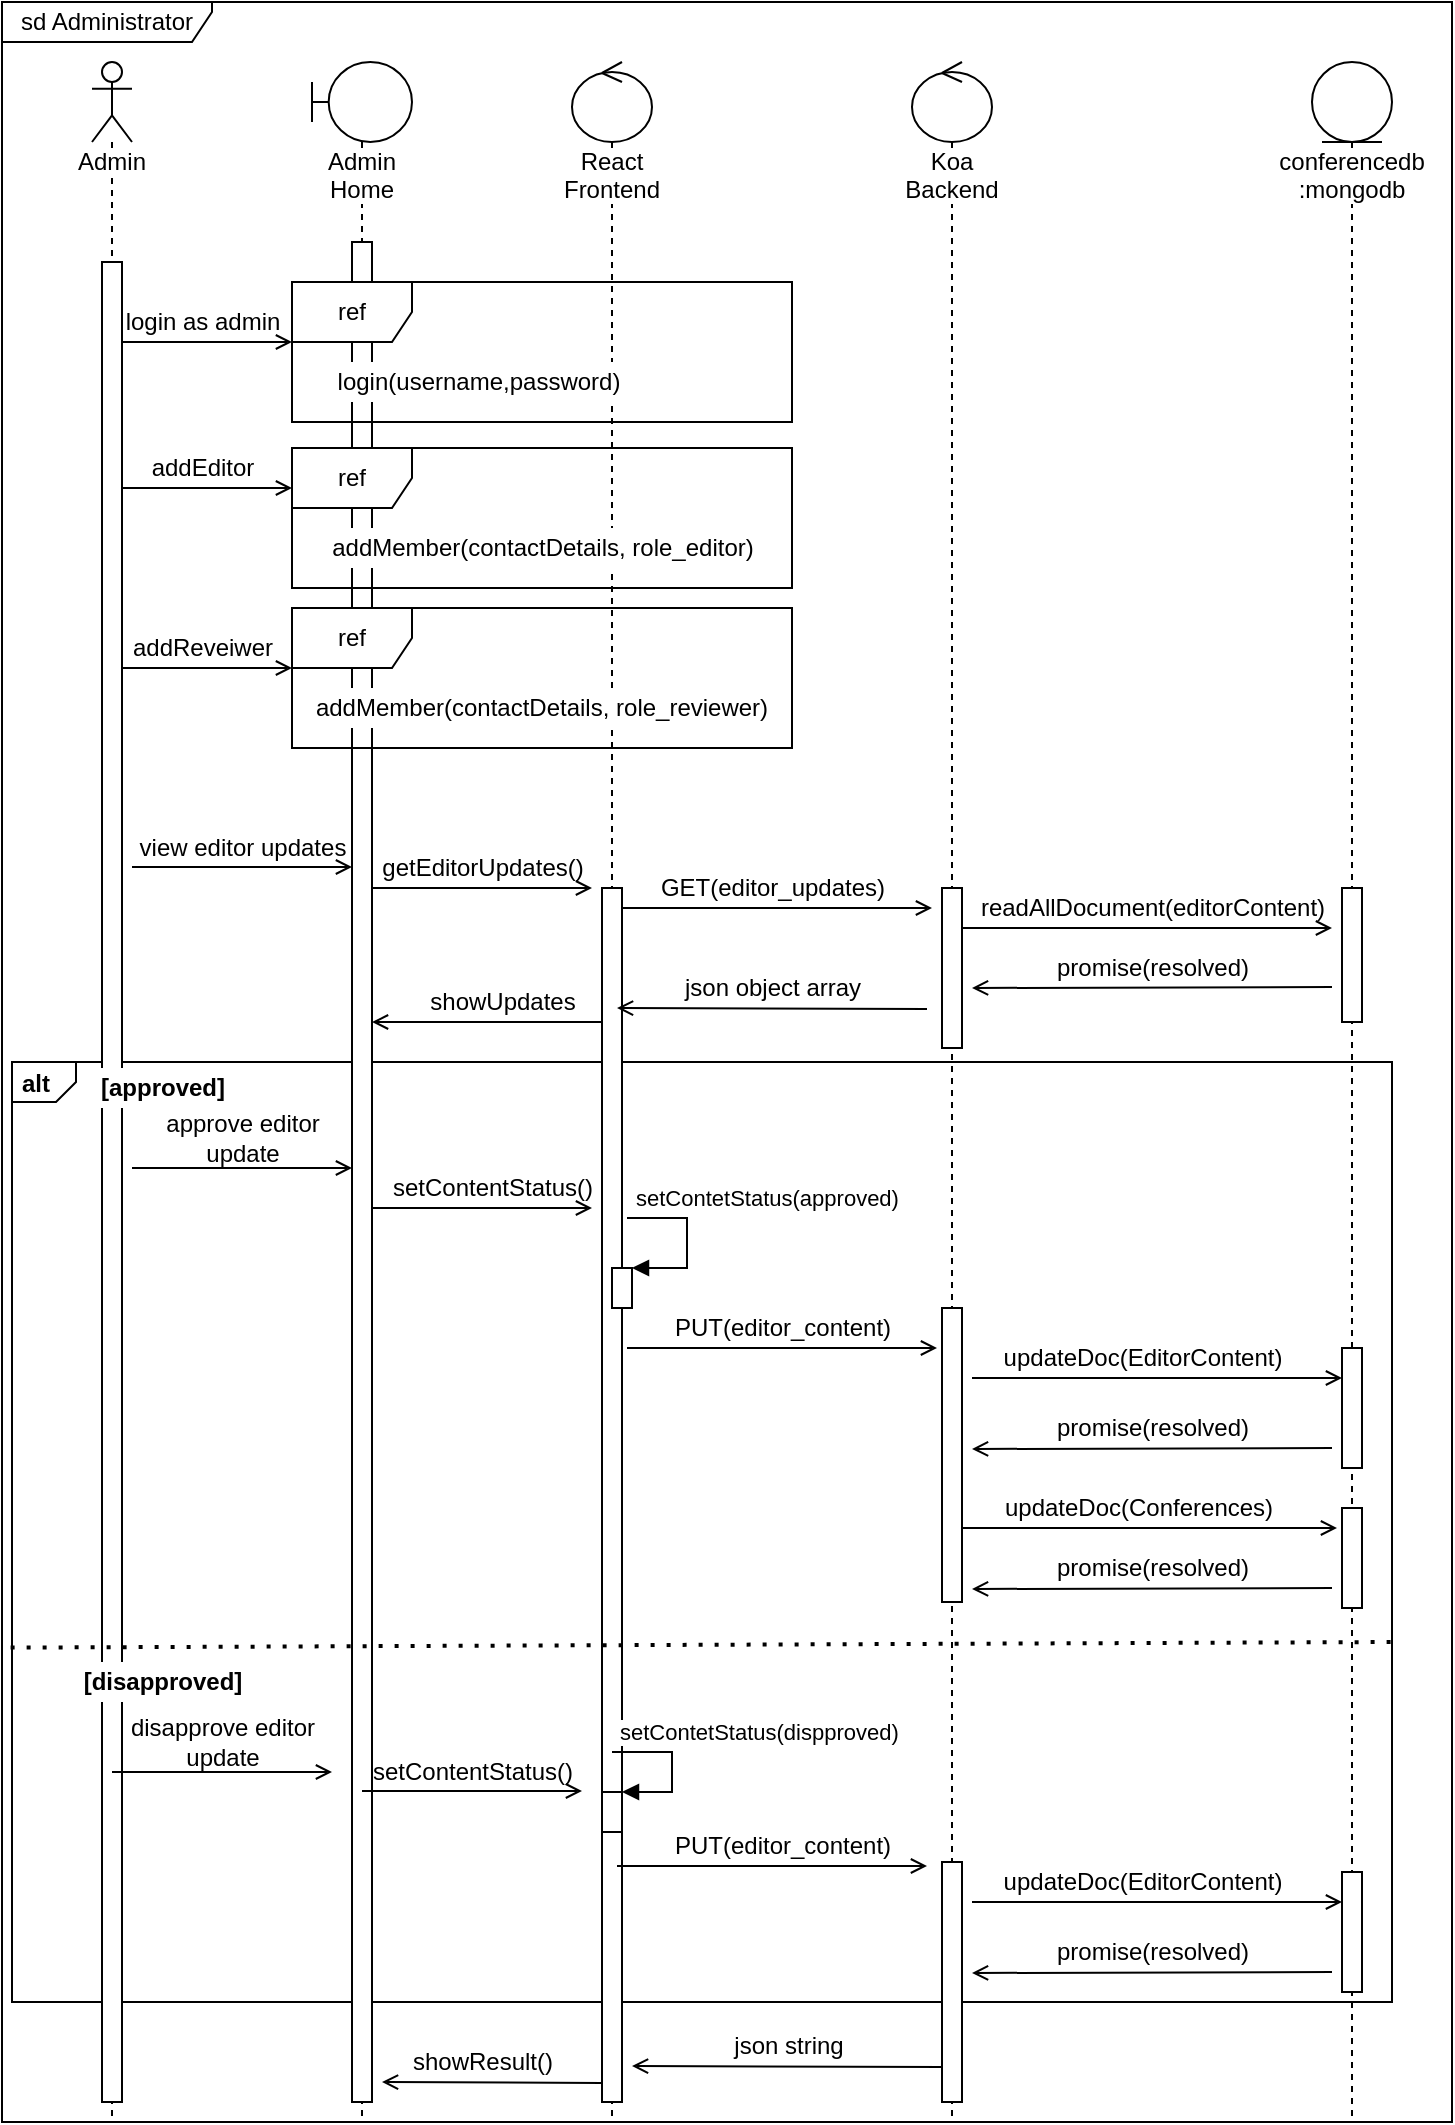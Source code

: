 <mxfile version="14.8.1" type="github" pages="8">
  <diagram id="q4KeziVVks7lWcbCtezH" name="Admin">
    <mxGraphModel dx="1038" dy="580" grid="1" gridSize="10" guides="1" tooltips="1" connect="1" arrows="1" fold="1" page="1" pageScale="1" pageWidth="1654" pageHeight="1169" math="0" shadow="0">
      <root>
        <mxCell id="0" />
        <mxCell id="1" parent="0" />
        <mxCell id="qA1TUJiwET-4Ho8Xsl13-1" value="sd Administrator" style="shape=umlFrame;whiteSpace=wrap;html=1;width=105;height=20;" parent="1" vertex="1">
          <mxGeometry x="15" y="10" width="725" height="1060" as="geometry" />
        </mxCell>
        <mxCell id="R8l2XtGumIW_8lj8JWmO-17" value="&lt;p style=&quot;margin: 0px ; margin-top: 4px ; margin-left: 5px ; text-align: left&quot;&gt;&lt;b&gt;alt&lt;/b&gt;&lt;/p&gt;" style="html=1;shape=mxgraph.sysml.package;overflow=fill;labelX=32;align=left;spacingLeft=5;verticalAlign=top;spacingTop=-3;fillColor=none;" parent="1" vertex="1">
          <mxGeometry x="20" y="540" width="690" height="470" as="geometry" />
        </mxCell>
        <mxCell id="NYb0u8Sw0OUqS86-CbN8-1" value="&lt;span style=&quot;background-color: rgb(255 , 255 , 255)&quot;&gt;Admin&lt;br&gt;&lt;/span&gt;" style="shape=umlLifeline;participant=umlActor;perimeter=lifelinePerimeter;whiteSpace=wrap;html=1;container=1;collapsible=0;recursiveResize=0;verticalAlign=top;spacingTop=36;outlineConnect=0;" parent="1" vertex="1">
          <mxGeometry x="60" y="40" width="20" height="1030" as="geometry" />
        </mxCell>
        <mxCell id="NYb0u8Sw0OUqS86-CbN8-2" value="&lt;span style=&quot;background-color: rgb(255 , 255 , 255)&quot;&gt;Admin Home&lt;/span&gt;" style="shape=umlLifeline;participant=umlBoundary;perimeter=lifelinePerimeter;whiteSpace=wrap;html=1;container=1;collapsible=0;recursiveResize=0;verticalAlign=top;spacingTop=36;outlineConnect=0;" parent="1" vertex="1">
          <mxGeometry x="170" y="40" width="50" height="1030" as="geometry" />
        </mxCell>
        <mxCell id="NYb0u8Sw0OUqS86-CbN8-3" value="&lt;span style=&quot;background-color: rgb(255 , 255 , 255)&quot;&gt;React Frontend&lt;/span&gt;" style="shape=umlLifeline;participant=umlControl;perimeter=lifelinePerimeter;whiteSpace=wrap;html=1;container=1;collapsible=0;recursiveResize=0;verticalAlign=top;spacingTop=36;outlineConnect=0;" parent="1" vertex="1">
          <mxGeometry x="300" y="40" width="40" height="1030" as="geometry" />
        </mxCell>
        <mxCell id="NYb0u8Sw0OUqS86-CbN8-4" value="&lt;span style=&quot;background-color: rgb(255 , 255 , 255)&quot;&gt;Koa Backend&lt;/span&gt;" style="shape=umlLifeline;participant=umlControl;perimeter=lifelinePerimeter;whiteSpace=wrap;html=1;container=1;collapsible=0;recursiveResize=0;verticalAlign=top;spacingTop=36;outlineConnect=0;" parent="1" vertex="1">
          <mxGeometry x="470" y="40" width="40" height="1030" as="geometry" />
        </mxCell>
        <mxCell id="NYb0u8Sw0OUqS86-CbN8-5" value="" style="html=1;points=[];perimeter=orthogonalPerimeter;" parent="1" vertex="1">
          <mxGeometry x="65" y="140" width="10" height="920" as="geometry" />
        </mxCell>
        <mxCell id="NYb0u8Sw0OUqS86-CbN8-6" value="" style="endArrow=open;html=1;endFill=0;" parent="1" edge="1">
          <mxGeometry width="50" height="50" relative="1" as="geometry">
            <mxPoint x="75" y="253" as="sourcePoint" />
            <mxPoint x="160" y="253" as="targetPoint" />
          </mxGeometry>
        </mxCell>
        <mxCell id="NYb0u8Sw0OUqS86-CbN8-7" value="" style="html=1;points=[];perimeter=orthogonalPerimeter;" parent="1" vertex="1">
          <mxGeometry x="190" y="130" width="10" height="930" as="geometry" />
        </mxCell>
        <mxCell id="NYb0u8Sw0OUqS86-CbN8-8" value="addEditor" style="text;html=1;align=center;verticalAlign=middle;resizable=0;points=[];autosize=1;strokeColor=none;" parent="1" vertex="1">
          <mxGeometry x="80" y="233" width="70" height="20" as="geometry" />
        </mxCell>
        <mxCell id="NYb0u8Sw0OUqS86-CbN8-10" value="" style="html=1;points=[];perimeter=orthogonalPerimeter;" parent="1" vertex="1">
          <mxGeometry x="315" y="453" width="10" height="607" as="geometry" />
        </mxCell>
        <mxCell id="NYb0u8Sw0OUqS86-CbN8-13" value="" style="html=1;points=[];perimeter=orthogonalPerimeter;" parent="1" vertex="1">
          <mxGeometry x="485" y="453" width="10" height="80" as="geometry" />
        </mxCell>
        <mxCell id="NYb0u8Sw0OUqS86-CbN8-15" value="&lt;span style=&quot;background-color: rgb(255 , 255 , 255)&quot;&gt;conferencedb&lt;br&gt;:mongodb&lt;/span&gt;" style="shape=umlLifeline;participant=umlEntity;perimeter=lifelinePerimeter;whiteSpace=wrap;html=1;container=1;collapsible=0;recursiveResize=0;verticalAlign=top;spacingTop=36;outlineConnect=0;" parent="1" vertex="1">
          <mxGeometry x="670" y="40" width="40" height="1030" as="geometry" />
        </mxCell>
        <mxCell id="NYb0u8Sw0OUqS86-CbN8-16" value="" style="html=1;points=[];perimeter=orthogonalPerimeter;" parent="1" vertex="1">
          <mxGeometry x="685" y="453" width="10" height="67" as="geometry" />
        </mxCell>
        <mxCell id="NYb0u8Sw0OUqS86-CbN8-19" value="ref" style="shape=umlFrame;whiteSpace=wrap;html=1;" parent="1" vertex="1">
          <mxGeometry x="160" y="233" width="250" height="70" as="geometry" />
        </mxCell>
        <mxCell id="NYb0u8Sw0OUqS86-CbN8-20" value="addMember(contactDetails, role_editor)" style="text;html=1;strokeColor=none;align=center;verticalAlign=middle;whiteSpace=wrap;rounded=0;fillColor=#ffffff;" parent="1" vertex="1">
          <mxGeometry x="172.5" y="273" width="225" height="20" as="geometry" />
        </mxCell>
        <mxCell id="xd9AVIgw1vkzeSWqnFpu-6" value="" style="endArrow=open;html=1;endFill=0;" parent="1" edge="1">
          <mxGeometry width="50" height="50" relative="1" as="geometry">
            <mxPoint x="75" y="343" as="sourcePoint" />
            <mxPoint x="160" y="343" as="targetPoint" />
          </mxGeometry>
        </mxCell>
        <mxCell id="xd9AVIgw1vkzeSWqnFpu-7" value="addReveiwer" style="text;html=1;align=center;verticalAlign=middle;resizable=0;points=[];autosize=1;strokeColor=none;" parent="1" vertex="1">
          <mxGeometry x="70" y="323" width="90" height="20" as="geometry" />
        </mxCell>
        <mxCell id="xd9AVIgw1vkzeSWqnFpu-8" value="ref" style="shape=umlFrame;whiteSpace=wrap;html=1;" parent="1" vertex="1">
          <mxGeometry x="160" y="313" width="250" height="70" as="geometry" />
        </mxCell>
        <mxCell id="xd9AVIgw1vkzeSWqnFpu-9" value="addMember(contactDetails, role_reviewer)" style="text;html=1;strokeColor=none;align=center;verticalAlign=middle;whiteSpace=wrap;rounded=0;fillColor=#ffffff;" parent="1" vertex="1">
          <mxGeometry x="170" y="353" width="230" height="20" as="geometry" />
        </mxCell>
        <mxCell id="H-ia2jTcnZ3KChZzPwax-1" value="" style="endArrow=open;html=1;endFill=0;" parent="1" edge="1">
          <mxGeometry width="50" height="50" relative="1" as="geometry">
            <mxPoint x="80" y="442.5" as="sourcePoint" />
            <mxPoint x="190" y="442.5" as="targetPoint" />
          </mxGeometry>
        </mxCell>
        <mxCell id="H-ia2jTcnZ3KChZzPwax-2" value="view editor updates" style="text;html=1;align=center;verticalAlign=middle;resizable=0;points=[];autosize=1;strokeColor=none;" parent="1" vertex="1">
          <mxGeometry x="75" y="423" width="120" height="20" as="geometry" />
        </mxCell>
        <mxCell id="Sh9yDR3oCfTHm2aNZpDb-1" value="" style="endArrow=open;html=1;endFill=0;" parent="1" edge="1">
          <mxGeometry width="50" height="50" relative="1" as="geometry">
            <mxPoint x="200" y="453" as="sourcePoint" />
            <mxPoint x="310" y="453" as="targetPoint" />
          </mxGeometry>
        </mxCell>
        <mxCell id="R8l2XtGumIW_8lj8JWmO-1" value="GET(editor_updates)" style="text;html=1;align=center;verticalAlign=middle;resizable=0;points=[];autosize=1;strokeColor=none;" parent="1" vertex="1">
          <mxGeometry x="335" y="443" width="130" height="20" as="geometry" />
        </mxCell>
        <mxCell id="R8l2XtGumIW_8lj8JWmO-2" value="" style="endArrow=open;html=1;endFill=0;" parent="1" edge="1">
          <mxGeometry width="50" height="50" relative="1" as="geometry">
            <mxPoint x="325" y="463" as="sourcePoint" />
            <mxPoint x="480" y="463" as="targetPoint" />
          </mxGeometry>
        </mxCell>
        <mxCell id="R8l2XtGumIW_8lj8JWmO-3" value="" style="endArrow=open;html=1;endFill=0;" parent="1" edge="1">
          <mxGeometry width="50" height="50" relative="1" as="geometry">
            <mxPoint x="495" y="473" as="sourcePoint" />
            <mxPoint x="680" y="473" as="targetPoint" />
          </mxGeometry>
        </mxCell>
        <mxCell id="R8l2XtGumIW_8lj8JWmO-4" value="readAllDocument(editorContent)" style="text;html=1;align=center;verticalAlign=middle;resizable=0;points=[];autosize=1;strokeColor=none;" parent="1" vertex="1">
          <mxGeometry x="495" y="453" width="190" height="20" as="geometry" />
        </mxCell>
        <mxCell id="R8l2XtGumIW_8lj8JWmO-5" value="getEditorUpdates()" style="text;html=1;align=center;verticalAlign=middle;resizable=0;points=[];autosize=1;strokeColor=none;" parent="1" vertex="1">
          <mxGeometry x="195" y="433" width="120" height="20" as="geometry" />
        </mxCell>
        <mxCell id="R8l2XtGumIW_8lj8JWmO-6" value="" style="endArrow=open;html=1;endFill=0;" parent="1" edge="1">
          <mxGeometry width="50" height="50" relative="1" as="geometry">
            <mxPoint x="680" y="502.5" as="sourcePoint" />
            <mxPoint x="500" y="503" as="targetPoint" />
          </mxGeometry>
        </mxCell>
        <mxCell id="R8l2XtGumIW_8lj8JWmO-7" value="" style="endArrow=open;html=1;endFill=0;" parent="1" edge="1">
          <mxGeometry width="50" height="50" relative="1" as="geometry">
            <mxPoint x="477.5" y="513.5" as="sourcePoint" />
            <mxPoint x="322.5" y="513" as="targetPoint" />
          </mxGeometry>
        </mxCell>
        <mxCell id="R8l2XtGumIW_8lj8JWmO-8" value="" style="endArrow=open;html=1;endFill=0;" parent="1" edge="1">
          <mxGeometry width="50" height="50" relative="1" as="geometry">
            <mxPoint x="315" y="520" as="sourcePoint" />
            <mxPoint x="200" y="520" as="targetPoint" />
          </mxGeometry>
        </mxCell>
        <mxCell id="R8l2XtGumIW_8lj8JWmO-9" value="promise(resolved)" style="text;html=1;align=center;verticalAlign=middle;resizable=0;points=[];autosize=1;strokeColor=none;" parent="1" vertex="1">
          <mxGeometry x="535" y="483" width="110" height="20" as="geometry" />
        </mxCell>
        <mxCell id="R8l2XtGumIW_8lj8JWmO-10" value="json object array" style="text;html=1;align=center;verticalAlign=middle;resizable=0;points=[];autosize=1;strokeColor=none;" parent="1" vertex="1">
          <mxGeometry x="350" y="493" width="100" height="20" as="geometry" />
        </mxCell>
        <mxCell id="R8l2XtGumIW_8lj8JWmO-11" value="showUpdates" style="text;html=1;align=center;verticalAlign=middle;resizable=0;points=[];autosize=1;strokeColor=none;" parent="1" vertex="1">
          <mxGeometry x="220" y="500" width="90" height="20" as="geometry" />
        </mxCell>
        <mxCell id="R8l2XtGumIW_8lj8JWmO-12" value="approve editor &lt;br&gt;update" style="text;html=1;align=center;verticalAlign=middle;resizable=0;points=[];autosize=1;strokeColor=none;" parent="1" vertex="1">
          <mxGeometry x="90" y="563" width="90" height="30" as="geometry" />
        </mxCell>
        <mxCell id="R8l2XtGumIW_8lj8JWmO-13" value="" style="endArrow=open;html=1;endFill=0;" parent="1" edge="1">
          <mxGeometry width="50" height="50" relative="1" as="geometry">
            <mxPoint x="327.5" y="683" as="sourcePoint" />
            <mxPoint x="482.5" y="683" as="targetPoint" />
          </mxGeometry>
        </mxCell>
        <mxCell id="R8l2XtGumIW_8lj8JWmO-14" value="" style="html=1;points=[];perimeter=orthogonalPerimeter;" parent="1" vertex="1">
          <mxGeometry x="485" y="663" width="10" height="147" as="geometry" />
        </mxCell>
        <mxCell id="R8l2XtGumIW_8lj8JWmO-15" value="" style="endArrow=open;html=1;endFill=0;" parent="1" edge="1">
          <mxGeometry width="50" height="50" relative="1" as="geometry">
            <mxPoint x="680" y="733" as="sourcePoint" />
            <mxPoint x="500" y="733.5" as="targetPoint" />
          </mxGeometry>
        </mxCell>
        <mxCell id="R8l2XtGumIW_8lj8JWmO-16" value="" style="endArrow=open;html=1;endFill=0;" parent="1" edge="1">
          <mxGeometry width="50" height="50" relative="1" as="geometry">
            <mxPoint x="80" y="593" as="sourcePoint" />
            <mxPoint x="190" y="593" as="targetPoint" />
          </mxGeometry>
        </mxCell>
        <mxCell id="R8l2XtGumIW_8lj8JWmO-18" value="" style="endArrow=open;html=1;endFill=0;" parent="1" edge="1">
          <mxGeometry width="50" height="50" relative="1" as="geometry">
            <mxPoint x="200" y="613" as="sourcePoint" />
            <mxPoint x="310" y="613" as="targetPoint" />
          </mxGeometry>
        </mxCell>
        <mxCell id="R8l2XtGumIW_8lj8JWmO-19" value="setContentStatus()" style="text;html=1;align=center;verticalAlign=middle;resizable=0;points=[];autosize=1;strokeColor=none;" parent="1" vertex="1">
          <mxGeometry x="200" y="593" width="120" height="20" as="geometry" />
        </mxCell>
        <mxCell id="KHF5Q46SHQJJxh9k04Bg-2" value="" style="html=1;points=[];perimeter=orthogonalPerimeter;" parent="1" vertex="1">
          <mxGeometry x="320" y="643" width="10" height="20" as="geometry" />
        </mxCell>
        <mxCell id="KHF5Q46SHQJJxh9k04Bg-3" value="setContetStatus(approved)" style="edgeStyle=orthogonalEdgeStyle;html=1;align=left;spacingLeft=2;endArrow=block;rounded=0;entryX=1;entryY=0;" parent="1" target="KHF5Q46SHQJJxh9k04Bg-2" edge="1">
          <mxGeometry x="-1" y="10" relative="1" as="geometry">
            <mxPoint x="327.5" y="618" as="sourcePoint" />
            <Array as="points">
              <mxPoint x="357.5" y="618" />
            </Array>
            <mxPoint as="offset" />
          </mxGeometry>
        </mxCell>
        <mxCell id="KHF5Q46SHQJJxh9k04Bg-4" value="PUT(editor_content)" style="text;html=1;align=center;verticalAlign=middle;resizable=0;points=[];autosize=1;strokeColor=none;" parent="1" vertex="1">
          <mxGeometry x="345" y="663" width="120" height="20" as="geometry" />
        </mxCell>
        <mxCell id="KHF5Q46SHQJJxh9k04Bg-5" value="" style="html=1;points=[];perimeter=orthogonalPerimeter;" parent="1" vertex="1">
          <mxGeometry x="685" y="683" width="10" height="60" as="geometry" />
        </mxCell>
        <mxCell id="KHF5Q46SHQJJxh9k04Bg-6" value="" style="endArrow=open;html=1;endFill=0;" parent="1" edge="1">
          <mxGeometry width="50" height="50" relative="1" as="geometry">
            <mxPoint x="500" y="698" as="sourcePoint" />
            <mxPoint x="685" y="698" as="targetPoint" />
          </mxGeometry>
        </mxCell>
        <mxCell id="KHF5Q46SHQJJxh9k04Bg-7" value="updateDoc(EditorContent)" style="text;html=1;align=center;verticalAlign=middle;resizable=0;points=[];autosize=1;strokeColor=none;" parent="1" vertex="1">
          <mxGeometry x="510" y="678" width="150" height="20" as="geometry" />
        </mxCell>
        <mxCell id="KHF5Q46SHQJJxh9k04Bg-8" value="promise(resolved)" style="text;html=1;align=center;verticalAlign=middle;resizable=0;points=[];autosize=1;strokeColor=none;" parent="1" vertex="1">
          <mxGeometry x="535" y="713" width="110" height="20" as="geometry" />
        </mxCell>
        <mxCell id="A7OaMpOtUbF0wJ1Owk3n-1" value="" style="endArrow=open;html=1;endFill=0;" parent="1" edge="1">
          <mxGeometry width="50" height="50" relative="1" as="geometry">
            <mxPoint x="315" y="1050.5" as="sourcePoint" />
            <mxPoint x="205" y="1050" as="targetPoint" />
          </mxGeometry>
        </mxCell>
        <mxCell id="A7OaMpOtUbF0wJ1Owk3n-2" value="showResult()" style="text;html=1;align=center;verticalAlign=middle;resizable=0;points=[];autosize=1;strokeColor=none;" parent="1" vertex="1">
          <mxGeometry x="210" y="1030" width="90" height="20" as="geometry" />
        </mxCell>
        <mxCell id="A7OaMpOtUbF0wJ1Owk3n-5" value="" style="endArrow=open;html=1;endFill=0;" parent="1" source="R8l2XtGumIW_8lj8JWmO-14" edge="1">
          <mxGeometry width="50" height="50" relative="1" as="geometry">
            <mxPoint x="497.5" y="773" as="sourcePoint" />
            <mxPoint x="682.5" y="773" as="targetPoint" />
          </mxGeometry>
        </mxCell>
        <mxCell id="A7OaMpOtUbF0wJ1Owk3n-6" value="updateDoc(Conferences)" style="text;html=1;align=center;verticalAlign=middle;resizable=0;points=[];autosize=1;strokeColor=none;" parent="1" vertex="1">
          <mxGeometry x="507.5" y="753" width="150" height="20" as="geometry" />
        </mxCell>
        <mxCell id="A7OaMpOtUbF0wJ1Owk3n-7" value="" style="endArrow=open;html=1;endFill=0;" parent="1" edge="1">
          <mxGeometry width="50" height="50" relative="1" as="geometry">
            <mxPoint x="680" y="803" as="sourcePoint" />
            <mxPoint x="500" y="803.5" as="targetPoint" />
          </mxGeometry>
        </mxCell>
        <mxCell id="A7OaMpOtUbF0wJ1Owk3n-8" value="promise(resolved)" style="text;html=1;align=center;verticalAlign=middle;resizable=0;points=[];autosize=1;strokeColor=none;" parent="1" vertex="1">
          <mxGeometry x="535" y="783" width="110" height="20" as="geometry" />
        </mxCell>
        <mxCell id="A7OaMpOtUbF0wJ1Owk3n-9" value="" style="html=1;points=[];perimeter=orthogonalPerimeter;" parent="1" vertex="1">
          <mxGeometry x="685" y="763" width="10" height="50" as="geometry" />
        </mxCell>
        <mxCell id="A7OaMpOtUbF0wJ1Owk3n-11" value="disapprove editor &lt;br&gt;update" style="text;html=1;align=center;verticalAlign=middle;resizable=0;points=[];autosize=1;strokeColor=none;" parent="1" vertex="1">
          <mxGeometry x="70" y="865" width="110" height="30" as="geometry" />
        </mxCell>
        <mxCell id="A7OaMpOtUbF0wJ1Owk3n-12" value="" style="endArrow=open;html=1;endFill=0;" parent="1" edge="1">
          <mxGeometry width="50" height="50" relative="1" as="geometry">
            <mxPoint x="70" y="895" as="sourcePoint" />
            <mxPoint x="180" y="895" as="targetPoint" />
          </mxGeometry>
        </mxCell>
        <mxCell id="A7OaMpOtUbF0wJ1Owk3n-14" value="" style="endArrow=open;html=1;endFill=0;" parent="1" edge="1">
          <mxGeometry width="50" height="50" relative="1" as="geometry">
            <mxPoint x="195" y="904.5" as="sourcePoint" />
            <mxPoint x="305" y="904.5" as="targetPoint" />
          </mxGeometry>
        </mxCell>
        <mxCell id="A7OaMpOtUbF0wJ1Owk3n-15" value="setContentStatus()" style="text;html=1;align=center;verticalAlign=middle;resizable=0;points=[];autosize=1;strokeColor=none;" parent="1" vertex="1">
          <mxGeometry x="190" y="885" width="120" height="20" as="geometry" />
        </mxCell>
        <mxCell id="A7OaMpOtUbF0wJ1Owk3n-16" value="" style="html=1;points=[];perimeter=orthogonalPerimeter;" parent="1" vertex="1">
          <mxGeometry x="315" y="905" width="10" height="20" as="geometry" />
        </mxCell>
        <mxCell id="A7OaMpOtUbF0wJ1Owk3n-17" value="setContetStatus(dispproved)" style="edgeStyle=orthogonalEdgeStyle;html=1;align=left;spacingLeft=2;endArrow=block;rounded=0;entryX=1;entryY=0;" parent="1" target="A7OaMpOtUbF0wJ1Owk3n-16" edge="1">
          <mxGeometry x="-1" y="10" relative="1" as="geometry">
            <mxPoint x="320" y="885" as="sourcePoint" />
            <Array as="points">
              <mxPoint x="350" y="885" />
            </Array>
            <mxPoint as="offset" />
          </mxGeometry>
        </mxCell>
        <mxCell id="A7OaMpOtUbF0wJ1Owk3n-18" value="&lt;b&gt;[approved]&lt;/b&gt;" style="text;html=1;align=center;verticalAlign=middle;resizable=0;points=[];autosize=1;strokeColor=none;fillColor=#ffffff;" parent="1" vertex="1">
          <mxGeometry x="55" y="543" width="80" height="20" as="geometry" />
        </mxCell>
        <mxCell id="A7OaMpOtUbF0wJ1Owk3n-19" value="&lt;b&gt;[disapproved]&lt;/b&gt;" style="text;html=1;align=center;verticalAlign=middle;resizable=0;points=[];autosize=1;strokeColor=none;fillColor=#ffffff;" parent="1" vertex="1">
          <mxGeometry x="50" y="840" width="90" height="20" as="geometry" />
        </mxCell>
        <mxCell id="A7OaMpOtUbF0wJ1Owk3n-20" value="" style="endArrow=none;dashed=1;html=1;dashPattern=1 3;strokeWidth=2;exitX=-0.001;exitY=0.623;exitDx=0;exitDy=0;exitPerimeter=0;" parent="1" source="R8l2XtGumIW_8lj8JWmO-17" edge="1">
          <mxGeometry width="50" height="50" relative="1" as="geometry">
            <mxPoint x="890" y="760" as="sourcePoint" />
            <mxPoint x="710" y="830" as="targetPoint" />
          </mxGeometry>
        </mxCell>
        <mxCell id="cl2HhBsbX2cS6DdsM9Mw-1" value="login as admin" style="text;html=1;align=center;verticalAlign=middle;resizable=0;points=[];autosize=1;strokeColor=none;" parent="1" vertex="1">
          <mxGeometry x="70" y="160" width="90" height="20" as="geometry" />
        </mxCell>
        <mxCell id="cl2HhBsbX2cS6DdsM9Mw-2" value="" style="endArrow=open;html=1;endFill=0;" parent="1" edge="1">
          <mxGeometry width="50" height="50" relative="1" as="geometry">
            <mxPoint x="75" y="180" as="sourcePoint" />
            <mxPoint x="160" y="180" as="targetPoint" />
          </mxGeometry>
        </mxCell>
        <mxCell id="cl2HhBsbX2cS6DdsM9Mw-3" value="ref" style="shape=umlFrame;whiteSpace=wrap;html=1;" parent="1" vertex="1">
          <mxGeometry x="160" y="150" width="250" height="70" as="geometry" />
        </mxCell>
        <mxCell id="cl2HhBsbX2cS6DdsM9Mw-4" value="login(username,password)" style="text;html=1;align=center;verticalAlign=middle;resizable=0;points=[];autosize=1;strokeColor=none;fillColor=#ffffff;" parent="1" vertex="1">
          <mxGeometry x="172.5" y="190" width="160" height="20" as="geometry" />
        </mxCell>
        <mxCell id="--9GtetuL4lmGGcP50cD-1" value="" style="endArrow=open;html=1;endFill=0;" parent="1" edge="1">
          <mxGeometry width="50" height="50" relative="1" as="geometry">
            <mxPoint x="322.5" y="942" as="sourcePoint" />
            <mxPoint x="477.5" y="942" as="targetPoint" />
          </mxGeometry>
        </mxCell>
        <mxCell id="--9GtetuL4lmGGcP50cD-2" value="PUT(editor_content)" style="text;html=1;align=center;verticalAlign=middle;resizable=0;points=[];autosize=1;strokeColor=none;" parent="1" vertex="1">
          <mxGeometry x="345" y="922" width="120" height="20" as="geometry" />
        </mxCell>
        <mxCell id="--9GtetuL4lmGGcP50cD-3" value="" style="endArrow=open;html=1;endFill=0;" parent="1" edge="1">
          <mxGeometry width="50" height="50" relative="1" as="geometry">
            <mxPoint x="485" y="1042.5" as="sourcePoint" />
            <mxPoint x="330" y="1042" as="targetPoint" />
          </mxGeometry>
        </mxCell>
        <mxCell id="--9GtetuL4lmGGcP50cD-4" value="json string" style="text;html=1;align=center;verticalAlign=middle;resizable=0;points=[];autosize=1;strokeColor=none;" parent="1" vertex="1">
          <mxGeometry x="372.5" y="1022" width="70" height="20" as="geometry" />
        </mxCell>
        <mxCell id="--9GtetuL4lmGGcP50cD-5" value="" style="endArrow=open;html=1;endFill=0;" parent="1" edge="1">
          <mxGeometry width="50" height="50" relative="1" as="geometry">
            <mxPoint x="680" y="995" as="sourcePoint" />
            <mxPoint x="500" y="995.5" as="targetPoint" />
          </mxGeometry>
        </mxCell>
        <mxCell id="--9GtetuL4lmGGcP50cD-6" value="" style="html=1;points=[];perimeter=orthogonalPerimeter;" parent="1" vertex="1">
          <mxGeometry x="685" y="945" width="10" height="60" as="geometry" />
        </mxCell>
        <mxCell id="--9GtetuL4lmGGcP50cD-7" value="" style="endArrow=open;html=1;endFill=0;" parent="1" edge="1">
          <mxGeometry width="50" height="50" relative="1" as="geometry">
            <mxPoint x="500" y="960" as="sourcePoint" />
            <mxPoint x="685" y="960" as="targetPoint" />
          </mxGeometry>
        </mxCell>
        <mxCell id="--9GtetuL4lmGGcP50cD-8" value="updateDoc(EditorContent)" style="text;html=1;align=center;verticalAlign=middle;resizable=0;points=[];autosize=1;strokeColor=none;" parent="1" vertex="1">
          <mxGeometry x="510" y="940" width="150" height="20" as="geometry" />
        </mxCell>
        <mxCell id="--9GtetuL4lmGGcP50cD-9" value="promise(resolved)" style="text;html=1;align=center;verticalAlign=middle;resizable=0;points=[];autosize=1;strokeColor=none;" parent="1" vertex="1">
          <mxGeometry x="535" y="975" width="110" height="20" as="geometry" />
        </mxCell>
        <mxCell id="--9GtetuL4lmGGcP50cD-10" value="" style="html=1;points=[];perimeter=orthogonalPerimeter;" parent="1" vertex="1">
          <mxGeometry x="485" y="940" width="10" height="120" as="geometry" />
        </mxCell>
      </root>
    </mxGraphModel>
  </diagram>
  <diagram id="ULc9jTlWXy1RfnUNDpr1" name="Page-5">
    <mxGraphModel dx="1038" dy="580" grid="1" gridSize="10" guides="1" tooltips="1" connect="1" arrows="1" fold="1" page="1" pageScale="1" pageWidth="1654" pageHeight="1169" math="0" shadow="0">
      <root>
        <mxCell id="caUkk1bHdDE6rTYk-Pbm-0" />
        <mxCell id="caUkk1bHdDE6rTYk-Pbm-1" parent="caUkk1bHdDE6rTYk-Pbm-0" />
        <mxCell id="g3QaAdVPlbXATfGMdvUW-0" value="sd addMember" style="shape=umlFrame;whiteSpace=wrap;html=1;width=100;height=30;" parent="caUkk1bHdDE6rTYk-Pbm-1" vertex="1">
          <mxGeometry x="300" y="420" width="630" height="366" as="geometry" />
        </mxCell>
        <mxCell id="g3QaAdVPlbXATfGMdvUW-1" value="&lt;span style=&quot;background-color: rgb(255 , 255 , 255)&quot;&gt;React Frontend&lt;/span&gt;" style="shape=umlLifeline;participant=umlControl;perimeter=lifelinePerimeter;whiteSpace=wrap;html=1;container=1;collapsible=0;recursiveResize=0;verticalAlign=top;spacingTop=36;outlineConnect=0;" parent="caUkk1bHdDE6rTYk-Pbm-1" vertex="1">
          <mxGeometry x="491" y="456" width="40" height="300" as="geometry" />
        </mxCell>
        <mxCell id="g3QaAdVPlbXATfGMdvUW-2" value="&lt;span style=&quot;background-color: rgb(255 , 255 , 255)&quot;&gt;Koa Backend&lt;/span&gt;" style="shape=umlLifeline;participant=umlControl;perimeter=lifelinePerimeter;whiteSpace=wrap;html=1;container=1;collapsible=0;recursiveResize=0;verticalAlign=top;spacingTop=36;outlineConnect=0;" parent="caUkk1bHdDE6rTYk-Pbm-1" vertex="1">
          <mxGeometry x="670" y="456" width="40" height="300" as="geometry" />
        </mxCell>
        <mxCell id="g3QaAdVPlbXATfGMdvUW-3" value="" style="html=1;points=[];perimeter=orthogonalPerimeter;" parent="caUkk1bHdDE6rTYk-Pbm-1" vertex="1">
          <mxGeometry x="506" y="566" width="10" height="100" as="geometry" />
        </mxCell>
        <mxCell id="g3QaAdVPlbXATfGMdvUW-4" value="" style="endArrow=open;html=1;endFill=0;" parent="caUkk1bHdDE6rTYk-Pbm-1" edge="1">
          <mxGeometry width="50" height="50" relative="1" as="geometry">
            <mxPoint x="525" y="596" as="sourcePoint" />
            <mxPoint x="680" y="596" as="targetPoint" />
          </mxGeometry>
        </mxCell>
        <mxCell id="g3QaAdVPlbXATfGMdvUW-5" value="" style="html=1;points=[];perimeter=orthogonalPerimeter;" parent="caUkk1bHdDE6rTYk-Pbm-1" vertex="1">
          <mxGeometry x="685" y="566" width="10" height="90" as="geometry" />
        </mxCell>
        <mxCell id="g3QaAdVPlbXATfGMdvUW-6" value="POST /register" style="text;html=1;align=center;verticalAlign=middle;resizable=0;points=[];autosize=1;strokeColor=none;" parent="caUkk1bHdDE6rTYk-Pbm-1" vertex="1">
          <mxGeometry x="559" y="576" width="90" height="20" as="geometry" />
        </mxCell>
        <mxCell id="g3QaAdVPlbXATfGMdvUW-7" value="&lt;span style=&quot;background-color: rgb(255 , 255 , 255)&quot;&gt;conferencedb&lt;br&gt;:mongodb&lt;/span&gt;" style="shape=umlLifeline;participant=umlEntity;perimeter=lifelinePerimeter;whiteSpace=wrap;html=1;container=1;collapsible=0;recursiveResize=0;verticalAlign=top;spacingTop=36;outlineConnect=0;" parent="caUkk1bHdDE6rTYk-Pbm-1" vertex="1">
          <mxGeometry x="835" y="456" width="40" height="300" as="geometry" />
        </mxCell>
        <mxCell id="g3QaAdVPlbXATfGMdvUW-8" value="" style="html=1;points=[];perimeter=orthogonalPerimeter;" parent="caUkk1bHdDE6rTYk-Pbm-1" vertex="1">
          <mxGeometry x="850" y="576" width="10" height="80" as="geometry" />
        </mxCell>
        <mxCell id="g3QaAdVPlbXATfGMdvUW-9" value="" style="endArrow=open;html=1;endFill=0;" parent="caUkk1bHdDE6rTYk-Pbm-1" edge="1">
          <mxGeometry width="50" height="50" relative="1" as="geometry">
            <mxPoint x="695" y="605.58" as="sourcePoint" />
            <mxPoint x="850" y="605.58" as="targetPoint" />
          </mxGeometry>
        </mxCell>
        <mxCell id="g3QaAdVPlbXATfGMdvUW-10" value="saveDocument()" style="text;html=1;align=center;verticalAlign=middle;resizable=0;points=[];autosize=1;strokeColor=none;" parent="caUkk1bHdDE6rTYk-Pbm-1" vertex="1">
          <mxGeometry x="720" y="586" width="100" height="20" as="geometry" />
        </mxCell>
        <mxCell id="g3QaAdVPlbXATfGMdvUW-11" value="" style="endArrow=open;html=1;endFill=0;" parent="caUkk1bHdDE6rTYk-Pbm-1" edge="1">
          <mxGeometry width="50" height="50" relative="1" as="geometry">
            <mxPoint x="321" y="585" as="sourcePoint" />
            <mxPoint x="506" y="585.17" as="targetPoint" />
          </mxGeometry>
        </mxCell>
        <mxCell id="g3QaAdVPlbXATfGMdvUW-12" value="addMember(contactDetails, role)" style="text;html=1;strokeColor=none;fillColor=none;align=center;verticalAlign=middle;whiteSpace=wrap;rounded=0;" parent="caUkk1bHdDE6rTYk-Pbm-1" vertex="1">
          <mxGeometry x="320" y="566" width="190" height="20" as="geometry" />
        </mxCell>
        <mxCell id="g3QaAdVPlbXATfGMdvUW-13" value="" style="html=1;points=[];perimeter=orthogonalPerimeter;" parent="caUkk1bHdDE6rTYk-Pbm-1" vertex="1">
          <mxGeometry x="310" y="576" width="10" height="20" as="geometry" />
        </mxCell>
        <mxCell id="g3QaAdVPlbXATfGMdvUW-14" value="" style="endArrow=open;html=1;endFill=0;" parent="caUkk1bHdDE6rTYk-Pbm-1" edge="1">
          <mxGeometry width="50" height="50" relative="1" as="geometry">
            <mxPoint x="850" y="626" as="sourcePoint" />
            <mxPoint x="695" y="626" as="targetPoint" />
          </mxGeometry>
        </mxCell>
        <mxCell id="g3QaAdVPlbXATfGMdvUW-15" value="" style="endArrow=open;html=1;endFill=0;" parent="caUkk1bHdDE6rTYk-Pbm-1" edge="1">
          <mxGeometry width="50" height="50" relative="1" as="geometry">
            <mxPoint x="681" y="635" as="sourcePoint" />
            <mxPoint x="516" y="635" as="targetPoint" />
          </mxGeometry>
        </mxCell>
        <mxCell id="g3QaAdVPlbXATfGMdvUW-16" value="" style="endArrow=open;html=1;endFill=0;" parent="caUkk1bHdDE6rTYk-Pbm-1" edge="1">
          <mxGeometry width="50" height="50" relative="1" as="geometry">
            <mxPoint x="501" y="646" as="sourcePoint" />
            <mxPoint x="320" y="646" as="targetPoint" />
          </mxGeometry>
        </mxCell>
        <mxCell id="g3QaAdVPlbXATfGMdvUW-17" value="" style="html=1;points=[];perimeter=orthogonalPerimeter;" parent="caUkk1bHdDE6rTYk-Pbm-1" vertex="1">
          <mxGeometry x="310" y="636" width="10" height="20" as="geometry" />
        </mxCell>
        <mxCell id="g3QaAdVPlbXATfGMdvUW-18" value="response string success/error" style="text;html=1;align=center;verticalAlign=middle;resizable=0;points=[];autosize=1;strokeColor=none;" parent="caUkk1bHdDE6rTYk-Pbm-1" vertex="1">
          <mxGeometry x="519" y="616" width="170" height="20" as="geometry" />
        </mxCell>
        <mxCell id="g3QaAdVPlbXATfGMdvUW-19" value="promise()" style="text;html=1;align=center;verticalAlign=middle;resizable=0;points=[];autosize=1;strokeColor=none;" parent="caUkk1bHdDE6rTYk-Pbm-1" vertex="1">
          <mxGeometry x="735" y="606" width="70" height="20" as="geometry" />
        </mxCell>
        <mxCell id="g3QaAdVPlbXATfGMdvUW-20" value="show response" style="text;html=1;align=center;verticalAlign=middle;resizable=0;points=[];autosize=1;strokeColor=none;" parent="caUkk1bHdDE6rTYk-Pbm-1" vertex="1">
          <mxGeometry x="360" y="626" width="100" height="20" as="geometry" />
        </mxCell>
      </root>
    </mxGraphModel>
  </diagram>
  <diagram id="AUMfhfI8QtfckKWTFHT-" name="Reviewer">
    <mxGraphModel dx="1038" dy="580" grid="1" gridSize="10" guides="1" tooltips="1" connect="1" arrows="1" fold="1" page="1" pageScale="1" pageWidth="850" pageHeight="1100" math="0" shadow="0">
      <root>
        <mxCell id="Xt1RCXBU5iCmGF23gRri-0" />
        <mxCell id="Xt1RCXBU5iCmGF23gRri-1" parent="Xt1RCXBU5iCmGF23gRri-0" />
        <mxCell id="PV8OapbpumjoqlrSOcBn-15" value="&lt;span style=&quot;background-color: rgb(255 , 255 , 255)&quot;&gt;Reviewer[Logged in]&lt;br&gt;&lt;/span&gt;" style="shape=umlLifeline;participant=umlActor;perimeter=lifelinePerimeter;whiteSpace=wrap;html=1;container=1;collapsible=0;recursiveResize=0;verticalAlign=top;spacingTop=36;outlineConnect=0;" parent="Xt1RCXBU5iCmGF23gRri-1" vertex="1">
          <mxGeometry x="71" y="41" width="20" height="550" as="geometry" />
        </mxCell>
        <mxCell id="PV8OapbpumjoqlrSOcBn-16" value="&lt;span style=&quot;background-color: rgb(255 , 255 , 255)&quot;&gt;Reviewer Home&lt;/span&gt;" style="shape=umlLifeline;participant=umlBoundary;perimeter=lifelinePerimeter;whiteSpace=wrap;html=1;container=1;collapsible=0;recursiveResize=0;verticalAlign=top;spacingTop=36;outlineConnect=0;" parent="Xt1RCXBU5iCmGF23gRri-1" vertex="1">
          <mxGeometry x="180" y="40" width="50" height="530" as="geometry" />
        </mxCell>
        <mxCell id="PV8OapbpumjoqlrSOcBn-17" value="&lt;span style=&quot;background-color: rgb(255 , 255 , 255)&quot;&gt;React Frontend&lt;/span&gt;" style="shape=umlLifeline;participant=umlControl;perimeter=lifelinePerimeter;whiteSpace=wrap;html=1;container=1;collapsible=0;recursiveResize=0;verticalAlign=top;spacingTop=36;outlineConnect=0;" parent="Xt1RCXBU5iCmGF23gRri-1" vertex="1">
          <mxGeometry x="310" y="40" width="40" height="520" as="geometry" />
        </mxCell>
        <mxCell id="uZzfIeQzGyyXmPdl2aIP-4" value="" style="html=1;points=[];perimeter=orthogonalPerimeter;" parent="PV8OapbpumjoqlrSOcBn-17" vertex="1">
          <mxGeometry x="15" y="300" width="10" height="180" as="geometry" />
        </mxCell>
        <mxCell id="GbWwASdY5H7hEDPQLbLE-0" value="" style="html=1;points=[];perimeter=orthogonalPerimeter;" parent="PV8OapbpumjoqlrSOcBn-17" vertex="1">
          <mxGeometry x="25" y="350" width="10" height="40" as="geometry" />
        </mxCell>
        <mxCell id="GbWwASdY5H7hEDPQLbLE-1" value="return sorted array" style="edgeStyle=orthogonalEdgeStyle;html=1;align=left;spacingLeft=2;endArrow=block;rounded=0;entryX=1;entryY=0;" parent="PV8OapbpumjoqlrSOcBn-17" edge="1">
          <mxGeometry relative="1" as="geometry">
            <mxPoint x="26" y="330" as="sourcePoint" />
            <Array as="points">
              <mxPoint x="56" y="330" />
            </Array>
            <mxPoint x="31" y="350" as="targetPoint" />
          </mxGeometry>
        </mxCell>
        <mxCell id="YzrIZMAopFacC4glU3q_-5" value="" style="html=1;points=[];perimeter=orthogonalPerimeter;" parent="PV8OapbpumjoqlrSOcBn-17" vertex="1">
          <mxGeometry x="25" y="435" width="10" height="40" as="geometry" />
        </mxCell>
        <mxCell id="YzrIZMAopFacC4glU3q_-6" value="return sorted array" style="edgeStyle=orthogonalEdgeStyle;html=1;align=left;spacingLeft=2;endArrow=block;rounded=0;entryX=1;entryY=0;" parent="PV8OapbpumjoqlrSOcBn-17" edge="1">
          <mxGeometry relative="1" as="geometry">
            <mxPoint x="24" y="420" as="sourcePoint" />
            <Array as="points">
              <mxPoint x="54" y="420" />
            </Array>
            <mxPoint x="29" y="435" as="targetPoint" />
          </mxGeometry>
        </mxCell>
        <mxCell id="PV8OapbpumjoqlrSOcBn-18" value="&lt;span style=&quot;background-color: rgb(255 , 255 , 255)&quot;&gt;Koa Backend&lt;/span&gt;" style="shape=umlLifeline;participant=umlControl;perimeter=lifelinePerimeter;whiteSpace=wrap;html=1;container=1;collapsible=0;recursiveResize=0;verticalAlign=top;spacingTop=36;outlineConnect=0;" parent="Xt1RCXBU5iCmGF23gRri-1" vertex="1">
          <mxGeometry x="480" y="40" width="40" height="520" as="geometry" />
        </mxCell>
        <mxCell id="PV8OapbpumjoqlrSOcBn-20" value="" style="endArrow=open;html=1;endFill=0;exitX=0.9;exitY=0.071;exitDx=0;exitDy=0;exitPerimeter=0;" parent="Xt1RCXBU5iCmGF23gRri-1" source="PV8OapbpumjoqlrSOcBn-23" edge="1">
          <mxGeometry width="50" height="50" relative="1" as="geometry">
            <mxPoint x="85" y="160" as="sourcePoint" />
            <mxPoint x="494" y="180" as="targetPoint" />
          </mxGeometry>
        </mxCell>
        <mxCell id="PV8OapbpumjoqlrSOcBn-21" value="" style="html=1;points=[];perimeter=orthogonalPerimeter;" parent="Xt1RCXBU5iCmGF23gRri-1" vertex="1">
          <mxGeometry x="200" y="170" width="10" height="140" as="geometry" />
        </mxCell>
        <mxCell id="PV8OapbpumjoqlrSOcBn-23" value="" style="html=1;points=[];perimeter=orthogonalPerimeter;" parent="Xt1RCXBU5iCmGF23gRri-1" vertex="1">
          <mxGeometry x="325" y="169" width="10" height="140" as="geometry" />
        </mxCell>
        <mxCell id="PV8OapbpumjoqlrSOcBn-24" value="" style="html=1;points=[];perimeter=orthogonalPerimeter;" parent="Xt1RCXBU5iCmGF23gRri-1" vertex="1">
          <mxGeometry x="495" y="170" width="10" height="130" as="geometry" />
        </mxCell>
        <mxCell id="PV8OapbpumjoqlrSOcBn-25" value="&lt;span style=&quot;background-color: rgb(255 , 255 , 255)&quot;&gt;conferencedb&lt;br&gt;:mongodb&lt;/span&gt;" style="shape=umlLifeline;participant=umlEntity;perimeter=lifelinePerimeter;whiteSpace=wrap;html=1;container=1;collapsible=0;recursiveResize=0;verticalAlign=top;spacingTop=36;outlineConnect=0;" parent="Xt1RCXBU5iCmGF23gRri-1" vertex="1">
          <mxGeometry x="660" y="40" width="40" height="520" as="geometry" />
        </mxCell>
        <mxCell id="PV8OapbpumjoqlrSOcBn-26" value="" style="html=1;points=[];perimeter=orthogonalPerimeter;" parent="Xt1RCXBU5iCmGF23gRri-1" vertex="1">
          <mxGeometry x="675" y="170" width="10" height="120" as="geometry" />
        </mxCell>
        <mxCell id="PV8OapbpumjoqlrSOcBn-27" value="" style="endArrow=open;html=1;endFill=0;" parent="Xt1RCXBU5iCmGF23gRri-1" edge="1">
          <mxGeometry width="50" height="50" relative="1" as="geometry">
            <mxPoint x="505" y="189.58" as="sourcePoint" />
            <mxPoint x="675" y="190" as="targetPoint" />
          </mxGeometry>
        </mxCell>
        <mxCell id="WjYPnoa3udhj8C_VKTcC-0" value="GET()" style="text;html=1;align=center;verticalAlign=middle;resizable=0;points=[];autosize=1;strokeColor=none;" parent="Xt1RCXBU5iCmGF23gRri-1" vertex="1">
          <mxGeometry x="380" y="160" width="50" height="20" as="geometry" />
        </mxCell>
        <mxCell id="WjYPnoa3udhj8C_VKTcC-1" value="readalldocuments(papers)" style="text;html=1;align=center;verticalAlign=middle;resizable=0;points=[];autosize=1;strokeColor=none;" parent="Xt1RCXBU5iCmGF23gRri-1" vertex="1">
          <mxGeometry x="510" y="170" width="150" height="20" as="geometry" />
        </mxCell>
        <mxCell id="9pAdt0w2CMzIdbBZ8SRK-0" value="" style="endArrow=open;html=1;endFill=0;exitX=-0.26;exitY=0.735;exitDx=0;exitDy=0;exitPerimeter=0;" parent="Xt1RCXBU5iCmGF23gRri-1" edge="1">
          <mxGeometry width="50" height="50" relative="1" as="geometry">
            <mxPoint x="672.4" y="233.8" as="sourcePoint" />
            <mxPoint x="505" y="233.8" as="targetPoint" />
          </mxGeometry>
        </mxCell>
        <mxCell id="9pAdt0w2CMzIdbBZ8SRK-1" value="promise()" style="text;html=1;align=center;verticalAlign=middle;resizable=0;points=[];autosize=1;strokeColor=none;" parent="Xt1RCXBU5iCmGF23gRri-1" vertex="1">
          <mxGeometry x="550" y="215" width="70" height="20" as="geometry" />
        </mxCell>
        <mxCell id="9pAdt0w2CMzIdbBZ8SRK-2" value="" style="endArrow=open;html=1;endFill=0;" parent="Xt1RCXBU5iCmGF23gRri-1" edge="1">
          <mxGeometry width="50" height="50" relative="1" as="geometry">
            <mxPoint x="496" y="243" as="sourcePoint" />
            <mxPoint x="335" y="243" as="targetPoint" />
          </mxGeometry>
        </mxCell>
        <mxCell id="9pAdt0w2CMzIdbBZ8SRK-3" value="json object array" style="text;html=1;align=center;verticalAlign=middle;resizable=0;points=[];autosize=1;strokeColor=none;" parent="Xt1RCXBU5iCmGF23gRri-1" vertex="1">
          <mxGeometry x="363" y="224" width="100" height="20" as="geometry" />
        </mxCell>
        <mxCell id="uZzfIeQzGyyXmPdl2aIP-0" value="" style="endArrow=open;html=1;endFill=0;entryX=1.16;entryY=0.469;entryDx=0;entryDy=0;entryPerimeter=0;exitX=0.02;exitY=0.474;exitDx=0;exitDy=0;exitPerimeter=0;" parent="Xt1RCXBU5iCmGF23gRri-1" edge="1">
          <mxGeometry width="50" height="50" relative="1" as="geometry">
            <mxPoint x="325.2" y="251.36" as="sourcePoint" />
            <mxPoint x="211.6" y="251.66" as="targetPoint" />
          </mxGeometry>
        </mxCell>
        <mxCell id="uZzfIeQzGyyXmPdl2aIP-1" value="show dashboard&amp;nbsp;" style="text;html=1;align=center;verticalAlign=middle;resizable=0;points=[];autosize=1;strokeColor=none;" parent="Xt1RCXBU5iCmGF23gRri-1" vertex="1">
          <mxGeometry x="218" y="231" width="110" height="20" as="geometry" />
        </mxCell>
        <mxCell id="uZzfIeQzGyyXmPdl2aIP-3" value="" style="html=1;points=[];perimeter=orthogonalPerimeter;" parent="Xt1RCXBU5iCmGF23gRri-1" vertex="1">
          <mxGeometry x="200" y="340" width="10" height="180" as="geometry" />
        </mxCell>
        <mxCell id="uZzfIeQzGyyXmPdl2aIP-7" value="" style="endArrow=open;html=1;endFill=0;entryX=-0.12;entryY=0.191;entryDx=0;entryDy=0;entryPerimeter=0;" parent="Xt1RCXBU5iCmGF23gRri-1" edge="1">
          <mxGeometry width="50" height="50" relative="1" as="geometry">
            <mxPoint x="85" y="367" as="sourcePoint" />
            <mxPoint x="199.8" y="366.74" as="targetPoint" />
          </mxGeometry>
        </mxCell>
        <mxCell id="uZzfIeQzGyyXmPdl2aIP-8" value="" style="endArrow=open;html=1;endFill=0;entryX=-0.12;entryY=0.191;entryDx=0;entryDy=0;entryPerimeter=0;" parent="Xt1RCXBU5iCmGF23gRri-1" edge="1">
          <mxGeometry width="50" height="50" relative="1" as="geometry">
            <mxPoint x="211" y="382" as="sourcePoint" />
            <mxPoint x="325.8" y="381.74" as="targetPoint" />
          </mxGeometry>
        </mxCell>
        <mxCell id="uZzfIeQzGyyXmPdl2aIP-9" value="&lt;font style=&quot;font-size: 11px&quot;&gt;ViewReserachPapers&lt;/font&gt;" style="text;html=1;align=center;verticalAlign=middle;resizable=0;points=[];autosize=1;strokeColor=none;" parent="Xt1RCXBU5iCmGF23gRri-1" vertex="1">
          <mxGeometry x="82" y="346" width="120" height="20" as="geometry" />
        </mxCell>
        <mxCell id="CSlv0grIcvcFdWiEtYgT-1" value="&lt;font style=&quot;font-size: 11px&quot;&gt;ViewPapers&lt;/font&gt;" style="text;html=1;align=center;verticalAlign=middle;resizable=0;points=[];autosize=1;strokeColor=none;" parent="Xt1RCXBU5iCmGF23gRri-1" vertex="1">
          <mxGeometry x="234" y="362" width="70" height="20" as="geometry" />
        </mxCell>
        <mxCell id="YzrIZMAopFacC4glU3q_-0" value="" style="endArrow=open;html=1;endFill=0;entryX=-0.2;entryY=0.677;entryDx=0;entryDy=0;entryPerimeter=0;" parent="Xt1RCXBU5iCmGF23gRri-1" edge="1">
          <mxGeometry width="50" height="50" relative="1" as="geometry">
            <mxPoint x="88" y="453" as="sourcePoint" />
            <mxPoint x="199" y="452.78" as="targetPoint" />
          </mxGeometry>
        </mxCell>
        <mxCell id="YzrIZMAopFacC4glU3q_-1" value="&lt;font style=&quot;font-size: 11px&quot;&gt;ViewWorkshopPapers&lt;/font&gt;" style="text;html=1;align=center;verticalAlign=middle;resizable=0;points=[];autosize=1;strokeColor=none;" parent="Xt1RCXBU5iCmGF23gRri-1" vertex="1">
          <mxGeometry x="82" y="431" width="120" height="20" as="geometry" />
        </mxCell>
        <mxCell id="YzrIZMAopFacC4glU3q_-2" value="" style="endArrow=open;html=1;endFill=0;entryX=-0.2;entryY=0.677;entryDx=0;entryDy=0;entryPerimeter=0;" parent="Xt1RCXBU5iCmGF23gRri-1" edge="1">
          <mxGeometry width="50" height="50" relative="1" as="geometry">
            <mxPoint x="214" y="460" as="sourcePoint" />
            <mxPoint x="325" y="459.78" as="targetPoint" />
          </mxGeometry>
        </mxCell>
        <mxCell id="YzrIZMAopFacC4glU3q_-3" value="&lt;font style=&quot;font-size: 11px&quot;&gt;ViewPapers&lt;/font&gt;" style="text;html=1;align=center;verticalAlign=middle;resizable=0;points=[];autosize=1;strokeColor=none;" parent="Xt1RCXBU5iCmGF23gRri-1" vertex="1">
          <mxGeometry x="234" y="441" width="70" height="20" as="geometry" />
        </mxCell>
        <mxCell id="YzrIZMAopFacC4glU3q_-7" value="" style="html=1;points=[];perimeter=orthogonalPerimeter;" parent="Xt1RCXBU5iCmGF23gRri-1" vertex="1">
          <mxGeometry x="76" y="320" width="10" height="430" as="geometry" />
        </mxCell>
        <mxCell id="YzrIZMAopFacC4glU3q_-8" value="" style="html=1;points=[];perimeter=orthogonalPerimeter;" parent="Xt1RCXBU5iCmGF23gRri-1" vertex="1">
          <mxGeometry x="200" y="560" width="10" height="190" as="geometry" />
        </mxCell>
        <mxCell id="YzrIZMAopFacC4glU3q_-9" value="" style="html=1;points=[];perimeter=orthogonalPerimeter;" parent="Xt1RCXBU5iCmGF23gRri-1" vertex="1">
          <mxGeometry x="325" y="558" width="10" height="192" as="geometry" />
        </mxCell>
        <mxCell id="YzrIZMAopFacC4glU3q_-10" value="" style="html=1;points=[];perimeter=orthogonalPerimeter;" parent="Xt1RCXBU5iCmGF23gRri-1" vertex="1">
          <mxGeometry x="495" y="560" width="10" height="190" as="geometry" />
        </mxCell>
        <mxCell id="YzrIZMAopFacC4glU3q_-11" value="" style="html=1;points=[];perimeter=orthogonalPerimeter;" parent="Xt1RCXBU5iCmGF23gRri-1" vertex="1">
          <mxGeometry x="675" y="558" width="10" height="182" as="geometry" />
        </mxCell>
        <mxCell id="YzrIZMAopFacC4glU3q_-12" value="" style="endArrow=open;html=1;endFill=0;entryX=-0.12;entryY=0.191;entryDx=0;entryDy=0;entryPerimeter=0;" parent="Xt1RCXBU5iCmGF23gRri-1" edge="1">
          <mxGeometry width="50" height="50" relative="1" as="geometry">
            <mxPoint x="86" y="583" as="sourcePoint" />
            <mxPoint x="200.8" y="582.74" as="targetPoint" />
          </mxGeometry>
        </mxCell>
        <mxCell id="YzrIZMAopFacC4glU3q_-13" value="" style="endArrow=open;html=1;endFill=0;entryX=-0.12;entryY=0.191;entryDx=0;entryDy=0;entryPerimeter=0;" parent="Xt1RCXBU5iCmGF23gRri-1" edge="1">
          <mxGeometry width="50" height="50" relative="1" as="geometry">
            <mxPoint x="212" y="606" as="sourcePoint" />
            <mxPoint x="326.8" y="605.74" as="targetPoint" />
          </mxGeometry>
        </mxCell>
        <mxCell id="YzrIZMAopFacC4glU3q_-14" value="ClickAddReview" style="text;html=1;align=center;verticalAlign=middle;resizable=0;points=[];autosize=1;strokeColor=none;" parent="Xt1RCXBU5iCmGF23gRri-1" vertex="1">
          <mxGeometry x="90" y="564" width="100" height="20" as="geometry" />
        </mxCell>
        <mxCell id="YzrIZMAopFacC4glU3q_-15" value="AddReview" style="text;html=1;align=center;verticalAlign=middle;resizable=0;points=[];autosize=1;strokeColor=none;" parent="Xt1RCXBU5iCmGF23gRri-1" vertex="1">
          <mxGeometry x="224" y="588" width="80" height="20" as="geometry" />
        </mxCell>
        <mxCell id="YzrIZMAopFacC4glU3q_-16" value="" style="endArrow=open;html=1;endFill=0;" parent="Xt1RCXBU5iCmGF23gRri-1" edge="1">
          <mxGeometry width="50" height="50" relative="1" as="geometry">
            <mxPoint x="335" y="613" as="sourcePoint" />
            <mxPoint x="496" y="614" as="targetPoint" />
          </mxGeometry>
        </mxCell>
        <mxCell id="YzrIZMAopFacC4glU3q_-17" value="&lt;font style=&quot;font-size: 13px&quot;&gt;&lt;b&gt;[approved]&lt;/b&gt;&lt;/font&gt;" style="text;html=1;align=center;verticalAlign=middle;resizable=0;points=[];autosize=1;strokeColor=none;" parent="Xt1RCXBU5iCmGF23gRri-1" vertex="1">
          <mxGeometry x="207" y="573" width="80" height="20" as="geometry" />
        </mxCell>
        <mxCell id="YzrIZMAopFacC4glU3q_-18" value="&lt;font size=&quot;1&quot;&gt;&lt;b style=&quot;font-size: 13px&quot;&gt;[disapproved]&lt;/b&gt;&lt;/font&gt;" style="text;html=1;align=center;verticalAlign=middle;resizable=0;points=[];autosize=1;strokeColor=none;" parent="Xt1RCXBU5iCmGF23gRri-1" vertex="1">
          <mxGeometry x="205" y="666" width="100" height="20" as="geometry" />
        </mxCell>
        <mxCell id="YzrIZMAopFacC4glU3q_-19" value="" style="endArrow=open;html=1;endFill=0;entryX=-0.12;entryY=0.191;entryDx=0;entryDy=0;entryPerimeter=0;" parent="Xt1RCXBU5iCmGF23gRri-1" edge="1">
          <mxGeometry width="50" height="50" relative="1" as="geometry">
            <mxPoint x="211" y="701" as="sourcePoint" />
            <mxPoint x="325.8" y="700.74" as="targetPoint" />
          </mxGeometry>
        </mxCell>
        <mxCell id="YzrIZMAopFacC4glU3q_-20" value="AddReview" style="text;html=1;align=center;verticalAlign=middle;resizable=0;points=[];autosize=1;strokeColor=none;" parent="Xt1RCXBU5iCmGF23gRri-1" vertex="1">
          <mxGeometry x="224" y="683" width="80" height="20" as="geometry" />
        </mxCell>
        <mxCell id="YzrIZMAopFacC4glU3q_-21" value="PUT(paperid)" style="text;html=1;align=center;verticalAlign=middle;resizable=0;points=[];autosize=1;strokeColor=none;" parent="Xt1RCXBU5iCmGF23gRri-1" vertex="1">
          <mxGeometry x="368" y="595" width="90" height="20" as="geometry" />
        </mxCell>
        <mxCell id="YzrIZMAopFacC4glU3q_-22" value="" style="endArrow=open;html=1;endFill=0;entryX=-0.26;entryY=0.839;entryDx=0;entryDy=0;entryPerimeter=0;exitX=1.5;exitY=0.755;exitDx=0;exitDy=0;exitPerimeter=0;" parent="Xt1RCXBU5iCmGF23gRri-1" edge="1">
          <mxGeometry width="50" height="50" relative="1" as="geometry">
            <mxPoint x="339" y="702.96" as="sourcePoint" />
            <mxPoint x="495.4" y="703.045" as="targetPoint" />
          </mxGeometry>
        </mxCell>
        <mxCell id="YzrIZMAopFacC4glU3q_-23" value="PUT(paperid)" style="text;html=1;align=center;verticalAlign=middle;resizable=0;points=[];autosize=1;strokeColor=none;" parent="Xt1RCXBU5iCmGF23gRri-1" vertex="1">
          <mxGeometry x="368" y="682" width="90" height="20" as="geometry" />
        </mxCell>
        <mxCell id="YzrIZMAopFacC4glU3q_-24" value="" style="endArrow=open;html=1;endFill=0;entryX=-0.26;entryY=0.459;entryDx=0;entryDy=0;entryPerimeter=0;exitX=0.94;exitY=0.452;exitDx=0;exitDy=0;exitPerimeter=0;" parent="Xt1RCXBU5iCmGF23gRri-1" edge="1">
          <mxGeometry width="50" height="50" relative="1" as="geometry">
            <mxPoint x="507.4" y="626.06" as="sourcePoint" />
            <mxPoint x="675.4" y="625.145" as="targetPoint" />
          </mxGeometry>
        </mxCell>
        <mxCell id="YzrIZMAopFacC4glU3q_-25" value="" style="endArrow=open;html=1;endFill=0;entryX=-0.26;entryY=0.459;entryDx=0;entryDy=0;entryPerimeter=0;exitX=0.94;exitY=0.452;exitDx=0;exitDy=0;exitPerimeter=0;" parent="Xt1RCXBU5iCmGF23gRri-1" edge="1">
          <mxGeometry width="50" height="50" relative="1" as="geometry">
            <mxPoint x="507.4" y="710.06" as="sourcePoint" />
            <mxPoint x="675.4" y="709.145" as="targetPoint" />
          </mxGeometry>
        </mxCell>
        <mxCell id="YzrIZMAopFacC4glU3q_-26" value="updatedocument(paperid)" style="text;html=1;align=center;verticalAlign=middle;resizable=0;points=[];autosize=1;strokeColor=none;" parent="Xt1RCXBU5iCmGF23gRri-1" vertex="1">
          <mxGeometry x="514" y="608" width="150" height="20" as="geometry" />
        </mxCell>
        <mxCell id="YzrIZMAopFacC4glU3q_-27" value="updatedocument(paperid)" style="text;html=1;align=center;verticalAlign=middle;resizable=0;points=[];autosize=1;strokeColor=none;" parent="Xt1RCXBU5iCmGF23gRri-1" vertex="1">
          <mxGeometry x="515" y="691" width="150" height="20" as="geometry" />
        </mxCell>
        <mxCell id="YzrIZMAopFacC4glU3q_-28" value="" style="endArrow=open;html=1;endFill=0;entryX=1.5;entryY=0.581;entryDx=0;entryDy=0;entryPerimeter=0;exitX=0.5;exitY=0.594;exitDx=0;exitDy=0;exitPerimeter=0;" parent="Xt1RCXBU5iCmGF23gRri-1" edge="1">
          <mxGeometry width="50" height="50" relative="1" as="geometry">
            <mxPoint x="675" y="649.07" as="sourcePoint" />
            <mxPoint x="505" y="649.055" as="targetPoint" />
          </mxGeometry>
        </mxCell>
        <mxCell id="YzrIZMAopFacC4glU3q_-29" value="promise()" style="text;html=1;align=center;verticalAlign=middle;resizable=0;points=[];autosize=1;strokeColor=none;" parent="Xt1RCXBU5iCmGF23gRri-1" vertex="1">
          <mxGeometry x="550" y="630" width="70" height="20" as="geometry" />
        </mxCell>
        <mxCell id="YzrIZMAopFacC4glU3q_-30" value="" style="endArrow=open;html=1;endFill=0;exitX=0.06;exitY=0.524;exitDx=0;exitDy=0;exitPerimeter=0;entryX=1.06;entryY=0.529;entryDx=0;entryDy=0;entryPerimeter=0;" parent="Xt1RCXBU5iCmGF23gRri-1" target="YzrIZMAopFacC4glU3q_-9" edge="1">
          <mxGeometry width="50" height="50" relative="1" as="geometry">
            <mxPoint x="495.6" y="659.56" as="sourcePoint" />
            <mxPoint x="335" y="660" as="targetPoint" />
          </mxGeometry>
        </mxCell>
        <mxCell id="YzrIZMAopFacC4glU3q_-31" value="response()" style="text;html=1;align=center;verticalAlign=middle;resizable=0;points=[];autosize=1;strokeColor=none;" parent="Xt1RCXBU5iCmGF23gRri-1" vertex="1">
          <mxGeometry x="381" y="639" width="70" height="20" as="geometry" />
        </mxCell>
        <mxCell id="OKTB6CzRj9ajTxC7flcJ-0" value="" style="endArrow=open;html=1;endFill=0;entryX=1.5;entryY=0.581;entryDx=0;entryDy=0;entryPerimeter=0;exitX=0.5;exitY=0.594;exitDx=0;exitDy=0;exitPerimeter=0;" parent="Xt1RCXBU5iCmGF23gRri-1" edge="1">
          <mxGeometry width="50" height="50" relative="1" as="geometry">
            <mxPoint x="674" y="731.07" as="sourcePoint" />
            <mxPoint x="504" y="731.055" as="targetPoint" />
          </mxGeometry>
        </mxCell>
        <mxCell id="OKTB6CzRj9ajTxC7flcJ-1" value="promise()" style="text;html=1;align=center;verticalAlign=middle;resizable=0;points=[];autosize=1;strokeColor=none;" parent="Xt1RCXBU5iCmGF23gRri-1" vertex="1">
          <mxGeometry x="554" y="713" width="70" height="20" as="geometry" />
        </mxCell>
        <mxCell id="OKTB6CzRj9ajTxC7flcJ-2" value="" style="endArrow=open;html=1;endFill=0;exitX=0.06;exitY=0.524;exitDx=0;exitDy=0;exitPerimeter=0;" parent="Xt1RCXBU5iCmGF23gRri-1" edge="1">
          <mxGeometry width="50" height="50" relative="1" as="geometry">
            <mxPoint x="495.6" y="736.56" as="sourcePoint" />
            <mxPoint x="335" y="737" as="targetPoint" />
          </mxGeometry>
        </mxCell>
        <mxCell id="OKTB6CzRj9ajTxC7flcJ-3" value="response()" style="text;html=1;align=center;verticalAlign=middle;resizable=0;points=[];autosize=1;strokeColor=none;" parent="Xt1RCXBU5iCmGF23gRri-1" vertex="1">
          <mxGeometry x="381" y="719" width="70" height="20" as="geometry" />
        </mxCell>
        <mxCell id="OKTB6CzRj9ajTxC7flcJ-6" value="alt" style="shape=umlFrame;whiteSpace=wrap;html=1;width=50;height=19;" parent="Xt1RCXBU5iCmGF23gRri-1" vertex="1">
          <mxGeometry x="194" y="530" width="530" height="250" as="geometry" />
        </mxCell>
        <mxCell id="OKTB6CzRj9ajTxC7flcJ-7" value="" style="endArrow=none;dashed=1;html=1;exitX=0.002;exitY=0.531;exitDx=0;exitDy=0;exitPerimeter=0;entryX=1.006;entryY=0.544;entryDx=0;entryDy=0;entryPerimeter=0;" parent="Xt1RCXBU5iCmGF23gRri-1" target="OKTB6CzRj9ajTxC7flcJ-6" edge="1">
          <mxGeometry width="50" height="50" relative="1" as="geometry">
            <mxPoint x="201.06" y="665.75" as="sourcePoint" />
            <mxPoint x="730" y="668" as="targetPoint" />
          </mxGeometry>
        </mxCell>
        <mxCell id="gsmovpdebVVQjWF2ozYs-0" value="sd_reviewer" style="shape=umlFrame;whiteSpace=wrap;html=1;width=75;height=20;" parent="Xt1RCXBU5iCmGF23gRri-1" vertex="1">
          <mxGeometry x="30" y="10" width="740" height="790" as="geometry" />
        </mxCell>
      </root>
    </mxGraphModel>
  </diagram>
  <diagram id="ZCZlVTbzlUbFGPJl9M_o" name="Editor">
    <mxGraphModel dx="1038" dy="1680" grid="1" gridSize="10" guides="1" tooltips="1" connect="1" arrows="1" fold="1" page="1" pageScale="1" pageWidth="850" pageHeight="1100" math="0" shadow="0">
      <root>
        <mxCell id="_BV4WGb-6vVBy7gyoO_h-0" />
        <mxCell id="_BV4WGb-6vVBy7gyoO_h-1" parent="_BV4WGb-6vVBy7gyoO_h-0" />
        <mxCell id="yaEVDRkMwptpBqRENB93-0" value="sd_editor" style="shape=umlFrame;whiteSpace=wrap;html=1;width=70;height=30;" parent="_BV4WGb-6vVBy7gyoO_h-1" vertex="1">
          <mxGeometry x="40" y="-80" width="700" height="580" as="geometry" />
        </mxCell>
        <mxCell id="_BV4WGb-6vVBy7gyoO_h-2" value="&lt;span style=&quot;background-color: rgb(255 , 255 , 255)&quot;&gt;Editor Home&lt;/span&gt;" style="shape=umlLifeline;participant=umlBoundary;perimeter=lifelinePerimeter;whiteSpace=wrap;html=1;container=1;collapsible=0;recursiveResize=0;verticalAlign=top;spacingTop=36;outlineConnect=0;" parent="_BV4WGb-6vVBy7gyoO_h-1" vertex="1">
          <mxGeometry x="180" y="-30" width="50" height="520" as="geometry" />
        </mxCell>
        <mxCell id="_BV4WGb-6vVBy7gyoO_h-3" value="&lt;span style=&quot;background-color: rgb(255 , 255 , 255)&quot;&gt;React Frontend&lt;/span&gt;" style="shape=umlLifeline;participant=umlControl;perimeter=lifelinePerimeter;whiteSpace=wrap;html=1;container=1;collapsible=0;recursiveResize=0;verticalAlign=top;spacingTop=36;outlineConnect=0;" parent="_BV4WGb-6vVBy7gyoO_h-1" vertex="1">
          <mxGeometry x="310" y="-40" width="40" height="530" as="geometry" />
        </mxCell>
        <mxCell id="_BV4WGb-6vVBy7gyoO_h-4" value="&lt;span style=&quot;background-color: rgb(255 , 255 , 255)&quot;&gt;Koa Backend&lt;/span&gt;" style="shape=umlLifeline;participant=umlControl;perimeter=lifelinePerimeter;whiteSpace=wrap;html=1;container=1;collapsible=0;recursiveResize=0;verticalAlign=top;spacingTop=36;outlineConnect=0;" parent="_BV4WGb-6vVBy7gyoO_h-1" vertex="1">
          <mxGeometry x="480" y="-40" width="40" height="520" as="geometry" />
        </mxCell>
        <mxCell id="_BV4WGb-6vVBy7gyoO_h-7" value="" style="html=1;points=[];perimeter=orthogonalPerimeter;" parent="_BV4WGb-6vVBy7gyoO_h-1" vertex="1">
          <mxGeometry x="200" y="60" width="10" height="390" as="geometry" />
        </mxCell>
        <mxCell id="_BV4WGb-6vVBy7gyoO_h-9" value="" style="html=1;points=[];perimeter=orthogonalPerimeter;" parent="_BV4WGb-6vVBy7gyoO_h-1" vertex="1">
          <mxGeometry x="325" y="150" width="10" height="290" as="geometry" />
        </mxCell>
        <mxCell id="_BV4WGb-6vVBy7gyoO_h-10" value="" style="html=1;points=[];perimeter=orthogonalPerimeter;" parent="_BV4WGb-6vVBy7gyoO_h-1" vertex="1">
          <mxGeometry x="495" y="150" width="10" height="280" as="geometry" />
        </mxCell>
        <mxCell id="_BV4WGb-6vVBy7gyoO_h-11" value="&lt;span style=&quot;background-color: rgb(255 , 255 , 255)&quot;&gt;conferencedb&lt;br&gt;:mongodb&lt;/span&gt;" style="shape=umlLifeline;participant=umlEntity;perimeter=lifelinePerimeter;whiteSpace=wrap;html=1;container=1;collapsible=0;recursiveResize=0;verticalAlign=top;spacingTop=36;outlineConnect=0;" parent="_BV4WGb-6vVBy7gyoO_h-1" vertex="1">
          <mxGeometry x="660" y="-40" width="40" height="520" as="geometry" />
        </mxCell>
        <mxCell id="_BV4WGb-6vVBy7gyoO_h-12" value="" style="html=1;points=[];perimeter=orthogonalPerimeter;" parent="_BV4WGb-6vVBy7gyoO_h-1" vertex="1">
          <mxGeometry x="675" y="160" width="10" height="280" as="geometry" />
        </mxCell>
        <mxCell id="_BV4WGb-6vVBy7gyoO_h-13" value="" style="endArrow=open;html=1;endFill=0;" parent="_BV4WGb-6vVBy7gyoO_h-1" edge="1">
          <mxGeometry width="50" height="50" relative="1" as="geometry">
            <mxPoint x="505" y="199.5" as="sourcePoint" />
            <mxPoint x="670" y="200" as="targetPoint" />
          </mxGeometry>
        </mxCell>
        <mxCell id="_BV4WGb-6vVBy7gyoO_h-14" value="Editor&lt;br&gt;" style="shape=umlLifeline;participant=umlActor;perimeter=lifelinePerimeter;whiteSpace=wrap;html=1;container=1;collapsible=0;recursiveResize=0;verticalAlign=top;spacingTop=36;outlineConnect=0;" parent="_BV4WGb-6vVBy7gyoO_h-1" vertex="1">
          <mxGeometry x="70" y="-20" width="20" height="510" as="geometry" />
        </mxCell>
        <mxCell id="_02NJ5j95s8L1Uu60bYf-0" value="" style="html=1;points=[];perimeter=orthogonalPerimeter;" parent="_BV4WGb-6vVBy7gyoO_h-14" vertex="1">
          <mxGeometry x="5" y="100" width="10" height="330" as="geometry" />
        </mxCell>
        <mxCell id="_02NJ5j95s8L1Uu60bYf-2" value="ClickAddConDetails()" style="text;html=1;align=center;verticalAlign=middle;resizable=0;points=[];autosize=1;strokeColor=none;" parent="_BV4WGb-6vVBy7gyoO_h-1" vertex="1">
          <mxGeometry x="80" y="130" width="130" height="20" as="geometry" />
        </mxCell>
        <mxCell id="_02NJ5j95s8L1Uu60bYf-3" value="" style="endArrow=open;html=1;endFill=0;" parent="_BV4WGb-6vVBy7gyoO_h-1" edge="1">
          <mxGeometry width="50" height="50" relative="1" as="geometry">
            <mxPoint x="335" y="189.5" as="sourcePoint" />
            <mxPoint x="490" y="190" as="targetPoint" />
          </mxGeometry>
        </mxCell>
        <mxCell id="_02NJ5j95s8L1Uu60bYf-4" value="" style="endArrow=open;html=1;endFill=0;" parent="_BV4WGb-6vVBy7gyoO_h-1" edge="1">
          <mxGeometry width="50" height="50" relative="1" as="geometry">
            <mxPoint x="676" y="223" as="sourcePoint" />
            <mxPoint x="510" y="223" as="targetPoint" />
          </mxGeometry>
        </mxCell>
        <mxCell id="_02NJ5j95s8L1Uu60bYf-5" value="" style="endArrow=open;html=1;endFill=0;exitX=-0.034;exitY=1.03;exitDx=0;exitDy=0;exitPerimeter=0;entryX=-0.3;entryY=0.103;entryDx=0;entryDy=0;entryPerimeter=0;" parent="_BV4WGb-6vVBy7gyoO_h-1" source="E1WI1PmK3z3gU1uL6SnT-0" target="_BV4WGb-6vVBy7gyoO_h-9" edge="1">
          <mxGeometry width="50" height="50" relative="1" as="geometry">
            <mxPoint x="216" y="180" as="sourcePoint" />
            <mxPoint x="325" y="180" as="targetPoint" />
          </mxGeometry>
        </mxCell>
        <mxCell id="E1WI1PmK3z3gU1uL6SnT-0" value="AddConDetails()" style="text;html=1;align=center;verticalAlign=middle;resizable=0;points=[];autosize=1;strokeColor=none;" parent="_BV4WGb-6vVBy7gyoO_h-1" vertex="1">
          <mxGeometry x="215" y="160" width="100" height="20" as="geometry" />
        </mxCell>
        <mxCell id="E1WI1PmK3z3gU1uL6SnT-1" value="POST(conDetails)" style="text;html=1;align=center;verticalAlign=middle;resizable=0;points=[];autosize=1;strokeColor=none;" parent="_BV4WGb-6vVBy7gyoO_h-1" vertex="1">
          <mxGeometry x="345" y="170" width="110" height="20" as="geometry" />
        </mxCell>
        <mxCell id="E1WI1PmK3z3gU1uL6SnT-2" value="saveDocument()" style="text;html=1;align=center;verticalAlign=middle;resizable=0;points=[];autosize=1;strokeColor=none;" parent="_BV4WGb-6vVBy7gyoO_h-1" vertex="1">
          <mxGeometry x="525" y="180" width="100" height="20" as="geometry" />
        </mxCell>
        <mxCell id="E1WI1PmK3z3gU1uL6SnT-3" value="" style="endArrow=open;html=1;endFill=0;" parent="_BV4WGb-6vVBy7gyoO_h-1" edge="1">
          <mxGeometry width="50" height="50" relative="1" as="geometry">
            <mxPoint x="490" y="234" as="sourcePoint" />
            <mxPoint x="340" y="234" as="targetPoint" />
          </mxGeometry>
        </mxCell>
        <mxCell id="E1WI1PmK3z3gU1uL6SnT-4" value="" style="endArrow=open;html=1;endFill=0;exitX=0.02;exitY=0.368;exitDx=0;exitDy=0;exitPerimeter=0;" parent="_BV4WGb-6vVBy7gyoO_h-1" source="_BV4WGb-6vVBy7gyoO_h-9" edge="1">
          <mxGeometry width="50" height="50" relative="1" as="geometry">
            <mxPoint x="320" y="255" as="sourcePoint" />
            <mxPoint x="212" y="257" as="targetPoint" />
          </mxGeometry>
        </mxCell>
        <mxCell id="E1WI1PmK3z3gU1uL6SnT-7" value="promise()" style="text;html=1;align=center;verticalAlign=middle;resizable=0;points=[];autosize=1;strokeColor=none;" parent="_BV4WGb-6vVBy7gyoO_h-1" vertex="1">
          <mxGeometry x="550" y="200" width="70" height="20" as="geometry" />
        </mxCell>
        <mxCell id="E1WI1PmK3z3gU1uL6SnT-8" value="showConDetails()" style="text;html=1;align=center;verticalAlign=middle;resizable=0;points=[];autosize=1;strokeColor=none;" parent="_BV4WGb-6vVBy7gyoO_h-1" vertex="1">
          <mxGeometry x="210" y="230" width="110" height="20" as="geometry" />
        </mxCell>
        <mxCell id="E1WI1PmK3z3gU1uL6SnT-9" value="response()" style="text;html=1;align=center;verticalAlign=middle;resizable=0;points=[];autosize=1;strokeColor=none;" parent="_BV4WGb-6vVBy7gyoO_h-1" vertex="1">
          <mxGeometry x="385" y="210" width="70" height="20" as="geometry" />
        </mxCell>
        <mxCell id="E1WI1PmK3z3gU1uL6SnT-10" value="" style="endArrow=open;html=1;endFill=0;entryX=-0.18;entryY=0.29;entryDx=0;entryDy=0;entryPerimeter=0;" parent="_BV4WGb-6vVBy7gyoO_h-1" edge="1">
          <mxGeometry width="50" height="50" relative="1" as="geometry">
            <mxPoint x="507" y="338.5" as="sourcePoint" />
            <mxPoint x="675.2" y="339.6" as="targetPoint" />
          </mxGeometry>
        </mxCell>
        <mxCell id="E1WI1PmK3z3gU1uL6SnT-11" value="" style="endArrow=open;html=1;endFill=0;" parent="_BV4WGb-6vVBy7gyoO_h-1" edge="1">
          <mxGeometry width="50" height="50" relative="1" as="geometry">
            <mxPoint x="92" y="299" as="sourcePoint" />
            <mxPoint x="201" y="299" as="targetPoint" />
          </mxGeometry>
        </mxCell>
        <mxCell id="E1WI1PmK3z3gU1uL6SnT-12" value="ClickEditConDetails()" style="text;html=1;align=center;verticalAlign=middle;resizable=0;points=[];autosize=1;strokeColor=none;" parent="_BV4WGb-6vVBy7gyoO_h-1" vertex="1">
          <mxGeometry x="82" y="269" width="130" height="20" as="geometry" />
        </mxCell>
        <mxCell id="E1WI1PmK3z3gU1uL6SnT-13" value="" style="endArrow=open;html=1;endFill=0;" parent="_BV4WGb-6vVBy7gyoO_h-1" edge="1">
          <mxGeometry width="50" height="50" relative="1" as="geometry">
            <mxPoint x="337" y="328.5" as="sourcePoint" />
            <mxPoint x="492" y="329" as="targetPoint" />
          </mxGeometry>
        </mxCell>
        <mxCell id="E1WI1PmK3z3gU1uL6SnT-14" value="" style="endArrow=open;html=1;endFill=0;entryX=1.1;entryY=0.406;entryDx=0;entryDy=0;entryPerimeter=0;" parent="_BV4WGb-6vVBy7gyoO_h-1" edge="1">
          <mxGeometry width="50" height="50" relative="1" as="geometry">
            <mxPoint x="678" y="362" as="sourcePoint" />
            <mxPoint x="508" y="362.08" as="targetPoint" />
          </mxGeometry>
        </mxCell>
        <mxCell id="E1WI1PmK3z3gU1uL6SnT-15" value="" style="endArrow=open;html=1;endFill=0;exitX=1.24;exitY=0.102;exitDx=0;exitDy=0;exitPerimeter=0;" parent="_BV4WGb-6vVBy7gyoO_h-1" edge="1">
          <mxGeometry width="50" height="50" relative="1" as="geometry">
            <mxPoint x="214.4" y="319.6" as="sourcePoint" />
            <mxPoint x="327" y="319" as="targetPoint" />
          </mxGeometry>
        </mxCell>
        <mxCell id="E1WI1PmK3z3gU1uL6SnT-16" value="EditConDetails()" style="text;html=1;align=center;verticalAlign=middle;resizable=0;points=[];autosize=1;strokeColor=none;" parent="_BV4WGb-6vVBy7gyoO_h-1" vertex="1">
          <mxGeometry x="217" y="299" width="100" height="20" as="geometry" />
        </mxCell>
        <mxCell id="E1WI1PmK3z3gU1uL6SnT-17" value="PUT(conDetails)" style="text;html=1;align=center;verticalAlign=middle;resizable=0;points=[];autosize=1;strokeColor=none;" parent="_BV4WGb-6vVBy7gyoO_h-1" vertex="1">
          <mxGeometry x="352" y="309" width="100" height="20" as="geometry" />
        </mxCell>
        <mxCell id="E1WI1PmK3z3gU1uL6SnT-18" value="updateDocument()" style="text;html=1;align=center;verticalAlign=middle;resizable=0;points=[];autosize=1;strokeColor=none;" parent="_BV4WGb-6vVBy7gyoO_h-1" vertex="1">
          <mxGeometry x="522" y="319" width="110" height="20" as="geometry" />
        </mxCell>
        <mxCell id="E1WI1PmK3z3gU1uL6SnT-19" value="" style="endArrow=open;html=1;endFill=0;exitX=-0.1;exitY=0.468;exitDx=0;exitDy=0;exitPerimeter=0;" parent="_BV4WGb-6vVBy7gyoO_h-1" edge="1">
          <mxGeometry width="50" height="50" relative="1" as="geometry">
            <mxPoint x="496" y="373.24" as="sourcePoint" />
            <mxPoint x="342" y="373" as="targetPoint" />
          </mxGeometry>
        </mxCell>
        <mxCell id="E1WI1PmK3z3gU1uL6SnT-20" value="" style="endArrow=open;html=1;endFill=0;entryX=1.24;entryY=0.35;entryDx=0;entryDy=0;entryPerimeter=0;exitX=0.02;exitY=0.368;exitDx=0;exitDy=0;exitPerimeter=0;" parent="_BV4WGb-6vVBy7gyoO_h-1" edge="1">
          <mxGeometry width="50" height="50" relative="1" as="geometry">
            <mxPoint x="327.2" y="395.72" as="sourcePoint" />
            <mxPoint x="214.4" y="394" as="targetPoint" />
          </mxGeometry>
        </mxCell>
        <mxCell id="E1WI1PmK3z3gU1uL6SnT-21" value="promise()" style="text;html=1;align=center;verticalAlign=middle;resizable=0;points=[];autosize=1;strokeColor=none;" parent="_BV4WGb-6vVBy7gyoO_h-1" vertex="1">
          <mxGeometry x="552" y="339" width="70" height="20" as="geometry" />
        </mxCell>
        <mxCell id="E1WI1PmK3z3gU1uL6SnT-22" value="showConDetails()" style="text;html=1;align=center;verticalAlign=middle;resizable=0;points=[];autosize=1;strokeColor=none;" parent="_BV4WGb-6vVBy7gyoO_h-1" vertex="1">
          <mxGeometry x="212" y="369" width="110" height="20" as="geometry" />
        </mxCell>
        <mxCell id="E1WI1PmK3z3gU1uL6SnT-23" value="response()" style="text;html=1;align=center;verticalAlign=middle;resizable=0;points=[];autosize=1;strokeColor=none;" parent="_BV4WGb-6vVBy7gyoO_h-1" vertex="1">
          <mxGeometry x="387" y="349" width="70" height="20" as="geometry" />
        </mxCell>
        <mxCell id="_02NJ5j95s8L1Uu60bYf-1" value="" style="endArrow=open;html=1;endFill=0;" parent="_BV4WGb-6vVBy7gyoO_h-1" edge="1">
          <mxGeometry width="50" height="50" relative="1" as="geometry">
            <mxPoint x="90" y="150" as="sourcePoint" />
            <mxPoint x="199" y="150" as="targetPoint" />
          </mxGeometry>
        </mxCell>
        <mxCell id="K51BH7S2jNhkEEJ2KRb_-0" value="login as editor()" style="text;html=1;align=center;verticalAlign=middle;resizable=0;points=[];autosize=1;strokeColor=none;" parent="_BV4WGb-6vVBy7gyoO_h-1" vertex="1">
          <mxGeometry x="80" y="60" width="100" height="20" as="geometry" />
        </mxCell>
        <mxCell id="K51BH7S2jNhkEEJ2KRb_-1" value="" style="endArrow=open;html=1;endFill=0;" parent="_BV4WGb-6vVBy7gyoO_h-1" edge="1">
          <mxGeometry width="50" height="50" relative="1" as="geometry">
            <mxPoint x="85" y="85" as="sourcePoint" />
            <mxPoint x="170" y="85" as="targetPoint" />
          </mxGeometry>
        </mxCell>
        <mxCell id="K51BH7S2jNhkEEJ2KRb_-2" value="ref" style="shape=umlFrame;whiteSpace=wrap;html=1;" parent="_BV4WGb-6vVBy7gyoO_h-1" vertex="1">
          <mxGeometry x="170" y="55" width="250" height="70" as="geometry" />
        </mxCell>
        <mxCell id="K51BH7S2jNhkEEJ2KRb_-3" value="login(username,password)" style="text;html=1;align=center;verticalAlign=middle;resizable=0;points=[];autosize=1;strokeColor=none;fillColor=#ffffff;" parent="_BV4WGb-6vVBy7gyoO_h-1" vertex="1">
          <mxGeometry x="182.5" y="95" width="160" height="20" as="geometry" />
        </mxCell>
      </root>
    </mxGraphModel>
  </diagram>
  <diagram id="TFHw5iG2qlt7zgB_vW0_" name="User">
    <mxGraphModel dx="1888" dy="580" grid="1" gridSize="10" guides="1" tooltips="1" connect="1" arrows="1" fold="1" page="1" pageScale="1" pageWidth="850" pageHeight="1100" math="0" shadow="0">
      <root>
        <mxCell id="PG7IviT9xiaV0_sMtjYg-0" />
        <mxCell id="PG7IviT9xiaV0_sMtjYg-1" parent="PG7IviT9xiaV0_sMtjYg-0" />
        <mxCell id="PG7IviT9xiaV0_sMtjYg-2" value="sd_researcher" style="shape=umlFrame;whiteSpace=wrap;html=1;width=110;height=30;" parent="PG7IviT9xiaV0_sMtjYg-1" vertex="1">
          <mxGeometry x="215" y="10.63" width="770" height="1039.37" as="geometry" />
        </mxCell>
        <mxCell id="cVnN0lncgPKv2eXI29dc-45" value="sd_Workshop presenter" style="shape=umlFrame;whiteSpace=wrap;html=1;width=110;height=30;" parent="PG7IviT9xiaV0_sMtjYg-1" vertex="1">
          <mxGeometry x="-585" y="555.54" width="770" height="684.46" as="geometry" />
        </mxCell>
        <mxCell id="-FykN8k2zYDjAde5dR0R-71" value="sd_attendee" style="shape=umlFrame;whiteSpace=wrap;html=1;width=110;height=30;" parent="PG7IviT9xiaV0_sMtjYg-1" vertex="1">
          <mxGeometry x="-585" y="4.07" width="770" height="535.93" as="geometry" />
        </mxCell>
        <mxCell id="-FykN8k2zYDjAde5dR0R-8" value="opt" style="shape=umlFrame;whiteSpace=wrap;html=1;fillColor=#ffffff;" parent="PG7IviT9xiaV0_sMtjYg-1" vertex="1">
          <mxGeometry x="385" y="590" width="500" height="320" as="geometry" />
        </mxCell>
        <mxCell id="dAACe-0_eqOA0BmJaqD0-1" value="click login()" style="html=1;verticalAlign=bottom;endArrow=open;endFill=0;" parent="PG7IviT9xiaV0_sMtjYg-1" edge="1">
          <mxGeometry width="80" relative="1" as="geometry">
            <mxPoint x="265" y="255" as="sourcePoint" />
            <mxPoint x="385" y="255" as="targetPoint" />
          </mxGeometry>
        </mxCell>
        <mxCell id="pmHFkM0sZCOerWqn_AHm-0" value="sd_login" style="shape=umlFrame;whiteSpace=wrap;html=1;width=110;height=30;" parent="PG7IviT9xiaV0_sMtjYg-1" vertex="1">
          <mxGeometry x="1015" y="530" width="650" height="490" as="geometry" />
        </mxCell>
        <mxCell id="w2IKTePRE5uDujSPEoi6-1" value="sd_reg" style="shape=umlFrame;whiteSpace=wrap;html=1;width=110;height=30;" parent="PG7IviT9xiaV0_sMtjYg-1" vertex="1">
          <mxGeometry x="1035" y="20" width="622.5" height="460" as="geometry" />
        </mxCell>
        <mxCell id="Bp41WUAVXUYHMg9PcAwl-0" value="&lt;span style=&quot;background-color: rgb(255 , 255 , 255)&quot;&gt;User&lt;br&gt;&lt;/span&gt;" style="shape=umlLifeline;participant=umlActor;perimeter=lifelinePerimeter;whiteSpace=wrap;html=1;container=1;collapsible=0;recursiveResize=0;verticalAlign=top;spacingTop=36;outlineConnect=0;" parent="PG7IviT9xiaV0_sMtjYg-1" vertex="1">
          <mxGeometry x="1045" y="60" width="20" height="400" as="geometry" />
        </mxCell>
        <mxCell id="g225If0JFddi57RXYboo-0" value="Frontend UI" style="shape=umlLifeline;participant=umlBoundary;perimeter=lifelinePerimeter;whiteSpace=wrap;html=1;container=1;collapsible=0;recursiveResize=0;verticalAlign=top;spacingTop=36;outlineConnect=0;" parent="PG7IviT9xiaV0_sMtjYg-1" vertex="1">
          <mxGeometry x="1145" y="50" width="50" height="410" as="geometry" />
        </mxCell>
        <mxCell id="B9DslbrcijcPG-2V5l8Y-0" value="&lt;span style=&quot;background-color: rgb(255 , 255 , 255)&quot;&gt;React Frontend&lt;/span&gt;" style="shape=umlLifeline;participant=umlControl;perimeter=lifelinePerimeter;whiteSpace=wrap;html=1;container=1;collapsible=0;recursiveResize=0;verticalAlign=top;spacingTop=36;outlineConnect=0;" parent="PG7IviT9xiaV0_sMtjYg-1" vertex="1">
          <mxGeometry x="1275" y="50" width="40" height="420" as="geometry" />
        </mxCell>
        <mxCell id="Bp41WUAVXUYHMg9PcAwl-2" value="" style="rounded=0;whiteSpace=wrap;html=1;rotation=90;" parent="PG7IviT9xiaV0_sMtjYg-1" vertex="1">
          <mxGeometry x="1026.88" y="288.13" width="286.25" height="10" as="geometry" />
        </mxCell>
        <mxCell id="Bp41WUAVXUYHMg9PcAwl-4" value="click register()" style="html=1;verticalAlign=bottom;endArrow=open;endFill=0;" parent="PG7IviT9xiaV0_sMtjYg-1" edge="1">
          <mxGeometry width="80" relative="1" as="geometry">
            <mxPoint x="1055" y="180" as="sourcePoint" />
            <mxPoint x="1165" y="180" as="targetPoint" />
          </mxGeometry>
        </mxCell>
        <mxCell id="Bp41WUAVXUYHMg9PcAwl-5" value="reg(details)" style="html=1;verticalAlign=bottom;endArrow=open;endFill=0;" parent="PG7IviT9xiaV0_sMtjYg-1" edge="1">
          <mxGeometry width="80" relative="1" as="geometry">
            <mxPoint x="1171" y="189" as="sourcePoint" />
            <mxPoint x="1289" y="189" as="targetPoint" />
          </mxGeometry>
        </mxCell>
        <mxCell id="8785Cw15SISPN8UBwGd7-2" value="&lt;span style=&quot;background-color: rgb(255 , 255 , 255)&quot;&gt;Koa Backend&lt;/span&gt;" style="shape=umlLifeline;participant=umlControl;perimeter=lifelinePerimeter;whiteSpace=wrap;html=1;container=1;collapsible=0;recursiveResize=0;verticalAlign=top;spacingTop=36;outlineConnect=0;" parent="PG7IviT9xiaV0_sMtjYg-1" vertex="1">
          <mxGeometry x="1425" y="50" width="40" height="420" as="geometry" />
        </mxCell>
        <mxCell id="8785Cw15SISPN8UBwGd7-3" value="&lt;span style=&quot;background-color: rgb(255 , 255 , 255)&quot;&gt;conferencedb&lt;br&gt;:mongodb&lt;/span&gt;" style="shape=umlLifeline;participant=umlEntity;perimeter=lifelinePerimeter;whiteSpace=wrap;html=1;container=1;collapsible=0;recursiveResize=0;verticalAlign=top;spacingTop=36;outlineConnect=0;" parent="PG7IviT9xiaV0_sMtjYg-1" vertex="1">
          <mxGeometry x="1575" y="50" width="40" height="420" as="geometry" />
        </mxCell>
        <mxCell id="xtnoWQOAbCpFYVQ7_FJN-0" value="" style="rounded=0;whiteSpace=wrap;html=1;rotation=90;" parent="PG7IviT9xiaV0_sMtjYg-1" vertex="1">
          <mxGeometry x="1442.5" y="297.5" width="305" height="10" as="geometry" />
        </mxCell>
        <mxCell id="h1THuDKPse5AY5Bpwxbk-1" value="saveDocument(details)" style="html=1;verticalAlign=bottom;endArrow=block;" parent="PG7IviT9xiaV0_sMtjYg-1" edge="1">
          <mxGeometry width="80" relative="1" as="geometry">
            <mxPoint x="1445" y="210" as="sourcePoint" />
            <mxPoint x="1590" y="210" as="targetPoint" />
          </mxGeometry>
        </mxCell>
        <mxCell id="h1THuDKPse5AY5Bpwxbk-2" value="promise()" style="html=1;verticalAlign=bottom;endArrow=open;dashed=1;endSize=8;" parent="PG7IviT9xiaV0_sMtjYg-1" edge="1">
          <mxGeometry relative="1" as="geometry">
            <mxPoint x="1590" y="229.5" as="sourcePoint" />
            <mxPoint x="1445" y="230" as="targetPoint" />
          </mxGeometry>
        </mxCell>
        <mxCell id="vTu-9n_rylLKdsOtrBq4-0" value="click Login()" style="html=1;verticalAlign=bottom;endArrow=open;endFill=0;entryX=0.327;entryY=1;entryDx=0;entryDy=0;entryPerimeter=0;" parent="PG7IviT9xiaV0_sMtjYg-1" edge="1">
          <mxGeometry width="80" relative="1" as="geometry">
            <mxPoint x="1075" y="709" as="sourcePoint" />
            <mxPoint x="1185" y="709.005" as="targetPoint" />
          </mxGeometry>
        </mxCell>
        <mxCell id="vTu-9n_rylLKdsOtrBq4-1" value="POST(username, password)" style="html=1;verticalAlign=bottom;endArrow=block;" parent="PG7IviT9xiaV0_sMtjYg-1" edge="1">
          <mxGeometry width="80" relative="1" as="geometry">
            <mxPoint x="1325" y="752.5" as="sourcePoint" />
            <mxPoint x="1459" y="752.5" as="targetPoint" />
          </mxGeometry>
        </mxCell>
        <mxCell id="vTu-9n_rylLKdsOtrBq4-2" value="return promise(data,err)" style="html=1;verticalAlign=bottom;endArrow=open;dashed=1;endSize=8;entryX=0.75;entryY=0;entryDx=0;entryDy=0;exitX=0.782;exitY=1.3;exitDx=0;exitDy=0;exitPerimeter=0;" parent="PG7IviT9xiaV0_sMtjYg-1" edge="1">
          <mxGeometry relative="1" as="geometry">
            <mxPoint x="1609" y="802.02" as="sourcePoint" />
            <mxPoint x="1472" y="802.48" as="targetPoint" />
          </mxGeometry>
        </mxCell>
        <mxCell id="vTu-9n_rylLKdsOtrBq4-4" value="POST(username, password)" style="html=1;verticalAlign=bottom;endArrow=block;" parent="PG7IviT9xiaV0_sMtjYg-1" edge="1">
          <mxGeometry width="80" relative="1" as="geometry">
            <mxPoint x="1473" y="776.98" as="sourcePoint" />
            <mxPoint x="1607" y="776.98" as="targetPoint" />
          </mxGeometry>
        </mxCell>
        <mxCell id="xtnoWQOAbCpFYVQ7_FJN-1" value="" style="rounded=0;whiteSpace=wrap;html=1;rotation=90;" parent="PG7IviT9xiaV0_sMtjYg-1" vertex="1">
          <mxGeometry x="1293.75" y="296.25" width="302.5" height="10" as="geometry" />
        </mxCell>
        <mxCell id="V8ggCYSJDtSmigFbkHek-2" value="show error()" style="html=1;verticalAlign=bottom;endArrow=open;endFill=0;exitX=0.818;exitY=0.5;exitDx=0;exitDy=0;exitPerimeter=0;" parent="PG7IviT9xiaV0_sMtjYg-1" edge="1">
          <mxGeometry width="80" relative="1" as="geometry">
            <mxPoint x="1315" y="930" as="sourcePoint" />
            <mxPoint x="1190" y="930.06" as="targetPoint" />
          </mxGeometry>
        </mxCell>
        <mxCell id="V8ggCYSJDtSmigFbkHek-3" value="" style="endArrow=none;dashed=1;html=1;exitX=-0.001;exitY=0.522;exitDx=0;exitDy=0;exitPerimeter=0;entryX=1;entryY=0.522;entryDx=0;entryDy=0;entryPerimeter=0;" parent="PG7IviT9xiaV0_sMtjYg-1" source="V8ggCYSJDtSmigFbkHek-1" target="V8ggCYSJDtSmigFbkHek-1" edge="1">
          <mxGeometry width="50" height="50" relative="1" as="geometry">
            <mxPoint x="1505" y="600" as="sourcePoint" />
            <mxPoint x="1555" y="550" as="targetPoint" />
          </mxGeometry>
        </mxCell>
        <mxCell id="V8ggCYSJDtSmigFbkHek-4" value="[success]" style="text;html=1;strokeColor=none;fillColor=none;align=center;verticalAlign=middle;whiteSpace=wrap;rounded=0;" parent="PG7IviT9xiaV0_sMtjYg-1" vertex="1">
          <mxGeometry x="1113" y="863" width="40" height="20" as="geometry" />
        </mxCell>
        <mxCell id="V8ggCYSJDtSmigFbkHek-5" value="[unsuccess]" style="text;html=1;strokeColor=none;fillColor=none;align=center;verticalAlign=middle;whiteSpace=wrap;rounded=0;" parent="PG7IviT9xiaV0_sMtjYg-1" vertex="1">
          <mxGeometry x="1113" y="903" width="40" height="20" as="geometry" />
        </mxCell>
        <mxCell id="V8ggCYSJDtSmigFbkHek-6" value="show success()" style="html=1;verticalAlign=bottom;endArrow=open;endFill=0;" parent="PG7IviT9xiaV0_sMtjYg-1" edge="1">
          <mxGeometry width="80" relative="1" as="geometry">
            <mxPoint x="1303" y="883" as="sourcePoint" />
            <mxPoint x="1193" y="883" as="targetPoint" />
          </mxGeometry>
        </mxCell>
        <mxCell id="miBkPss-1yDOxjtz75N4-0" value="response()" style="html=1;verticalAlign=bottom;endArrow=open;dashed=1;endSize=8;" parent="PG7IviT9xiaV0_sMtjYg-1" edge="1">
          <mxGeometry relative="1" as="geometry">
            <mxPoint x="1440" y="239.5" as="sourcePoint" />
            <mxPoint x="1295" y="240" as="targetPoint" />
          </mxGeometry>
        </mxCell>
        <mxCell id="Bp41WUAVXUYHMg9PcAwl-1" value="" style="rounded=0;whiteSpace=wrap;html=1;rotation=90;" parent="PG7IviT9xiaV0_sMtjYg-1" vertex="1">
          <mxGeometry x="1143.75" y="296.25" width="302.5" height="10" as="geometry" />
        </mxCell>
        <mxCell id="V8ggCYSJDtSmigFbkHek-1" value="alt" style="shape=umlFrame;whiteSpace=wrap;html=1;width=50;height=20;" parent="PG7IviT9xiaV0_sMtjYg-1" vertex="1">
          <mxGeometry x="1095" y="840" width="250" height="100" as="geometry" />
        </mxCell>
        <mxCell id="UEGDCcJnW2p3At93cys2-0" value="" style="rounded=0;whiteSpace=wrap;html=1;rotation=90;" parent="PG7IviT9xiaV0_sMtjYg-1" vertex="1">
          <mxGeometry x="907.5" y="292.5" width="295" height="10" as="geometry" />
        </mxCell>
        <mxCell id="h1THuDKPse5AY5Bpwxbk-0" value="POST(deatails, role)" style="html=1;verticalAlign=bottom;endArrow=block;" parent="PG7IviT9xiaV0_sMtjYg-1" edge="1">
          <mxGeometry width="80" relative="1" as="geometry">
            <mxPoint x="1295" y="200" as="sourcePoint" />
            <mxPoint x="1440" y="200" as="targetPoint" />
          </mxGeometry>
        </mxCell>
        <mxCell id="AeaIbm7Q0ZostNyMs5ba-0" value="alt" style="shape=umlFrame;whiteSpace=wrap;html=1;width=50;height=27;" parent="PG7IviT9xiaV0_sMtjYg-1" vertex="1">
          <mxGeometry x="1095" y="250" width="440" height="170" as="geometry" />
        </mxCell>
        <mxCell id="AeaIbm7Q0ZostNyMs5ba-1" value="show error message()" style="html=1;verticalAlign=bottom;endArrow=open;endFill=0;entryX=1.229;entryY=0.436;entryDx=0;entryDy=0;entryPerimeter=0;" parent="PG7IviT9xiaV0_sMtjYg-1" edge="1">
          <mxGeometry width="80" relative="1" as="geometry">
            <mxPoint x="1295" y="290" as="sourcePoint" />
            <mxPoint x="1175" y="290.28" as="targetPoint" />
          </mxGeometry>
        </mxCell>
        <mxCell id="AeaIbm7Q0ZostNyMs5ba-2" value="" style="endArrow=none;dashed=1;html=1;exitX=0.002;exitY=0.378;exitDx=0;exitDy=0;exitPerimeter=0;" parent="PG7IviT9xiaV0_sMtjYg-1" source="AeaIbm7Q0ZostNyMs5ba-0" edge="1">
          <mxGeometry width="50" height="50" relative="1" as="geometry">
            <mxPoint x="775" y="409" as="sourcePoint" />
            <mxPoint x="1535" y="312" as="targetPoint" />
          </mxGeometry>
        </mxCell>
        <mxCell id="AeaIbm7Q0ZostNyMs5ba-3" value="[not allow]" style="text;html=1;strokeColor=none;fillColor=none;align=center;verticalAlign=middle;whiteSpace=wrap;rounded=0;" parent="PG7IviT9xiaV0_sMtjYg-1" vertex="1">
          <mxGeometry x="1105" y="283" width="40" height="20" as="geometry" />
        </mxCell>
        <mxCell id="AeaIbm7Q0ZostNyMs5ba-4" value="[allow]" style="text;html=1;strokeColor=none;fillColor=none;align=center;verticalAlign=middle;whiteSpace=wrap;rounded=0;" parent="PG7IviT9xiaV0_sMtjYg-1" vertex="1">
          <mxGeometry x="1105" y="321" width="40" height="20" as="geometry" />
        </mxCell>
        <mxCell id="AeaIbm7Q0ZostNyMs5ba-5" value="show login()" style="text;html=1;align=center;verticalAlign=middle;resizable=0;points=[];autosize=1;strokeColor=none;" parent="PG7IviT9xiaV0_sMtjYg-1" vertex="1">
          <mxGeometry x="1202.5" y="387.5" width="80" height="20" as="geometry" />
        </mxCell>
        <mxCell id="AeaIbm7Q0ZostNyMs5ba-6" value="POST(details, roles)" style="html=1;verticalAlign=bottom;endArrow=block;" parent="PG7IviT9xiaV0_sMtjYg-1" edge="1">
          <mxGeometry width="80" relative="1" as="geometry">
            <mxPoint x="1305" y="340" as="sourcePoint" />
            <mxPoint x="1445" y="340" as="targetPoint" />
          </mxGeometry>
        </mxCell>
        <mxCell id="AeaIbm7Q0ZostNyMs5ba-7" value="return promise(data,err)" style="html=1;verticalAlign=bottom;endArrow=open;dashed=1;endSize=8;" parent="PG7IviT9xiaV0_sMtjYg-1" edge="1">
          <mxGeometry relative="1" as="geometry">
            <mxPoint x="1439.44" y="361" as="sourcePoint" />
            <mxPoint x="1305" y="361" as="targetPoint" />
          </mxGeometry>
        </mxCell>
        <mxCell id="AeaIbm7Q0ZostNyMs5ba-8" value="show success()" style="html=1;verticalAlign=bottom;endArrow=open;endFill=0;" parent="PG7IviT9xiaV0_sMtjYg-1" edge="1">
          <mxGeometry width="80" relative="1" as="geometry">
            <mxPoint x="1295" y="378" as="sourcePoint" />
            <mxPoint x="1175" y="377.5" as="targetPoint" />
          </mxGeometry>
        </mxCell>
        <mxCell id="AeaIbm7Q0ZostNyMs5ba-9" value="" style="endArrow=open;endFill=0;endSize=12;html=1;" parent="PG7IviT9xiaV0_sMtjYg-1" edge="1">
          <mxGeometry width="160" relative="1" as="geometry">
            <mxPoint x="1285" y="408" as="sourcePoint" />
            <mxPoint x="1175" y="407.5" as="targetPoint" />
          </mxGeometry>
        </mxCell>
        <mxCell id="w2IKTePRE5uDujSPEoi6-2" value="&lt;span style=&quot;background-color: rgb(255 , 255 , 255)&quot;&gt;Researcher&lt;br&gt;&lt;/span&gt;" style="shape=umlLifeline;participant=umlActor;perimeter=lifelinePerimeter;whiteSpace=wrap;html=1;container=1;collapsible=0;recursiveResize=0;verticalAlign=top;spacingTop=36;outlineConnect=0;" parent="PG7IviT9xiaV0_sMtjYg-1" vertex="1">
          <mxGeometry x="255" y="60" width="20" height="950" as="geometry" />
        </mxCell>
        <mxCell id="w2IKTePRE5uDujSPEoi6-3" value="Frontend UI" style="shape=umlLifeline;participant=umlBoundary;perimeter=lifelinePerimeter;whiteSpace=wrap;html=1;container=1;collapsible=0;recursiveResize=0;verticalAlign=top;spacingTop=36;outlineConnect=0;" parent="PG7IviT9xiaV0_sMtjYg-1" vertex="1">
          <mxGeometry x="435" y="57.5" width="50" height="912.5" as="geometry" />
        </mxCell>
        <mxCell id="w2IKTePRE5uDujSPEoi6-4" value="&lt;span style=&quot;background-color: rgb(255 , 255 , 255)&quot;&gt;React Frontend&lt;/span&gt;" style="shape=umlLifeline;participant=umlControl;perimeter=lifelinePerimeter;whiteSpace=wrap;html=1;container=1;collapsible=0;recursiveResize=0;verticalAlign=top;spacingTop=36;outlineConnect=0;" parent="PG7IviT9xiaV0_sMtjYg-1" vertex="1">
          <mxGeometry x="565" y="57.5" width="40" height="952.5" as="geometry" />
        </mxCell>
        <mxCell id="w2IKTePRE5uDujSPEoi6-5" value="&lt;span style=&quot;background-color: rgb(255 , 255 , 255)&quot;&gt;Koa Backend&lt;/span&gt;" style="shape=umlLifeline;participant=umlControl;perimeter=lifelinePerimeter;whiteSpace=wrap;html=1;container=1;collapsible=0;recursiveResize=0;verticalAlign=top;spacingTop=36;outlineConnect=0;" parent="PG7IviT9xiaV0_sMtjYg-1" vertex="1">
          <mxGeometry x="695" y="57.5" width="40" height="922.5" as="geometry" />
        </mxCell>
        <mxCell id="w2IKTePRE5uDujSPEoi6-6" value="&lt;span style=&quot;background-color: rgb(255 , 255 , 255)&quot;&gt;conferencedb&lt;br&gt;:mongodb&lt;/span&gt;" style="shape=umlLifeline;participant=umlEntity;perimeter=lifelinePerimeter;whiteSpace=wrap;html=1;container=1;collapsible=0;recursiveResize=0;verticalAlign=top;spacingTop=36;outlineConnect=0;" parent="PG7IviT9xiaV0_sMtjYg-1" vertex="1">
          <mxGeometry x="845" y="57.5" width="40" height="932.5" as="geometry" />
        </mxCell>
        <mxCell id="w2IKTePRE5uDujSPEoi6-8" value="" style="rounded=0;whiteSpace=wrap;html=1;rotation=90;" parent="PG7IviT9xiaV0_sMtjYg-1" vertex="1">
          <mxGeometry x="254.38" y="333.63" width="411.25" height="10" as="geometry" />
        </mxCell>
        <mxCell id="w2IKTePRE5uDujSPEoi6-9" value="" style="rounded=0;whiteSpace=wrap;html=1;rotation=90;" parent="PG7IviT9xiaV0_sMtjYg-1" vertex="1">
          <mxGeometry x="385" y="338" width="400" height="10" as="geometry" />
        </mxCell>
        <mxCell id="w2IKTePRE5uDujSPEoi6-10" value="" style="rounded=0;whiteSpace=wrap;html=1;rotation=90;" parent="PG7IviT9xiaV0_sMtjYg-1" vertex="1">
          <mxGeometry x="530" y="330" width="370" height="10" as="geometry" />
        </mxCell>
        <mxCell id="w2IKTePRE5uDujSPEoi6-11" value="" style="rounded=0;whiteSpace=wrap;html=1;rotation=90;" parent="PG7IviT9xiaV0_sMtjYg-1" vertex="1">
          <mxGeometry x="690" y="320" width="350" height="10" as="geometry" />
        </mxCell>
        <mxCell id="fgbhUPW8LAH6jObmqD8h-0" value="ref" style="shape=umlFrame;whiteSpace=wrap;html=1;" parent="PG7IviT9xiaV0_sMtjYg-1" vertex="1">
          <mxGeometry x="385" y="158" width="250" height="70" as="geometry" />
        </mxCell>
        <mxCell id="pmHFkM0sZCOerWqn_AHm-1" value="&lt;span style=&quot;background-color: rgb(255 , 255 , 255)&quot;&gt;User&lt;br&gt;&lt;/span&gt;" style="shape=umlLifeline;participant=umlActor;perimeter=lifelinePerimeter;whiteSpace=wrap;html=1;container=1;collapsible=0;recursiveResize=0;verticalAlign=top;spacingTop=36;outlineConnect=0;" parent="PG7IviT9xiaV0_sMtjYg-1" vertex="1">
          <mxGeometry x="1063.75" y="580" width="20" height="410" as="geometry" />
        </mxCell>
        <mxCell id="pmHFkM0sZCOerWqn_AHm-2" value="Frontend UI" style="shape=umlLifeline;participant=umlBoundary;perimeter=lifelinePerimeter;whiteSpace=wrap;html=1;container=1;collapsible=0;recursiveResize=0;verticalAlign=top;spacingTop=36;outlineConnect=0;" parent="PG7IviT9xiaV0_sMtjYg-1" vertex="1">
          <mxGeometry x="1163.75" y="570" width="50" height="420" as="geometry" />
        </mxCell>
        <mxCell id="pmHFkM0sZCOerWqn_AHm-3" value="&lt;span style=&quot;background-color: rgb(255 , 255 , 255)&quot;&gt;React Frontend&lt;/span&gt;" style="shape=umlLifeline;participant=umlControl;perimeter=lifelinePerimeter;whiteSpace=wrap;html=1;container=1;collapsible=0;recursiveResize=0;verticalAlign=top;spacingTop=36;outlineConnect=0;" parent="PG7IviT9xiaV0_sMtjYg-1" vertex="1">
          <mxGeometry x="1293.75" y="570" width="40" height="420" as="geometry" />
        </mxCell>
        <mxCell id="pmHFkM0sZCOerWqn_AHm-4" value="" style="rounded=0;whiteSpace=wrap;html=1;rotation=90;" parent="PG7IviT9xiaV0_sMtjYg-1" vertex="1">
          <mxGeometry x="1045.63" y="808.13" width="286.25" height="10" as="geometry" />
        </mxCell>
        <mxCell id="pmHFkM0sZCOerWqn_AHm-5" value="&lt;span style=&quot;background-color: rgb(255 , 255 , 255)&quot;&gt;Koa Backend&lt;/span&gt;" style="shape=umlLifeline;participant=umlControl;perimeter=lifelinePerimeter;whiteSpace=wrap;html=1;container=1;collapsible=0;recursiveResize=0;verticalAlign=top;spacingTop=36;outlineConnect=0;" parent="PG7IviT9xiaV0_sMtjYg-1" vertex="1">
          <mxGeometry x="1443.75" y="570" width="40" height="420" as="geometry" />
        </mxCell>
        <mxCell id="pmHFkM0sZCOerWqn_AHm-6" value="&lt;span style=&quot;background-color: rgb(255 , 255 , 255)&quot;&gt;conferencedb&lt;br&gt;:mongodb&lt;/span&gt;" style="shape=umlLifeline;participant=umlEntity;perimeter=lifelinePerimeter;whiteSpace=wrap;html=1;container=1;collapsible=0;recursiveResize=0;verticalAlign=top;spacingTop=36;outlineConnect=0;" parent="PG7IviT9xiaV0_sMtjYg-1" vertex="1">
          <mxGeometry x="1593.75" y="570" width="40" height="430" as="geometry" />
        </mxCell>
        <mxCell id="pmHFkM0sZCOerWqn_AHm-7" value="" style="rounded=0;whiteSpace=wrap;html=1;rotation=90;" parent="PG7IviT9xiaV0_sMtjYg-1" vertex="1">
          <mxGeometry x="1461.25" y="817.5" width="305" height="10" as="geometry" />
        </mxCell>
        <mxCell id="pmHFkM0sZCOerWqn_AHm-8" value="" style="rounded=0;whiteSpace=wrap;html=1;rotation=90;" parent="PG7IviT9xiaV0_sMtjYg-1" vertex="1">
          <mxGeometry x="1312.5" y="816.25" width="302.5" height="10" as="geometry" />
        </mxCell>
        <mxCell id="pmHFkM0sZCOerWqn_AHm-9" value="" style="rounded=0;whiteSpace=wrap;html=1;rotation=90;" parent="PG7IviT9xiaV0_sMtjYg-1" vertex="1">
          <mxGeometry x="1162.5" y="816.25" width="302.5" height="10" as="geometry" />
        </mxCell>
        <mxCell id="pmHFkM0sZCOerWqn_AHm-10" value="" style="rounded=0;whiteSpace=wrap;html=1;rotation=90;" parent="PG7IviT9xiaV0_sMtjYg-1" vertex="1">
          <mxGeometry x="926.25" y="812.5" width="295" height="10" as="geometry" />
        </mxCell>
        <mxCell id="vTu-9n_rylLKdsOtrBq4-3" value="Login(username,password)" style="html=1;verticalAlign=bottom;endArrow=open;endFill=0;entryX=0.361;entryY=1.1;entryDx=0;entryDy=0;entryPerimeter=0;" parent="PG7IviT9xiaV0_sMtjYg-1" edge="1">
          <mxGeometry width="80" relative="1" as="geometry">
            <mxPoint x="1195" y="733.37" as="sourcePoint" />
            <mxPoint x="1309" y="732.5" as="targetPoint" />
          </mxGeometry>
        </mxCell>
        <mxCell id="pmHFkM0sZCOerWqn_AHm-11" value="click register()" style="html=1;verticalAlign=bottom;endArrow=open;endFill=0;" parent="PG7IviT9xiaV0_sMtjYg-1" edge="1">
          <mxGeometry width="80" relative="1" as="geometry">
            <mxPoint x="265" y="170" as="sourcePoint" />
            <mxPoint x="385" y="170" as="targetPoint" />
          </mxGeometry>
        </mxCell>
        <mxCell id="w2IKTePRE5uDujSPEoi6-7" value="" style="rounded=0;whiteSpace=wrap;html=1;rotation=90;" parent="PG7IviT9xiaV0_sMtjYg-1" vertex="1">
          <mxGeometry x="-153.75" y="541.75" width="837.5" height="10" as="geometry" />
        </mxCell>
        <mxCell id="-HasBZrwwDXwTUu-54k3-0" value="&lt;font style=&quot;font-size: 14px&quot;&gt;reg(details, role)&lt;/font&gt;" style="text;html=1;strokeColor=none;fillColor=none;align=center;verticalAlign=middle;whiteSpace=wrap;rounded=0;" parent="PG7IviT9xiaV0_sMtjYg-1" vertex="1">
          <mxGeometry x="455" y="176.5" width="145" height="27" as="geometry" />
        </mxCell>
        <mxCell id="dAACe-0_eqOA0BmJaqD0-0" value="ref" style="shape=umlFrame;whiteSpace=wrap;html=1;" parent="PG7IviT9xiaV0_sMtjYg-1" vertex="1">
          <mxGeometry x="385" y="243" width="250" height="70" as="geometry" />
        </mxCell>
        <mxCell id="dAACe-0_eqOA0BmJaqD0-2" value="&lt;font style=&quot;font-size: 14px&quot;&gt;login(username, password)&lt;/font&gt;" style="text;html=1;align=center;verticalAlign=middle;whiteSpace=wrap;rounded=0;fillColor=#ffffff;" parent="PG7IviT9xiaV0_sMtjYg-1" vertex="1">
          <mxGeometry x="437.5" y="274" width="180" height="28.5" as="geometry" />
        </mxCell>
        <mxCell id="5xrZPE-hZ8hZ33mtw9z9-0" value="SubmitResearchPaper()" style="html=1;verticalAlign=bottom;endArrow=open;endFill=0;" parent="PG7IviT9xiaV0_sMtjYg-1" edge="1">
          <mxGeometry width="80" relative="1" as="geometry">
            <mxPoint x="272" y="370" as="sourcePoint" />
            <mxPoint x="460" y="370" as="targetPoint" />
          </mxGeometry>
        </mxCell>
        <mxCell id="5xrZPE-hZ8hZ33mtw9z9-1" value="addDetaills()" style="html=1;verticalAlign=bottom;endArrow=open;endFill=0;" parent="PG7IviT9xiaV0_sMtjYg-1" edge="1">
          <mxGeometry width="80" relative="1" as="geometry">
            <mxPoint x="465" y="397" as="sourcePoint" />
            <mxPoint x="585" y="397" as="targetPoint" />
          </mxGeometry>
        </mxCell>
        <mxCell id="9h8bNjtycAHPQvpMHbUr-0" value="POST(researchData)" style="html=1;verticalAlign=bottom;endArrow=open;endFill=0;" parent="PG7IviT9xiaV0_sMtjYg-1" edge="1">
          <mxGeometry width="80" relative="1" as="geometry">
            <mxPoint x="595" y="420" as="sourcePoint" />
            <mxPoint x="705" y="420" as="targetPoint" />
          </mxGeometry>
        </mxCell>
        <mxCell id="0rhK5CPi7rCs1b6NLrv7-0" value="updateDocument()" style="html=1;verticalAlign=bottom;endArrow=open;endFill=0;" parent="PG7IviT9xiaV0_sMtjYg-1" edge="1">
          <mxGeometry width="80" relative="1" as="geometry">
            <mxPoint x="725" y="440" as="sourcePoint" />
            <mxPoint x="865" y="440" as="targetPoint" />
          </mxGeometry>
        </mxCell>
        <mxCell id="1gITPe6koXEalXnfIwdl-6" value="" style="endArrow=open;html=1;endFill=0;entryX=1.1;entryY=0.406;entryDx=0;entryDy=0;entryPerimeter=0;" parent="PG7IviT9xiaV0_sMtjYg-1" edge="1">
          <mxGeometry width="50" height="50" relative="1" as="geometry">
            <mxPoint x="857" y="480" as="sourcePoint" />
            <mxPoint x="717" y="480.08" as="targetPoint" />
          </mxGeometry>
        </mxCell>
        <mxCell id="1gITPe6koXEalXnfIwdl-7" value="" style="endArrow=open;html=1;endFill=0;" parent="PG7IviT9xiaV0_sMtjYg-1" edge="1">
          <mxGeometry width="50" height="50" relative="1" as="geometry">
            <mxPoint x="708" y="510" as="sourcePoint" />
            <mxPoint x="588" y="510" as="targetPoint" />
          </mxGeometry>
        </mxCell>
        <mxCell id="1gITPe6koXEalXnfIwdl-8" value="" style="endArrow=open;html=1;endFill=0;exitX=0.956;exitY=1.2;exitDx=0;exitDy=0;exitPerimeter=0;" parent="PG7IviT9xiaV0_sMtjYg-1" source="1gITPe6koXEalXnfIwdl-10" edge="1">
          <mxGeometry width="50" height="50" relative="1" as="geometry">
            <mxPoint x="577.5" y="546.72" as="sourcePoint" />
            <mxPoint x="465" y="534" as="targetPoint" />
          </mxGeometry>
        </mxCell>
        <mxCell id="1gITPe6koXEalXnfIwdl-9" value="promise()" style="text;html=1;align=center;verticalAlign=middle;resizable=0;points=[];autosize=1;strokeColor=none;" parent="PG7IviT9xiaV0_sMtjYg-1" vertex="1">
          <mxGeometry x="755" y="460" width="70" height="20" as="geometry" />
        </mxCell>
        <mxCell id="1gITPe6koXEalXnfIwdl-10" value="showPaperDetails()" style="text;html=1;align=center;verticalAlign=middle;resizable=0;points=[];autosize=1;strokeColor=none;" parent="PG7IviT9xiaV0_sMtjYg-1" vertex="1">
          <mxGeometry x="465.3" y="510" width="120" height="20" as="geometry" />
        </mxCell>
        <mxCell id="1gITPe6koXEalXnfIwdl-11" value="response()" style="text;html=1;align=center;verticalAlign=middle;resizable=0;points=[];autosize=1;strokeColor=none;" parent="PG7IviT9xiaV0_sMtjYg-1" vertex="1">
          <mxGeometry x="605" y="480" width="70" height="20" as="geometry" />
        </mxCell>
        <mxCell id="TjI2Ic6Y2MXPYsX9KpZT-0" value="response()" style="html=1;verticalAlign=bottom;endArrow=open;dashed=1;endSize=8;entryX=0.75;entryY=0;entryDx=0;entryDy=0;exitX=0.782;exitY=1.3;exitDx=0;exitDy=0;exitPerimeter=0;" parent="PG7IviT9xiaV0_sMtjYg-1" edge="1">
          <mxGeometry relative="1" as="geometry">
            <mxPoint x="1455" y="817" as="sourcePoint" />
            <mxPoint x="1318" y="817.46" as="targetPoint" />
          </mxGeometry>
        </mxCell>
        <mxCell id="-FykN8k2zYDjAde5dR0R-2" value="" style="rounded=0;whiteSpace=wrap;html=1;fillColor=#ffffff;rotation=90;" parent="PG7IviT9xiaV0_sMtjYg-1" vertex="1">
          <mxGeometry x="320" y="745" width="280" height="10" as="geometry" />
        </mxCell>
        <mxCell id="-FykN8k2zYDjAde5dR0R-4" value="" style="rounded=0;whiteSpace=wrap;html=1;fillColor=#ffffff;rotation=90;" parent="PG7IviT9xiaV0_sMtjYg-1" vertex="1">
          <mxGeometry x="443.75" y="741.25" width="282.5" height="10" as="geometry" />
        </mxCell>
        <mxCell id="-FykN8k2zYDjAde5dR0R-5" value="" style="rounded=0;whiteSpace=wrap;html=1;fillColor=#ffffff;rotation=90;" parent="PG7IviT9xiaV0_sMtjYg-1" vertex="1">
          <mxGeometry x="573.75" y="741.25" width="282.5" height="10" as="geometry" />
        </mxCell>
        <mxCell id="-FykN8k2zYDjAde5dR0R-6" value="" style="rounded=0;whiteSpace=wrap;html=1;fillColor=#ffffff;rotation=90;" parent="PG7IviT9xiaV0_sMtjYg-1" vertex="1">
          <mxGeometry x="731.25" y="743.75" width="267.5" height="10" as="geometry" />
        </mxCell>
        <mxCell id="-FykN8k2zYDjAde5dR0R-7" value="addPayment()" style="html=1;verticalAlign=bottom;endArrow=open;endFill=0;" parent="PG7IviT9xiaV0_sMtjYg-1" edge="1">
          <mxGeometry width="80" relative="1" as="geometry">
            <mxPoint x="267" y="600" as="sourcePoint" />
            <mxPoint x="385" y="600" as="targetPoint" />
          </mxGeometry>
        </mxCell>
        <mxCell id="-FykN8k2zYDjAde5dR0R-9" value="[approved]" style="text;html=1;strokeColor=none;fillColor=none;align=center;verticalAlign=middle;whiteSpace=wrap;rounded=0;" parent="PG7IviT9xiaV0_sMtjYg-1" vertex="1">
          <mxGeometry x="402" y="620" width="40" height="20" as="geometry" />
        </mxCell>
        <mxCell id="-FykN8k2zYDjAde5dR0R-10" value="" style="endArrow=none;html=1;dashed=1;exitX=0.004;exitY=0.531;exitDx=0;exitDy=0;exitPerimeter=0;entryX=1;entryY=0.531;entryDx=0;entryDy=0;entryPerimeter=0;" parent="PG7IviT9xiaV0_sMtjYg-1" source="-FykN8k2zYDjAde5dR0R-8" target="-FykN8k2zYDjAde5dR0R-8" edge="1">
          <mxGeometry width="50" height="50" relative="1" as="geometry">
            <mxPoint x="415" y="720" as="sourcePoint" />
            <mxPoint x="465" y="670" as="targetPoint" />
          </mxGeometry>
        </mxCell>
        <mxCell id="-FykN8k2zYDjAde5dR0R-11" value="[rejected]" style="text;html=1;strokeColor=none;fillColor=none;align=center;verticalAlign=middle;whiteSpace=wrap;rounded=0;" parent="PG7IviT9xiaV0_sMtjYg-1" vertex="1">
          <mxGeometry x="395" y="775" width="40" height="20" as="geometry" />
        </mxCell>
        <mxCell id="-FykN8k2zYDjAde5dR0R-12" value="addPayment()" style="html=1;verticalAlign=bottom;endArrow=open;endFill=0;" parent="PG7IviT9xiaV0_sMtjYg-1" edge="1">
          <mxGeometry width="80" relative="1" as="geometry">
            <mxPoint x="464.5" y="629.5" as="sourcePoint" />
            <mxPoint x="582.5" y="629.5" as="targetPoint" />
          </mxGeometry>
        </mxCell>
        <mxCell id="-FykN8k2zYDjAde5dR0R-13" value="POST(payment)" style="html=1;verticalAlign=bottom;endArrow=open;endFill=0;" parent="PG7IviT9xiaV0_sMtjYg-1" edge="1">
          <mxGeometry width="80" relative="1" as="geometry">
            <mxPoint x="594" y="650" as="sourcePoint" />
            <mxPoint x="712" y="650" as="targetPoint" />
          </mxGeometry>
        </mxCell>
        <mxCell id="-FykN8k2zYDjAde5dR0R-14" value="updatePayment()" style="html=1;verticalAlign=bottom;endArrow=open;endFill=0;" parent="PG7IviT9xiaV0_sMtjYg-1" edge="1">
          <mxGeometry width="80" relative="1" as="geometry">
            <mxPoint x="720" y="660" as="sourcePoint" />
            <mxPoint x="860" y="660" as="targetPoint" />
          </mxGeometry>
        </mxCell>
        <mxCell id="-FykN8k2zYDjAde5dR0R-17" value="" style="endArrow=open;html=1;endFill=0;entryX=1.1;entryY=0.406;entryDx=0;entryDy=0;entryPerimeter=0;" parent="PG7IviT9xiaV0_sMtjYg-1" edge="1">
          <mxGeometry width="50" height="50" relative="1" as="geometry">
            <mxPoint x="859" y="681" as="sourcePoint" />
            <mxPoint x="719" y="681.08" as="targetPoint" />
          </mxGeometry>
        </mxCell>
        <mxCell id="-FykN8k2zYDjAde5dR0R-18" value="" style="endArrow=open;html=1;endFill=0;" parent="PG7IviT9xiaV0_sMtjYg-1" edge="1">
          <mxGeometry width="50" height="50" relative="1" as="geometry">
            <mxPoint x="710" y="711" as="sourcePoint" />
            <mxPoint x="590" y="711" as="targetPoint" />
          </mxGeometry>
        </mxCell>
        <mxCell id="-FykN8k2zYDjAde5dR0R-19" value="" style="endArrow=open;html=1;endFill=0;exitX=0.956;exitY=1.2;exitDx=0;exitDy=0;exitPerimeter=0;" parent="PG7IviT9xiaV0_sMtjYg-1" source="-FykN8k2zYDjAde5dR0R-21" edge="1">
          <mxGeometry width="50" height="50" relative="1" as="geometry">
            <mxPoint x="579.5" y="747.72" as="sourcePoint" />
            <mxPoint x="467" y="735" as="targetPoint" />
          </mxGeometry>
        </mxCell>
        <mxCell id="-FykN8k2zYDjAde5dR0R-20" value="promise()" style="text;html=1;align=center;verticalAlign=middle;resizable=0;points=[];autosize=1;strokeColor=none;" parent="PG7IviT9xiaV0_sMtjYg-1" vertex="1">
          <mxGeometry x="757" y="661" width="70" height="20" as="geometry" />
        </mxCell>
        <mxCell id="-FykN8k2zYDjAde5dR0R-21" value="showPaymentDetails()" style="text;html=1;align=center;verticalAlign=middle;resizable=0;points=[];autosize=1;strokeColor=none;" parent="PG7IviT9xiaV0_sMtjYg-1" vertex="1">
          <mxGeometry x="457.3" y="711" width="140" height="20" as="geometry" />
        </mxCell>
        <mxCell id="-FykN8k2zYDjAde5dR0R-22" value="response()" style="text;html=1;align=center;verticalAlign=middle;resizable=0;points=[];autosize=1;strokeColor=none;" parent="PG7IviT9xiaV0_sMtjYg-1" vertex="1">
          <mxGeometry x="607" y="681" width="70" height="20" as="geometry" />
        </mxCell>
        <mxCell id="-FykN8k2zYDjAde5dR0R-23" value="comment()" style="html=1;verticalAlign=bottom;endArrow=open;endFill=0;" parent="PG7IviT9xiaV0_sMtjYg-1" edge="1">
          <mxGeometry width="80" relative="1" as="geometry">
            <mxPoint x="464.5" y="795" as="sourcePoint" />
            <mxPoint x="582.5" y="795" as="targetPoint" />
          </mxGeometry>
        </mxCell>
        <mxCell id="-FykN8k2zYDjAde5dR0R-24" value="resubmission()" style="html=1;verticalAlign=bottom;endArrow=open;endFill=0;" parent="PG7IviT9xiaV0_sMtjYg-1" edge="1">
          <mxGeometry width="80" relative="1" as="geometry">
            <mxPoint x="582.5" y="825.25" as="sourcePoint" />
            <mxPoint x="464.5" y="825.25" as="targetPoint" />
          </mxGeometry>
        </mxCell>
        <mxCell id="-FykN8k2zYDjAde5dR0R-26" value="click login()" style="html=1;verticalAlign=bottom;endArrow=open;endFill=0;" parent="PG7IviT9xiaV0_sMtjYg-1" edge="1">
          <mxGeometry width="80" relative="1" as="geometry">
            <mxPoint x="-520.0" y="237.5" as="sourcePoint" />
            <mxPoint x="-400.0" y="237.5" as="targetPoint" />
          </mxGeometry>
        </mxCell>
        <mxCell id="-FykN8k2zYDjAde5dR0R-27" value="&lt;span style=&quot;background-color: rgb(255 , 255 , 255)&quot;&gt;Attendee&lt;br&gt;&lt;/span&gt;" style="shape=umlLifeline;participant=umlActor;perimeter=lifelinePerimeter;whiteSpace=wrap;html=1;container=1;collapsible=0;recursiveResize=0;verticalAlign=top;spacingTop=36;outlineConnect=0;" parent="PG7IviT9xiaV0_sMtjYg-1" vertex="1">
          <mxGeometry x="-530" y="42.5" width="20" height="457.5" as="geometry" />
        </mxCell>
        <mxCell id="-FykN8k2zYDjAde5dR0R-28" value="Frontend UI" style="shape=umlLifeline;participant=umlBoundary;perimeter=lifelinePerimeter;whiteSpace=wrap;html=1;container=1;collapsible=0;recursiveResize=0;verticalAlign=top;spacingTop=36;outlineConnect=0;" parent="PG7IviT9xiaV0_sMtjYg-1" vertex="1">
          <mxGeometry x="-350" y="40" width="50" height="490" as="geometry" />
        </mxCell>
        <mxCell id="-FykN8k2zYDjAde5dR0R-29" value="&lt;span style=&quot;background-color: rgb(255 , 255 , 255)&quot;&gt;React Frontend&lt;/span&gt;" style="shape=umlLifeline;participant=umlControl;perimeter=lifelinePerimeter;whiteSpace=wrap;html=1;container=1;collapsible=0;recursiveResize=0;verticalAlign=top;spacingTop=36;outlineConnect=0;" parent="PG7IviT9xiaV0_sMtjYg-1" vertex="1">
          <mxGeometry x="-220" y="40" width="40" height="480" as="geometry" />
        </mxCell>
        <mxCell id="-FykN8k2zYDjAde5dR0R-30" value="&lt;span style=&quot;background-color: rgb(255 , 255 , 255)&quot;&gt;Koa Backend&lt;/span&gt;" style="shape=umlLifeline;participant=umlControl;perimeter=lifelinePerimeter;whiteSpace=wrap;html=1;container=1;collapsible=0;recursiveResize=0;verticalAlign=top;spacingTop=36;outlineConnect=0;" parent="PG7IviT9xiaV0_sMtjYg-1" vertex="1">
          <mxGeometry x="-90" y="20" width="40" height="510" as="geometry" />
        </mxCell>
        <mxCell id="-FykN8k2zYDjAde5dR0R-31" value="&lt;span style=&quot;background-color: rgb(255 , 255 , 255)&quot;&gt;conferencedb&lt;br&gt;:mongodb&lt;/span&gt;" style="shape=umlLifeline;participant=umlEntity;perimeter=lifelinePerimeter;whiteSpace=wrap;html=1;container=1;collapsible=0;recursiveResize=0;verticalAlign=top;spacingTop=36;outlineConnect=0;" parent="PG7IviT9xiaV0_sMtjYg-1" vertex="1">
          <mxGeometry x="60" y="40" width="40" height="490" as="geometry" />
        </mxCell>
        <mxCell id="-FykN8k2zYDjAde5dR0R-32" value="" style="rounded=0;whiteSpace=wrap;html=1;rotation=90;" parent="PG7IviT9xiaV0_sMtjYg-1" vertex="1">
          <mxGeometry x="-510.3" y="295.81" width="370.62" height="10" as="geometry" />
        </mxCell>
        <mxCell id="-FykN8k2zYDjAde5dR0R-33" value="" style="rounded=0;whiteSpace=wrap;html=1;rotation=90;" parent="PG7IviT9xiaV0_sMtjYg-1" vertex="1">
          <mxGeometry x="-385" y="305.5" width="370" height="10" as="geometry" />
        </mxCell>
        <mxCell id="-FykN8k2zYDjAde5dR0R-34" value="" style="rounded=0;whiteSpace=wrap;html=1;rotation=90;" parent="PG7IviT9xiaV0_sMtjYg-1" vertex="1">
          <mxGeometry x="-255" y="312.5" width="370" height="10" as="geometry" />
        </mxCell>
        <mxCell id="-FykN8k2zYDjAde5dR0R-35" value="" style="rounded=0;whiteSpace=wrap;html=1;rotation=90;" parent="PG7IviT9xiaV0_sMtjYg-1" vertex="1">
          <mxGeometry x="-95" y="302.5" width="350" height="10" as="geometry" />
        </mxCell>
        <mxCell id="-FykN8k2zYDjAde5dR0R-36" value="ref" style="shape=umlFrame;whiteSpace=wrap;html=1;" parent="PG7IviT9xiaV0_sMtjYg-1" vertex="1">
          <mxGeometry x="-400" y="140.5" width="250" height="70" as="geometry" />
        </mxCell>
        <mxCell id="-FykN8k2zYDjAde5dR0R-37" value="click register()" style="html=1;verticalAlign=bottom;endArrow=open;endFill=0;" parent="PG7IviT9xiaV0_sMtjYg-1" edge="1">
          <mxGeometry width="80" relative="1" as="geometry">
            <mxPoint x="-520.0" y="152.5" as="sourcePoint" />
            <mxPoint x="-400.0" y="152.5" as="targetPoint" />
          </mxGeometry>
        </mxCell>
        <mxCell id="-FykN8k2zYDjAde5dR0R-38" value="" style="rounded=0;whiteSpace=wrap;html=1;rotation=90;" parent="PG7IviT9xiaV0_sMtjYg-1" vertex="1">
          <mxGeometry x="-704.38" y="289.88" width="368.75" height="10" as="geometry" />
        </mxCell>
        <mxCell id="-FykN8k2zYDjAde5dR0R-39" value="&lt;font style=&quot;font-size: 14px&quot;&gt;reg(details, role)&lt;/font&gt;" style="text;html=1;strokeColor=none;fillColor=none;align=center;verticalAlign=middle;whiteSpace=wrap;rounded=0;" parent="PG7IviT9xiaV0_sMtjYg-1" vertex="1">
          <mxGeometry x="-330" y="159" width="145" height="27" as="geometry" />
        </mxCell>
        <mxCell id="-FykN8k2zYDjAde5dR0R-40" value="ref" style="shape=umlFrame;whiteSpace=wrap;html=1;" parent="PG7IviT9xiaV0_sMtjYg-1" vertex="1">
          <mxGeometry x="-400" y="225.5" width="250" height="70" as="geometry" />
        </mxCell>
        <mxCell id="-FykN8k2zYDjAde5dR0R-41" value="&lt;font style=&quot;font-size: 14px&quot;&gt;login(username, password)&lt;/font&gt;" style="text;html=1;align=center;verticalAlign=middle;whiteSpace=wrap;rounded=0;fillColor=#ffffff;" parent="PG7IviT9xiaV0_sMtjYg-1" vertex="1">
          <mxGeometry x="-347.5" y="256.5" width="180" height="28.5" as="geometry" />
        </mxCell>
        <mxCell id="-FykN8k2zYDjAde5dR0R-42" value="addPayment()" style="html=1;verticalAlign=bottom;endArrow=open;endFill=0;" parent="PG7IviT9xiaV0_sMtjYg-1" edge="1">
          <mxGeometry width="80" relative="1" as="geometry">
            <mxPoint x="-513.0" y="320.5" as="sourcePoint" />
            <mxPoint x="-325.0" y="320.5" as="targetPoint" />
          </mxGeometry>
        </mxCell>
        <mxCell id="cVnN0lncgPKv2eXI29dc-8" value="addPayment()" style="html=1;verticalAlign=bottom;endArrow=open;endFill=0;" parent="PG7IviT9xiaV0_sMtjYg-1" edge="1">
          <mxGeometry width="80" relative="1" as="geometry">
            <mxPoint x="-322.8" y="355.5" as="sourcePoint" />
            <mxPoint x="-204.8" y="355.5" as="targetPoint" />
          </mxGeometry>
        </mxCell>
        <mxCell id="cVnN0lncgPKv2eXI29dc-9" value="POST(payment)" style="html=1;verticalAlign=bottom;endArrow=open;endFill=0;" parent="PG7IviT9xiaV0_sMtjYg-1" edge="1">
          <mxGeometry width="80" relative="1" as="geometry">
            <mxPoint x="-193.3" y="376" as="sourcePoint" />
            <mxPoint x="-75.3" y="376" as="targetPoint" />
          </mxGeometry>
        </mxCell>
        <mxCell id="cVnN0lncgPKv2eXI29dc-10" value="updatePayment()" style="html=1;verticalAlign=bottom;endArrow=open;endFill=0;" parent="PG7IviT9xiaV0_sMtjYg-1" edge="1">
          <mxGeometry width="80" relative="1" as="geometry">
            <mxPoint x="-67.3" y="386" as="sourcePoint" />
            <mxPoint x="72.7" y="386" as="targetPoint" />
          </mxGeometry>
        </mxCell>
        <mxCell id="cVnN0lncgPKv2eXI29dc-11" value="" style="endArrow=open;html=1;endFill=0;entryX=1.1;entryY=0.406;entryDx=0;entryDy=0;entryPerimeter=0;" parent="PG7IviT9xiaV0_sMtjYg-1" edge="1">
          <mxGeometry width="50" height="50" relative="1" as="geometry">
            <mxPoint x="71.7" y="407" as="sourcePoint" />
            <mxPoint x="-68.3" y="407.08" as="targetPoint" />
          </mxGeometry>
        </mxCell>
        <mxCell id="cVnN0lncgPKv2eXI29dc-12" value="" style="endArrow=open;html=1;endFill=0;" parent="PG7IviT9xiaV0_sMtjYg-1" edge="1">
          <mxGeometry width="50" height="50" relative="1" as="geometry">
            <mxPoint x="-77.3" y="437" as="sourcePoint" />
            <mxPoint x="-197.3" y="437" as="targetPoint" />
          </mxGeometry>
        </mxCell>
        <mxCell id="cVnN0lncgPKv2eXI29dc-13" value="" style="endArrow=open;html=1;endFill=0;exitX=0.956;exitY=1.2;exitDx=0;exitDy=0;exitPerimeter=0;" parent="PG7IviT9xiaV0_sMtjYg-1" edge="1">
          <mxGeometry width="50" height="50" relative="1" as="geometry">
            <mxPoint x="-196.16" y="461" as="sourcePoint" />
            <mxPoint x="-320.3" y="461" as="targetPoint" />
          </mxGeometry>
        </mxCell>
        <mxCell id="cVnN0lncgPKv2eXI29dc-14" value="promise()" style="text;html=1;align=center;verticalAlign=middle;resizable=0;points=[];autosize=1;strokeColor=none;" parent="PG7IviT9xiaV0_sMtjYg-1" vertex="1">
          <mxGeometry x="-30.3" y="387" width="70" height="20" as="geometry" />
        </mxCell>
        <mxCell id="cVnN0lncgPKv2eXI29dc-15" value="showPaymentDetails()" style="text;html=1;align=center;verticalAlign=middle;resizable=0;points=[];autosize=1;strokeColor=none;" parent="PG7IviT9xiaV0_sMtjYg-1" vertex="1">
          <mxGeometry x="-335.63" y="440" width="140" height="20" as="geometry" />
        </mxCell>
        <mxCell id="cVnN0lncgPKv2eXI29dc-16" value="response()" style="text;html=1;align=center;verticalAlign=middle;resizable=0;points=[];autosize=1;strokeColor=none;" parent="PG7IviT9xiaV0_sMtjYg-1" vertex="1">
          <mxGeometry x="-180.3" y="407" width="70" height="20" as="geometry" />
        </mxCell>
        <mxCell id="cVnN0lncgPKv2eXI29dc-19" value="click login()" style="html=1;verticalAlign=bottom;endArrow=open;endFill=0;" parent="PG7IviT9xiaV0_sMtjYg-1" edge="1">
          <mxGeometry width="80" relative="1" as="geometry">
            <mxPoint x="-505.62" y="797.5" as="sourcePoint" />
            <mxPoint x="-385.62" y="797.5" as="targetPoint" />
          </mxGeometry>
        </mxCell>
        <mxCell id="cVnN0lncgPKv2eXI29dc-20" value="Workshop presenter&lt;span style=&quot;background-color: rgb(255 , 255 , 255)&quot;&gt;&lt;br&gt;&lt;/span&gt;" style="shape=umlLifeline;participant=umlActor;perimeter=lifelinePerimeter;whiteSpace=wrap;html=1;container=1;collapsible=0;recursiveResize=0;verticalAlign=top;spacingTop=36;outlineConnect=0;" parent="PG7IviT9xiaV0_sMtjYg-1" vertex="1">
          <mxGeometry x="-515.62" y="602.5" width="20" height="627.5" as="geometry" />
        </mxCell>
        <mxCell id="cVnN0lncgPKv2eXI29dc-21" value="Frontend UI" style="shape=umlLifeline;participant=umlBoundary;perimeter=lifelinePerimeter;whiteSpace=wrap;html=1;container=1;collapsible=0;recursiveResize=0;verticalAlign=top;spacingTop=36;outlineConnect=0;" parent="PG7IviT9xiaV0_sMtjYg-1" vertex="1">
          <mxGeometry x="-335.62" y="600" width="50" height="630" as="geometry" />
        </mxCell>
        <mxCell id="cVnN0lncgPKv2eXI29dc-22" value="&lt;span style=&quot;background-color: rgb(255 , 255 , 255)&quot;&gt;React Frontend&lt;/span&gt;" style="shape=umlLifeline;participant=umlControl;perimeter=lifelinePerimeter;whiteSpace=wrap;html=1;container=1;collapsible=0;recursiveResize=0;verticalAlign=top;spacingTop=36;outlineConnect=0;" parent="PG7IviT9xiaV0_sMtjYg-1" vertex="1">
          <mxGeometry x="-205.62" y="600" width="40" height="630" as="geometry" />
        </mxCell>
        <mxCell id="cVnN0lncgPKv2eXI29dc-23" value="&lt;span style=&quot;background-color: rgb(255 , 255 , 255)&quot;&gt;Koa Backend&lt;/span&gt;" style="shape=umlLifeline;participant=umlControl;perimeter=lifelinePerimeter;whiteSpace=wrap;html=1;container=1;collapsible=0;recursiveResize=0;verticalAlign=top;spacingTop=36;outlineConnect=0;" parent="PG7IviT9xiaV0_sMtjYg-1" vertex="1">
          <mxGeometry x="-75.62" y="580" width="40" height="640" as="geometry" />
        </mxCell>
        <mxCell id="cVnN0lncgPKv2eXI29dc-24" value="&lt;span style=&quot;background-color: rgb(255 , 255 , 255)&quot;&gt;conferencedb&lt;br&gt;:mongodb&lt;/span&gt;" style="shape=umlLifeline;participant=umlEntity;perimeter=lifelinePerimeter;whiteSpace=wrap;html=1;container=1;collapsible=0;recursiveResize=0;verticalAlign=top;spacingTop=36;outlineConnect=0;" parent="PG7IviT9xiaV0_sMtjYg-1" vertex="1">
          <mxGeometry x="74.38" y="600" width="40" height="630" as="geometry" />
        </mxCell>
        <mxCell id="cVnN0lncgPKv2eXI29dc-25" value="" style="rounded=0;whiteSpace=wrap;html=1;rotation=90;" parent="PG7IviT9xiaV0_sMtjYg-1" vertex="1">
          <mxGeometry x="-403.57" y="763.46" width="185.92" height="10" as="geometry" />
        </mxCell>
        <mxCell id="cVnN0lncgPKv2eXI29dc-26" value="" style="rounded=0;whiteSpace=wrap;html=1;rotation=90;" parent="PG7IviT9xiaV0_sMtjYg-1" vertex="1">
          <mxGeometry x="-275.93" y="770.81" width="180.62" height="10" as="geometry" />
        </mxCell>
        <mxCell id="cVnN0lncgPKv2eXI29dc-29" value="ref" style="shape=umlFrame;whiteSpace=wrap;html=1;" parent="PG7IviT9xiaV0_sMtjYg-1" vertex="1">
          <mxGeometry x="-385.62" y="700.5" width="250" height="70" as="geometry" />
        </mxCell>
        <mxCell id="cVnN0lncgPKv2eXI29dc-30" value="click register()" style="html=1;verticalAlign=bottom;endArrow=open;endFill=0;" parent="PG7IviT9xiaV0_sMtjYg-1" edge="1">
          <mxGeometry width="80" relative="1" as="geometry">
            <mxPoint x="-505.62" y="712.5" as="sourcePoint" />
            <mxPoint x="-385.62" y="712.5" as="targetPoint" />
          </mxGeometry>
        </mxCell>
        <mxCell id="cVnN0lncgPKv2eXI29dc-31" value="" style="rounded=0;whiteSpace=wrap;html=1;rotation=90;" parent="PG7IviT9xiaV0_sMtjYg-1" vertex="1">
          <mxGeometry x="-690" y="849.88" width="368.75" height="10" as="geometry" />
        </mxCell>
        <mxCell id="cVnN0lncgPKv2eXI29dc-32" value="&lt;font style=&quot;font-size: 14px&quot;&gt;reg(details, role)&lt;/font&gt;" style="text;html=1;strokeColor=none;fillColor=none;align=center;verticalAlign=middle;whiteSpace=wrap;rounded=0;" parent="PG7IviT9xiaV0_sMtjYg-1" vertex="1">
          <mxGeometry x="-315.62" y="719" width="145" height="27" as="geometry" />
        </mxCell>
        <mxCell id="cVnN0lncgPKv2eXI29dc-33" value="ref" style="shape=umlFrame;whiteSpace=wrap;html=1;" parent="PG7IviT9xiaV0_sMtjYg-1" vertex="1">
          <mxGeometry x="-385.62" y="785.5" width="250" height="70" as="geometry" />
        </mxCell>
        <mxCell id="cVnN0lncgPKv2eXI29dc-34" value="&lt;font style=&quot;font-size: 14px&quot;&gt;login(username, password)&lt;/font&gt;" style="text;html=1;align=center;verticalAlign=middle;whiteSpace=wrap;rounded=0;fillColor=#ffffff;" parent="PG7IviT9xiaV0_sMtjYg-1" vertex="1">
          <mxGeometry x="-333.12" y="816.5" width="180" height="28.5" as="geometry" />
        </mxCell>
        <mxCell id="cVnN0lncgPKv2eXI29dc-46" value="opt" style="shape=umlFrame;whiteSpace=wrap;html=1;fillColor=#ffffff;" parent="PG7IviT9xiaV0_sMtjYg-1" vertex="1">
          <mxGeometry x="-382" y="875.5" width="500" height="320" as="geometry" />
        </mxCell>
        <mxCell id="cVnN0lncgPKv2eXI29dc-47" value="" style="rounded=0;whiteSpace=wrap;html=1;fillColor=#ffffff;rotation=90;" parent="PG7IviT9xiaV0_sMtjYg-1" vertex="1">
          <mxGeometry x="-450" y="1030.5" width="280" height="10" as="geometry" />
        </mxCell>
        <mxCell id="cVnN0lncgPKv2eXI29dc-48" value="" style="rounded=0;whiteSpace=wrap;html=1;fillColor=#ffffff;rotation=90;" parent="PG7IviT9xiaV0_sMtjYg-1" vertex="1">
          <mxGeometry x="-325.25" y="1026.75" width="282.5" height="10" as="geometry" />
        </mxCell>
        <mxCell id="cVnN0lncgPKv2eXI29dc-49" value="" style="rounded=0;whiteSpace=wrap;html=1;fillColor=#ffffff;rotation=90;" parent="PG7IviT9xiaV0_sMtjYg-1" vertex="1">
          <mxGeometry x="-195.25" y="1026.75" width="282.5" height="10" as="geometry" />
        </mxCell>
        <mxCell id="cVnN0lncgPKv2eXI29dc-50" value="" style="rounded=0;whiteSpace=wrap;html=1;fillColor=#ffffff;rotation=90;" parent="PG7IviT9xiaV0_sMtjYg-1" vertex="1">
          <mxGeometry x="-37.75" y="1029.25" width="267.5" height="10" as="geometry" />
        </mxCell>
        <mxCell id="cVnN0lncgPKv2eXI29dc-51" value="addProposal" style="html=1;verticalAlign=bottom;endArrow=open;endFill=0;" parent="PG7IviT9xiaV0_sMtjYg-1" edge="1">
          <mxGeometry width="80" relative="1" as="geometry">
            <mxPoint x="-500" y="885.5" as="sourcePoint" />
            <mxPoint x="-382" y="885.5" as="targetPoint" />
          </mxGeometry>
        </mxCell>
        <mxCell id="cVnN0lncgPKv2eXI29dc-52" value="[approved]" style="text;html=1;strokeColor=none;fillColor=none;align=center;verticalAlign=middle;whiteSpace=wrap;rounded=0;" parent="PG7IviT9xiaV0_sMtjYg-1" vertex="1">
          <mxGeometry x="-365" y="905.5" width="40" height="20" as="geometry" />
        </mxCell>
        <mxCell id="cVnN0lncgPKv2eXI29dc-53" value="" style="endArrow=none;html=1;dashed=1;exitX=0.004;exitY=0.531;exitDx=0;exitDy=0;exitPerimeter=0;entryX=1;entryY=0.531;entryDx=0;entryDy=0;entryPerimeter=0;" parent="PG7IviT9xiaV0_sMtjYg-1" source="cVnN0lncgPKv2eXI29dc-46" target="cVnN0lncgPKv2eXI29dc-46" edge="1">
          <mxGeometry width="50" height="50" relative="1" as="geometry">
            <mxPoint x="-352" y="1005.5" as="sourcePoint" />
            <mxPoint x="-302" y="955.5" as="targetPoint" />
          </mxGeometry>
        </mxCell>
        <mxCell id="cVnN0lncgPKv2eXI29dc-54" value="addProposal" style="html=1;verticalAlign=bottom;endArrow=open;endFill=0;" parent="PG7IviT9xiaV0_sMtjYg-1" edge="1">
          <mxGeometry width="80" relative="1" as="geometry">
            <mxPoint x="-302.5" y="915" as="sourcePoint" />
            <mxPoint x="-184.5" y="915" as="targetPoint" />
          </mxGeometry>
        </mxCell>
        <mxCell id="cVnN0lncgPKv2eXI29dc-55" value="POST(proposal)" style="html=1;verticalAlign=bottom;endArrow=open;endFill=0;" parent="PG7IviT9xiaV0_sMtjYg-1" edge="1">
          <mxGeometry width="80" relative="1" as="geometry">
            <mxPoint x="-173" y="935.5" as="sourcePoint" />
            <mxPoint x="-55.0" y="935.5" as="targetPoint" />
          </mxGeometry>
        </mxCell>
        <mxCell id="cVnN0lncgPKv2eXI29dc-56" value="updateProposal()" style="html=1;verticalAlign=bottom;endArrow=open;endFill=0;" parent="PG7IviT9xiaV0_sMtjYg-1" edge="1">
          <mxGeometry width="80" relative="1" as="geometry">
            <mxPoint x="-47" y="945.5" as="sourcePoint" />
            <mxPoint x="93" y="945.5" as="targetPoint" />
          </mxGeometry>
        </mxCell>
        <mxCell id="cVnN0lncgPKv2eXI29dc-57" value="" style="endArrow=open;html=1;endFill=0;" parent="PG7IviT9xiaV0_sMtjYg-1" edge="1">
          <mxGeometry width="50" height="50" relative="1" as="geometry">
            <mxPoint x="-57" y="987.5" as="sourcePoint" />
            <mxPoint x="-177" y="987.5" as="targetPoint" />
          </mxGeometry>
        </mxCell>
        <mxCell id="cVnN0lncgPKv2eXI29dc-58" value="" style="endArrow=open;html=1;endFill=0;exitX=0.956;exitY=1.2;exitDx=0;exitDy=0;exitPerimeter=0;" parent="PG7IviT9xiaV0_sMtjYg-1" edge="1">
          <mxGeometry width="50" height="50" relative="1" as="geometry">
            <mxPoint x="-177.86" y="1020.5" as="sourcePoint" />
            <mxPoint x="-302" y="1020.5" as="targetPoint" />
          </mxGeometry>
        </mxCell>
        <mxCell id="cVnN0lncgPKv2eXI29dc-59" value="promise()" style="text;html=1;align=center;verticalAlign=middle;resizable=0;points=[];autosize=1;strokeColor=none;" parent="PG7IviT9xiaV0_sMtjYg-1" vertex="1">
          <mxGeometry x="-10" y="946.5" width="70" height="20" as="geometry" />
        </mxCell>
        <mxCell id="cVnN0lncgPKv2eXI29dc-60" value="showProposalDetails()" style="text;html=1;align=center;verticalAlign=middle;resizable=0;points=[];autosize=1;strokeColor=none;" parent="PG7IviT9xiaV0_sMtjYg-1" vertex="1">
          <mxGeometry x="-309.7" y="996.5" width="140" height="20" as="geometry" />
        </mxCell>
        <mxCell id="cVnN0lncgPKv2eXI29dc-61" value="response()" style="text;html=1;align=center;verticalAlign=middle;resizable=0;points=[];autosize=1;strokeColor=none;" parent="PG7IviT9xiaV0_sMtjYg-1" vertex="1">
          <mxGeometry x="-160" y="966.5" width="70" height="20" as="geometry" />
        </mxCell>
        <mxCell id="cVnN0lncgPKv2eXI29dc-62" value="" style="endArrow=open;html=1;endFill=0;entryX=1.1;entryY=0.406;entryDx=0;entryDy=0;entryPerimeter=0;" parent="PG7IviT9xiaV0_sMtjYg-1" edge="1">
          <mxGeometry width="50" height="50" relative="1" as="geometry">
            <mxPoint x="95" y="975.91" as="sourcePoint" />
            <mxPoint x="-45" y="975.99" as="targetPoint" />
          </mxGeometry>
        </mxCell>
        <mxCell id="cVnN0lncgPKv2eXI29dc-63" value="[rejected]" style="text;html=1;strokeColor=none;fillColor=none;align=center;verticalAlign=middle;whiteSpace=wrap;rounded=0;" parent="PG7IviT9xiaV0_sMtjYg-1" vertex="1">
          <mxGeometry x="-372.5" y="1070" width="40" height="20" as="geometry" />
        </mxCell>
        <mxCell id="cVnN0lncgPKv2eXI29dc-64" value="comment()" style="html=1;verticalAlign=bottom;endArrow=open;endFill=0;" parent="PG7IviT9xiaV0_sMtjYg-1" edge="1">
          <mxGeometry width="80" relative="1" as="geometry">
            <mxPoint x="-303" y="1090" as="sourcePoint" />
            <mxPoint x="-185" y="1090" as="targetPoint" />
          </mxGeometry>
        </mxCell>
        <mxCell id="cVnN0lncgPKv2eXI29dc-65" value="resubmission()" style="html=1;verticalAlign=bottom;endArrow=open;endFill=0;" parent="PG7IviT9xiaV0_sMtjYg-1" edge="1">
          <mxGeometry width="80" relative="1" as="geometry">
            <mxPoint x="-185" y="1120.25" as="sourcePoint" />
            <mxPoint x="-303" y="1120.25" as="targetPoint" />
          </mxGeometry>
        </mxCell>
      </root>
    </mxGraphModel>
  </diagram>
  <diagram id="ugo4WFew55POnnLb7gDi" name="Page-6">
    <mxGraphModel dx="1038" dy="580" grid="1" gridSize="10" guides="1" tooltips="1" connect="1" arrows="1" fold="1" page="1" pageScale="1" pageWidth="827" pageHeight="1169" math="0" shadow="0">
      <root>
        <mxCell id="kd-3siLI_j9INnRSxrtd-0" />
        <mxCell id="kd-3siLI_j9INnRSxrtd-1" parent="kd-3siLI_j9INnRSxrtd-0" />
        <mxCell id="kd-3siLI_j9INnRSxrtd-2" value="Add User" style="rounded=0;whiteSpace=wrap;html=1;" parent="kd-3siLI_j9INnRSxrtd-1" vertex="1">
          <mxGeometry x="20" y="370" width="120" height="60" as="geometry" />
        </mxCell>
        <mxCell id="kd-3siLI_j9INnRSxrtd-4" value="" style="endArrow=classic;html=1;exitX=1;exitY=0.25;exitDx=0;exitDy=0;entryX=0;entryY=0.25;entryDx=0;entryDy=0;" parent="kd-3siLI_j9INnRSxrtd-1" source="kd-3siLI_j9INnRSxrtd-2" edge="1">
          <mxGeometry width="50" height="50" relative="1" as="geometry">
            <mxPoint x="670" y="460" as="sourcePoint" />
            <mxPoint x="440" y="385" as="targetPoint" />
          </mxGeometry>
        </mxCell>
        <mxCell id="kd-3siLI_j9INnRSxrtd-5" value="{method: post, body: role}" style="text;html=1;align=center;verticalAlign=middle;resizable=0;points=[];autosize=1;strokeColor=none;" parent="kd-3siLI_j9INnRSxrtd-1" vertex="1">
          <mxGeometry x="215" y="360" width="150" height="20" as="geometry" />
        </mxCell>
        <mxCell id="kd-3siLI_j9INnRSxrtd-20" value="return json string{username, password}" style="html=1;verticalAlign=bottom;endArrow=open;dashed=1;endSize=8;entryX=1;entryY=0.75;entryDx=0;entryDy=0;exitX=0;exitY=0.75;exitDx=0;exitDy=0;" parent="kd-3siLI_j9INnRSxrtd-1" target="kd-3siLI_j9INnRSxrtd-2" edge="1">
          <mxGeometry relative="1" as="geometry">
            <mxPoint x="440" y="415" as="sourcePoint" />
            <mxPoint x="660" y="440" as="targetPoint" />
          </mxGeometry>
        </mxCell>
        <mxCell id="kd-3siLI_j9INnRSxrtd-21" value="Dashboard" style="rounded=0;whiteSpace=wrap;html=1;" parent="kd-3siLI_j9INnRSxrtd-1" vertex="1">
          <mxGeometry x="20" y="10" width="120" height="320" as="geometry" />
        </mxCell>
        <mxCell id="kd-3siLI_j9INnRSxrtd-22" value="ChartMethodsRouter" style="rounded=0;whiteSpace=wrap;html=1;" parent="kd-3siLI_j9INnRSxrtd-1" vertex="1">
          <mxGeometry x="440" y="10" width="120" height="320" as="geometry" />
        </mxCell>
        <mxCell id="kd-3siLI_j9INnRSxrtd-24" value="{method: get}&amp;nbsp; getConferencePaperCount" style="text;html=1;align=center;verticalAlign=middle;resizable=0;points=[];autosize=1;strokeColor=none;" parent="kd-3siLI_j9INnRSxrtd-1" vertex="1">
          <mxGeometry x="155" y="10" width="240" height="20" as="geometry" />
        </mxCell>
        <mxCell id="kd-3siLI_j9INnRSxrtd-27" value="" style="endArrow=classic;html=1;exitX=1;exitY=0.25;exitDx=0;exitDy=0;entryX=-0.017;entryY=0.46;entryDx=0;entryDy=0;entryPerimeter=0;" parent="kd-3siLI_j9INnRSxrtd-1" edge="1">
          <mxGeometry width="50" height="50" relative="1" as="geometry">
            <mxPoint x="140" y="140" as="sourcePoint" />
            <mxPoint x="437.96" y="140" as="targetPoint" />
          </mxGeometry>
        </mxCell>
        <mxCell id="kd-3siLI_j9INnRSxrtd-28" value="{method:get} getConferenceValues" style="text;html=1;align=center;verticalAlign=middle;resizable=0;points=[];autosize=1;strokeColor=none;" parent="kd-3siLI_j9INnRSxrtd-1" vertex="1">
          <mxGeometry x="180" y="70" width="200" height="20" as="geometry" />
        </mxCell>
        <mxCell id="kd-3siLI_j9INnRSxrtd-29" value="{method:get} getWorkshopPaperCount" style="text;html=1;align=center;verticalAlign=middle;resizable=0;points=[];autosize=1;strokeColor=none;" parent="kd-3siLI_j9INnRSxrtd-1" vertex="1">
          <mxGeometry x="190" y="120" width="220" height="20" as="geometry" />
        </mxCell>
        <mxCell id="kd-3siLI_j9INnRSxrtd-30" value="return" style="html=1;verticalAlign=bottom;endArrow=open;dashed=1;endSize=8;entryX=1;entryY=0.75;entryDx=0;entryDy=0;exitX=0;exitY=0.296;exitDx=0;exitDy=0;exitPerimeter=0;" parent="kd-3siLI_j9INnRSxrtd-1" edge="1">
          <mxGeometry relative="1" as="geometry">
            <mxPoint x="440" y="110" as="sourcePoint" />
            <mxPoint x="140" y="111" as="targetPoint" />
          </mxGeometry>
        </mxCell>
        <mxCell id="kd-3siLI_j9INnRSxrtd-31" value="return" style="html=1;verticalAlign=bottom;endArrow=open;dashed=1;endSize=8;entryX=1;entryY=0.75;entryDx=0;entryDy=0;exitX=0;exitY=0.296;exitDx=0;exitDy=0;exitPerimeter=0;" parent="kd-3siLI_j9INnRSxrtd-1" edge="1">
          <mxGeometry relative="1" as="geometry">
            <mxPoint x="440" y="160" as="sourcePoint" />
            <mxPoint x="140" y="161" as="targetPoint" />
          </mxGeometry>
        </mxCell>
        <mxCell id="kd-3siLI_j9INnRSxrtd-32" value="" style="endArrow=classic;html=1;exitX=1;exitY=0.25;exitDx=0;exitDy=0;entryX=-0.017;entryY=0.46;entryDx=0;entryDy=0;entryPerimeter=0;" parent="kd-3siLI_j9INnRSxrtd-1" edge="1">
          <mxGeometry width="50" height="50" relative="1" as="geometry">
            <mxPoint x="140" y="190" as="sourcePoint" />
            <mxPoint x="437.96" y="190" as="targetPoint" />
          </mxGeometry>
        </mxCell>
        <mxCell id="kd-3siLI_j9INnRSxrtd-33" value="{method:get} getWorkshopPaperCount" style="text;html=1;align=center;verticalAlign=middle;resizable=0;points=[];autosize=1;strokeColor=none;" parent="kd-3siLI_j9INnRSxrtd-1" vertex="1">
          <mxGeometry x="190" y="170" width="220" height="20" as="geometry" />
        </mxCell>
        <mxCell id="kd-3siLI_j9INnRSxrtd-34" value="" style="endArrow=classic;html=1;exitX=1;exitY=0.25;exitDx=0;exitDy=0;entryX=-0.017;entryY=0.46;entryDx=0;entryDy=0;entryPerimeter=0;" parent="kd-3siLI_j9INnRSxrtd-1" edge="1">
          <mxGeometry width="50" height="50" relative="1" as="geometry">
            <mxPoint x="140" y="90" as="sourcePoint" />
            <mxPoint x="437.96" y="90" as="targetPoint" />
          </mxGeometry>
        </mxCell>
        <mxCell id="kd-3siLI_j9INnRSxrtd-35" value="" style="endArrow=classic;html=1;exitX=1;exitY=0.25;exitDx=0;exitDy=0;entryX=-0.017;entryY=0.46;entryDx=0;entryDy=0;entryPerimeter=0;" parent="kd-3siLI_j9INnRSxrtd-1" edge="1">
          <mxGeometry width="50" height="50" relative="1" as="geometry">
            <mxPoint x="140" y="30" as="sourcePoint" />
            <mxPoint x="437.96" y="30" as="targetPoint" />
          </mxGeometry>
        </mxCell>
        <mxCell id="kd-3siLI_j9INnRSxrtd-36" value="return" style="html=1;verticalAlign=bottom;endArrow=open;dashed=1;endSize=8;entryX=1;entryY=0.75;entryDx=0;entryDy=0;exitX=0;exitY=0.296;exitDx=0;exitDy=0;exitPerimeter=0;" parent="kd-3siLI_j9INnRSxrtd-1" edge="1">
          <mxGeometry relative="1" as="geometry">
            <mxPoint x="440" y="50" as="sourcePoint" />
            <mxPoint x="140" y="51" as="targetPoint" />
          </mxGeometry>
        </mxCell>
        <mxCell id="kd-3siLI_j9INnRSxrtd-37" value="" style="endArrow=classic;html=1;exitX=1;exitY=0.25;exitDx=0;exitDy=0;entryX=-0.017;entryY=0.46;entryDx=0;entryDy=0;entryPerimeter=0;" parent="kd-3siLI_j9INnRSxrtd-1" edge="1">
          <mxGeometry width="50" height="50" relative="1" as="geometry">
            <mxPoint x="140" y="229" as="sourcePoint" />
            <mxPoint x="437.96" y="229" as="targetPoint" />
          </mxGeometry>
        </mxCell>
        <mxCell id="kd-3siLI_j9INnRSxrtd-38" value="{method:get} getAttendeeCount" style="text;html=1;align=center;verticalAlign=middle;resizable=0;points=[];autosize=1;strokeColor=none;" parent="kd-3siLI_j9INnRSxrtd-1" vertex="1">
          <mxGeometry x="210" y="209" width="180" height="20" as="geometry" />
        </mxCell>
        <mxCell id="kd-3siLI_j9INnRSxrtd-39" value="return" style="html=1;verticalAlign=bottom;endArrow=open;dashed=1;endSize=8;entryX=1;entryY=0.75;entryDx=0;entryDy=0;exitX=0;exitY=0.296;exitDx=0;exitDy=0;exitPerimeter=0;" parent="kd-3siLI_j9INnRSxrtd-1" edge="1">
          <mxGeometry relative="1" as="geometry">
            <mxPoint x="440" y="249" as="sourcePoint" />
            <mxPoint x="140" y="250" as="targetPoint" />
          </mxGeometry>
        </mxCell>
        <mxCell id="kd-3siLI_j9INnRSxrtd-40" value="" style="endArrow=classic;html=1;exitX=1;exitY=0.25;exitDx=0;exitDy=0;entryX=-0.017;entryY=0.46;entryDx=0;entryDy=0;entryPerimeter=0;" parent="kd-3siLI_j9INnRSxrtd-1" edge="1">
          <mxGeometry width="50" height="50" relative="1" as="geometry">
            <mxPoint x="140" y="290" as="sourcePoint" />
            <mxPoint x="437.96" y="290" as="targetPoint" />
          </mxGeometry>
        </mxCell>
        <mxCell id="kd-3siLI_j9INnRSxrtd-41" value="{method:get} getAllUserCount" style="text;html=1;align=center;verticalAlign=middle;resizable=0;points=[];autosize=1;strokeColor=none;" parent="kd-3siLI_j9INnRSxrtd-1" vertex="1">
          <mxGeometry x="215" y="270" width="170" height="20" as="geometry" />
        </mxCell>
        <mxCell id="kd-3siLI_j9INnRSxrtd-42" value="return" style="html=1;verticalAlign=bottom;endArrow=open;dashed=1;endSize=8;entryX=1;entryY=0.75;entryDx=0;entryDy=0;exitX=0;exitY=0.296;exitDx=0;exitDy=0;exitPerimeter=0;" parent="kd-3siLI_j9INnRSxrtd-1" edge="1">
          <mxGeometry relative="1" as="geometry">
            <mxPoint x="440" y="310" as="sourcePoint" />
            <mxPoint x="140" y="311" as="targetPoint" />
          </mxGeometry>
        </mxCell>
        <mxCell id="kd-3siLI_j9INnRSxrtd-43" value="return" style="html=1;verticalAlign=bottom;endArrow=open;dashed=1;endSize=8;entryX=1;entryY=0.75;entryDx=0;entryDy=0;exitX=0;exitY=0.296;exitDx=0;exitDy=0;exitPerimeter=0;" parent="kd-3siLI_j9INnRSxrtd-1" edge="1">
          <mxGeometry relative="1" as="geometry">
            <mxPoint x="440" y="209" as="sourcePoint" />
            <mxPoint x="140" y="210" as="targetPoint" />
          </mxGeometry>
        </mxCell>
        <mxCell id="kd-3siLI_j9INnRSxrtd-44" value="Show Conference edit suggestions" style="rounded=0;whiteSpace=wrap;html=1;" parent="kd-3siLI_j9INnRSxrtd-1" vertex="1">
          <mxGeometry x="20" y="680" width="120" height="60" as="geometry" />
        </mxCell>
        <mxCell id="kd-3siLI_j9INnRSxrtd-45" value="EditorRoutes" style="rounded=0;whiteSpace=wrap;html=1;" parent="kd-3siLI_j9INnRSxrtd-1" vertex="1">
          <mxGeometry x="440" y="680" width="120" height="290" as="geometry" />
        </mxCell>
        <mxCell id="kd-3siLI_j9INnRSxrtd-46" value="" style="endArrow=classic;html=1;exitX=1;exitY=0.25;exitDx=0;exitDy=0;" parent="kd-3siLI_j9INnRSxrtd-1" edge="1">
          <mxGeometry width="50" height="50" relative="1" as="geometry">
            <mxPoint x="140" y="695" as="sourcePoint" />
            <mxPoint x="440" y="695" as="targetPoint" />
          </mxGeometry>
        </mxCell>
        <mxCell id="kd-3siLI_j9INnRSxrtd-47" value="{method: get}" style="text;html=1;align=center;verticalAlign=middle;resizable=0;points=[];autosize=1;strokeColor=none;" parent="kd-3siLI_j9INnRSxrtd-1" vertex="1">
          <mxGeometry x="245" y="670" width="90" height="20" as="geometry" />
        </mxCell>
        <mxCell id="kd-3siLI_j9INnRSxrtd-48" value="return json string list of conferencehistories" style="html=1;verticalAlign=bottom;endArrow=open;dashed=1;endSize=8;entryX=1;entryY=0.75;entryDx=0;entryDy=0;" parent="kd-3siLI_j9INnRSxrtd-1" edge="1">
          <mxGeometry relative="1" as="geometry">
            <mxPoint x="440" y="725" as="sourcePoint" />
            <mxPoint x="140" y="725" as="targetPoint" />
          </mxGeometry>
        </mxCell>
        <mxCell id="kd-3siLI_j9INnRSxrtd-49" value="approve/reject edit suggestion" style="rounded=0;whiteSpace=wrap;html=1;" parent="kd-3siLI_j9INnRSxrtd-1" vertex="1">
          <mxGeometry x="20" y="770" width="120" height="60" as="geometry" />
        </mxCell>
        <mxCell id="kd-3siLI_j9INnRSxrtd-53" value="{method: put, body: {field, action}} using id of suggestion" style="text;html=1;align=center;verticalAlign=middle;resizable=0;points=[];autosize=1;strokeColor=none;" parent="kd-3siLI_j9INnRSxrtd-1" vertex="1">
          <mxGeometry x="135" y="750" width="310" height="20" as="geometry" />
        </mxCell>
        <mxCell id="kd-3siLI_j9INnRSxrtd-54" value="show conference details" style="rounded=0;whiteSpace=wrap;html=1;" parent="kd-3siLI_j9INnRSxrtd-1" vertex="1">
          <mxGeometry x="20" y="840" width="120" height="60" as="geometry" />
        </mxCell>
        <mxCell id="kd-3siLI_j9INnRSxrtd-55" value="{method: get} /editor/conference" style="text;html=1;align=center;verticalAlign=middle;resizable=0;points=[];autosize=1;strokeColor=none;" parent="kd-3siLI_j9INnRSxrtd-1" vertex="1">
          <mxGeometry x="195" y="840" width="190" height="20" as="geometry" />
        </mxCell>
        <mxCell id="kd-3siLI_j9INnRSxrtd-60" value="edit conference details" style="rounded=0;whiteSpace=wrap;html=1;" parent="kd-3siLI_j9INnRSxrtd-1" vertex="1">
          <mxGeometry x="20" y="910" width="120" height="60" as="geometry" />
        </mxCell>
        <mxCell id="kd-3siLI_j9INnRSxrtd-64" value="{method: put, body: {field, action}} using conferenceid" style="text;html=1;align=center;verticalAlign=middle;resizable=0;points=[];autosize=1;strokeColor=none;" parent="kd-3siLI_j9INnRSxrtd-1" vertex="1">
          <mxGeometry x="140" y="900" width="300" height="20" as="geometry" />
        </mxCell>
        <mxCell id="kd-3siLI_j9INnRSxrtd-66" value="" style="endArrow=classic;html=1;exitX=1;exitY=0.25;exitDx=0;exitDy=0;" parent="kd-3siLI_j9INnRSxrtd-1" edge="1">
          <mxGeometry width="50" height="50" relative="1" as="geometry">
            <mxPoint x="140" y="790" as="sourcePoint" />
            <mxPoint x="440" y="790" as="targetPoint" />
          </mxGeometry>
        </mxCell>
        <mxCell id="kd-3siLI_j9INnRSxrtd-67" value="" style="endArrow=classic;html=1;exitX=1;exitY=0.25;exitDx=0;exitDy=0;" parent="kd-3siLI_j9INnRSxrtd-1" edge="1">
          <mxGeometry width="50" height="50" relative="1" as="geometry">
            <mxPoint x="140" y="859" as="sourcePoint" />
            <mxPoint x="440" y="859" as="targetPoint" />
          </mxGeometry>
        </mxCell>
        <mxCell id="kd-3siLI_j9INnRSxrtd-70" value="return" style="html=1;verticalAlign=bottom;endArrow=open;dashed=1;endSize=8;entryX=1;entryY=0.75;entryDx=0;entryDy=0;" parent="kd-3siLI_j9INnRSxrtd-1" edge="1">
          <mxGeometry relative="1" as="geometry">
            <mxPoint x="440" y="950" as="sourcePoint" />
            <mxPoint x="140" y="950" as="targetPoint" />
          </mxGeometry>
        </mxCell>
        <mxCell id="kd-3siLI_j9INnRSxrtd-71" value="" style="endArrow=classic;html=1;exitX=1;exitY=0.25;exitDx=0;exitDy=0;" parent="kd-3siLI_j9INnRSxrtd-1" edge="1">
          <mxGeometry width="50" height="50" relative="1" as="geometry">
            <mxPoint x="140" y="930" as="sourcePoint" />
            <mxPoint x="440" y="930" as="targetPoint" />
          </mxGeometry>
        </mxCell>
        <mxCell id="kd-3siLI_j9INnRSxrtd-72" value="return json string object" style="html=1;verticalAlign=bottom;endArrow=open;dashed=1;endSize=8;entryX=1;entryY=0.75;entryDx=0;entryDy=0;" parent="kd-3siLI_j9INnRSxrtd-1" edge="1">
          <mxGeometry relative="1" as="geometry">
            <mxPoint x="440" y="879" as="sourcePoint" />
            <mxPoint x="140" y="879" as="targetPoint" />
          </mxGeometry>
        </mxCell>
        <mxCell id="kd-3siLI_j9INnRSxrtd-73" value="Show conference papers" style="rounded=0;whiteSpace=wrap;html=1;" parent="kd-3siLI_j9INnRSxrtd-1" vertex="1">
          <mxGeometry x="20" y="1010" width="120" height="60" as="geometry" />
        </mxCell>
        <mxCell id="kd-3siLI_j9INnRSxrtd-74" value="UserServices" style="rounded=0;whiteSpace=wrap;html=1;" parent="kd-3siLI_j9INnRSxrtd-1" vertex="1">
          <mxGeometry x="440" y="1010" width="120" height="60" as="geometry" />
        </mxCell>
        <mxCell id="kd-3siLI_j9INnRSxrtd-75" value="" style="endArrow=classic;html=1;exitX=1;exitY=0.25;exitDx=0;exitDy=0;entryX=0;entryY=0.25;entryDx=0;entryDy=0;" parent="kd-3siLI_j9INnRSxrtd-1" source="kd-3siLI_j9INnRSxrtd-73" target="kd-3siLI_j9INnRSxrtd-74" edge="1">
          <mxGeometry width="50" height="50" relative="1" as="geometry">
            <mxPoint x="670" y="1100" as="sourcePoint" />
            <mxPoint x="550" y="1120" as="targetPoint" />
          </mxGeometry>
        </mxCell>
        <mxCell id="kd-3siLI_j9INnRSxrtd-76" value="{method: get} /user/author/default" style="text;html=1;align=center;verticalAlign=middle;resizable=0;points=[];autosize=1;strokeColor=none;" parent="kd-3siLI_j9INnRSxrtd-1" vertex="1">
          <mxGeometry x="195" y="1000" width="190" height="20" as="geometry" />
        </mxCell>
        <mxCell id="kd-3siLI_j9INnRSxrtd-78" value="Show workshops" style="rounded=0;whiteSpace=wrap;html=1;" parent="kd-3siLI_j9INnRSxrtd-1" vertex="1">
          <mxGeometry x="20" y="1090" width="120" height="60" as="geometry" />
        </mxCell>
        <mxCell id="kd-3siLI_j9INnRSxrtd-79" value="UserServices" style="rounded=0;whiteSpace=wrap;html=1;" parent="kd-3siLI_j9INnRSxrtd-1" vertex="1">
          <mxGeometry x="440" y="1090" width="120" height="60" as="geometry" />
        </mxCell>
        <mxCell id="kd-3siLI_j9INnRSxrtd-80" value="" style="endArrow=classic;html=1;exitX=1;exitY=0.25;exitDx=0;exitDy=0;entryX=0;entryY=0.25;entryDx=0;entryDy=0;" parent="kd-3siLI_j9INnRSxrtd-1" source="kd-3siLI_j9INnRSxrtd-78" target="kd-3siLI_j9INnRSxrtd-79" edge="1">
          <mxGeometry width="50" height="50" relative="1" as="geometry">
            <mxPoint x="670" y="1180" as="sourcePoint" />
            <mxPoint x="550" y="1200" as="targetPoint" />
          </mxGeometry>
        </mxCell>
        <mxCell id="kd-3siLI_j9INnRSxrtd-81" value="{method: get} /user/workshop/default" style="text;html=1;align=center;verticalAlign=middle;resizable=0;points=[];autosize=1;strokeColor=none;" parent="kd-3siLI_j9INnRSxrtd-1" vertex="1">
          <mxGeometry x="185" y="1080" width="210" height="20" as="geometry" />
        </mxCell>
        <mxCell id="kd-3siLI_j9INnRSxrtd-83" value="return" style="html=1;verticalAlign=bottom;endArrow=open;dashed=1;endSize=8;entryX=1;entryY=0.75;entryDx=0;entryDy=0;" parent="kd-3siLI_j9INnRSxrtd-1" edge="1">
          <mxGeometry relative="1" as="geometry">
            <mxPoint x="440" y="810" as="sourcePoint" />
            <mxPoint x="140" y="810" as="targetPoint" />
          </mxGeometry>
        </mxCell>
        <mxCell id="kd-3siLI_j9INnRSxrtd-84" value="return" style="html=1;verticalAlign=bottom;endArrow=open;dashed=1;endSize=8;entryX=1;entryY=0.75;entryDx=0;entryDy=0;" parent="kd-3siLI_j9INnRSxrtd-1" edge="1">
          <mxGeometry relative="1" as="geometry">
            <mxPoint x="440" y="1050" as="sourcePoint" />
            <mxPoint x="140" y="1050" as="targetPoint" />
          </mxGeometry>
        </mxCell>
        <mxCell id="kd-3siLI_j9INnRSxrtd-85" value="return" style="html=1;verticalAlign=bottom;endArrow=open;dashed=1;endSize=8;entryX=1;entryY=0.75;entryDx=0;entryDy=0;" parent="kd-3siLI_j9INnRSxrtd-1" edge="1">
          <mxGeometry relative="1" as="geometry">
            <mxPoint x="440" y="1130" as="sourcePoint" />
            <mxPoint x="140" y="1130" as="targetPoint" />
          </mxGeometry>
        </mxCell>
        <mxCell id="kd-3siLI_j9INnRSxrtd-87" value="fetch all users" style="rounded=0;whiteSpace=wrap;html=1;" parent="kd-3siLI_j9INnRSxrtd-1" vertex="1">
          <mxGeometry x="20" y="440" width="120" height="60" as="geometry" />
        </mxCell>
        <mxCell id="kd-3siLI_j9INnRSxrtd-89" value="" style="endArrow=classic;html=1;exitX=1;exitY=0.25;exitDx=0;exitDy=0;entryX=0;entryY=0.25;entryDx=0;entryDy=0;" parent="kd-3siLI_j9INnRSxrtd-1" edge="1">
          <mxGeometry width="50" height="50" relative="1" as="geometry">
            <mxPoint x="140" y="460" as="sourcePoint" />
            <mxPoint x="440" y="460" as="targetPoint" />
          </mxGeometry>
        </mxCell>
        <mxCell id="kd-3siLI_j9INnRSxrtd-90" value="return json string{username, password}" style="html=1;verticalAlign=bottom;endArrow=open;dashed=1;endSize=8;entryX=1;entryY=0.75;entryDx=0;entryDy=0;exitX=0;exitY=0.75;exitDx=0;exitDy=0;" parent="kd-3siLI_j9INnRSxrtd-1" edge="1">
          <mxGeometry relative="1" as="geometry">
            <mxPoint x="440" y="490" as="sourcePoint" />
            <mxPoint x="140" y="490" as="targetPoint" />
          </mxGeometry>
        </mxCell>
        <mxCell id="kd-3siLI_j9INnRSxrtd-91" value="AdminRoutes" style="rounded=0;whiteSpace=wrap;html=1;" parent="kd-3siLI_j9INnRSxrtd-1" vertex="1">
          <mxGeometry x="440" y="360" width="120" height="280" as="geometry" />
        </mxCell>
        <mxCell id="kd-3siLI_j9INnRSxrtd-92" value="{method: get} /admin" style="text;html=1;align=center;verticalAlign=middle;resizable=0;points=[];autosize=1;strokeColor=none;" parent="kd-3siLI_j9INnRSxrtd-1" vertex="1">
          <mxGeometry x="215" y="440" width="130" height="20" as="geometry" />
        </mxCell>
        <mxCell id="kd-3siLI_j9INnRSxrtd-93" value="ban/unban user" style="rounded=0;whiteSpace=wrap;html=1;" parent="kd-3siLI_j9INnRSxrtd-1" vertex="1">
          <mxGeometry x="20" y="510" width="120" height="60" as="geometry" />
        </mxCell>
        <mxCell id="kd-3siLI_j9INnRSxrtd-94" value="" style="endArrow=classic;html=1;exitX=1;exitY=0.25;exitDx=0;exitDy=0;entryX=0;entryY=0.25;entryDx=0;entryDy=0;" parent="kd-3siLI_j9INnRSxrtd-1" edge="1">
          <mxGeometry width="50" height="50" relative="1" as="geometry">
            <mxPoint x="140" y="530" as="sourcePoint" />
            <mxPoint x="440" y="530" as="targetPoint" />
          </mxGeometry>
        </mxCell>
        <mxCell id="kd-3siLI_j9INnRSxrtd-95" value="return json string{username, password}" style="html=1;verticalAlign=bottom;endArrow=open;dashed=1;endSize=8;entryX=1;entryY=0.75;entryDx=0;entryDy=0;exitX=0;exitY=0.75;exitDx=0;exitDy=0;" parent="kd-3siLI_j9INnRSxrtd-1" edge="1">
          <mxGeometry relative="1" as="geometry">
            <mxPoint x="440" y="560" as="sourcePoint" />
            <mxPoint x="140" y="560" as="targetPoint" />
          </mxGeometry>
        </mxCell>
        <mxCell id="kd-3siLI_j9INnRSxrtd-96" value="{method: put, body:{ban:true}} /admin/user/ban" style="text;html=1;align=center;verticalAlign=middle;resizable=0;points=[];autosize=1;strokeColor=none;" parent="kd-3siLI_j9INnRSxrtd-1" vertex="1">
          <mxGeometry x="150" y="510" width="260" height="20" as="geometry" />
        </mxCell>
        <mxCell id="kd-3siLI_j9INnRSxrtd-97" value="reset user password" style="rounded=0;whiteSpace=wrap;html=1;" parent="kd-3siLI_j9INnRSxrtd-1" vertex="1">
          <mxGeometry x="20" y="585" width="120" height="60" as="geometry" />
        </mxCell>
        <mxCell id="kd-3siLI_j9INnRSxrtd-98" value="" style="endArrow=classic;html=1;exitX=1;exitY=0.25;exitDx=0;exitDy=0;entryX=0;entryY=0.25;entryDx=0;entryDy=0;" parent="kd-3siLI_j9INnRSxrtd-1" edge="1">
          <mxGeometry width="50" height="50" relative="1" as="geometry">
            <mxPoint x="140" y="605" as="sourcePoint" />
            <mxPoint x="440" y="605" as="targetPoint" />
          </mxGeometry>
        </mxCell>
        <mxCell id="kd-3siLI_j9INnRSxrtd-99" value="return json string{username, password}" style="html=1;verticalAlign=bottom;endArrow=open;dashed=1;endSize=8;entryX=1;entryY=0.75;entryDx=0;entryDy=0;exitX=0;exitY=0.75;exitDx=0;exitDy=0;" parent="kd-3siLI_j9INnRSxrtd-1" edge="1">
          <mxGeometry relative="1" as="geometry">
            <mxPoint x="440" y="635" as="sourcePoint" />
            <mxPoint x="140" y="635" as="targetPoint" />
          </mxGeometry>
        </mxCell>
        <mxCell id="kd-3siLI_j9INnRSxrtd-100" value="{method: put, id=userid} /admin/user/reset" style="text;html=1;align=center;verticalAlign=middle;resizable=0;points=[];autosize=1;strokeColor=none;" parent="kd-3siLI_j9INnRSxrtd-1" vertex="1">
          <mxGeometry x="160" y="585" width="240" height="20" as="geometry" />
        </mxCell>
      </root>
    </mxGraphModel>
  </diagram>
  <diagram id="TN09oFT5iv4KJm3j_GDG" name="Page-7">
    <mxGraphModel dx="1038" dy="580" grid="1" gridSize="10" guides="1" tooltips="1" connect="1" arrows="1" fold="1" page="1" pageScale="1" pageWidth="850" pageHeight="1100" math="0" shadow="0">
      <root>
        <mxCell id="Y8C7f3c6BkwXQpBVVaye-0" />
        <mxCell id="Y8C7f3c6BkwXQpBVVaye-1" parent="Y8C7f3c6BkwXQpBVVaye-0" />
        <mxCell id="giRAST-PsFqEcgFFe73X-20" value="Dashboard" style="rounded=0;whiteSpace=wrap;html=1;" parent="Y8C7f3c6BkwXQpBVVaye-1" vertex="1">
          <mxGeometry x="29" y="20" width="120" height="150" as="geometry" />
        </mxCell>
        <mxCell id="giRAST-PsFqEcgFFe73X-21" value="UserServicesRoutes" style="rounded=0;whiteSpace=wrap;html=1;" parent="Y8C7f3c6BkwXQpBVVaye-1" vertex="1">
          <mxGeometry x="448" y="20" width="120" height="150" as="geometry" />
        </mxCell>
        <mxCell id="giRAST-PsFqEcgFFe73X-22" value="{method: get} /user/author/default&amp;nbsp;" style="text;html=1;align=center;verticalAlign=middle;resizable=0;points=[];autosize=1;strokeColor=none;" parent="Y8C7f3c6BkwXQpBVVaye-1" vertex="1">
          <mxGeometry x="195" y="20" width="200" height="20" as="geometry" />
        </mxCell>
        <mxCell id="giRAST-PsFqEcgFFe73X-24" value="{method: get} /user/workshop/default&amp;nbsp;" style="text;html=1;align=center;verticalAlign=middle;resizable=0;points=[];autosize=1;strokeColor=none;" parent="Y8C7f3c6BkwXQpBVVaye-1" vertex="1">
          <mxGeometry x="197" y="89" width="210" height="20" as="geometry" />
        </mxCell>
        <mxCell id="giRAST-PsFqEcgFFe73X-26" value="return" style="html=1;verticalAlign=bottom;endArrow=open;dashed=1;endSize=8;entryX=1;entryY=0.75;entryDx=0;entryDy=0;exitX=0;exitY=0.296;exitDx=0;exitDy=0;exitPerimeter=0;" parent="Y8C7f3c6BkwXQpBVVaye-1" edge="1">
          <mxGeometry relative="1" as="geometry">
            <mxPoint x="450" y="135" as="sourcePoint" />
            <mxPoint x="150" y="136" as="targetPoint" />
          </mxGeometry>
        </mxCell>
        <mxCell id="giRAST-PsFqEcgFFe73X-30" value="" style="endArrow=classic;html=1;exitX=1;exitY=0.25;exitDx=0;exitDy=0;entryX=-0.017;entryY=0.46;entryDx=0;entryDy=0;entryPerimeter=0;" parent="Y8C7f3c6BkwXQpBVVaye-1" edge="1">
          <mxGeometry width="50" height="50" relative="1" as="geometry">
            <mxPoint x="150" y="109" as="sourcePoint" />
            <mxPoint x="447.96" y="109" as="targetPoint" />
          </mxGeometry>
        </mxCell>
        <mxCell id="giRAST-PsFqEcgFFe73X-31" value="" style="endArrow=classic;html=1;exitX=1;exitY=0.25;exitDx=0;exitDy=0;entryX=-0.017;entryY=0.46;entryDx=0;entryDy=0;entryPerimeter=0;" parent="Y8C7f3c6BkwXQpBVVaye-1" edge="1">
          <mxGeometry width="50" height="50" relative="1" as="geometry">
            <mxPoint x="150" y="40" as="sourcePoint" />
            <mxPoint x="447.96" y="40" as="targetPoint" />
          </mxGeometry>
        </mxCell>
        <mxCell id="giRAST-PsFqEcgFFe73X-32" value="return" style="html=1;verticalAlign=bottom;endArrow=open;dashed=1;endSize=8;entryX=1;entryY=0.75;entryDx=0;entryDy=0;exitX=0;exitY=0.296;exitDx=0;exitDy=0;exitPerimeter=0;" parent="Y8C7f3c6BkwXQpBVVaye-1" edge="1">
          <mxGeometry relative="1" as="geometry">
            <mxPoint x="450" y="60" as="sourcePoint" />
            <mxPoint x="150" y="61" as="targetPoint" />
          </mxGeometry>
        </mxCell>
        <mxCell id="i5oWHsLDg9Te5UYvXHYp-0" value="Add Reviewed Conference Paper" style="rounded=0;whiteSpace=wrap;html=1;" parent="Y8C7f3c6BkwXQpBVVaye-1" vertex="1">
          <mxGeometry x="29" y="204" width="120" height="60" as="geometry" />
        </mxCell>
        <mxCell id="e-PJ9E4n0dmwjCEHrtqS-0" value="UserServicesRoutes" style="rounded=0;whiteSpace=wrap;html=1;" parent="Y8C7f3c6BkwXQpBVVaye-1" vertex="1">
          <mxGeometry x="448" y="194" width="120" height="160" as="geometry" />
        </mxCell>
        <mxCell id="e-PJ9E4n0dmwjCEHrtqS-1" value="" style="endArrow=classic;html=1;exitX=1;exitY=0.25;exitDx=0;exitDy=0;entryX=-0.017;entryY=0.46;entryDx=0;entryDy=0;entryPerimeter=0;" parent="Y8C7f3c6BkwXQpBVVaye-1" edge="1">
          <mxGeometry width="50" height="50" relative="1" as="geometry">
            <mxPoint x="150" y="234" as="sourcePoint" />
            <mxPoint x="447.96" y="234" as="targetPoint" />
          </mxGeometry>
        </mxCell>
        <mxCell id="e-PJ9E4n0dmwjCEHrtqS-2" value="{method: put} user/review/author : conferenceid" style="text;html=1;align=center;verticalAlign=middle;resizable=0;points=[];autosize=1;strokeColor=none;" parent="Y8C7f3c6BkwXQpBVVaye-1" vertex="1">
          <mxGeometry x="160" y="214" width="270" height="20" as="geometry" />
        </mxCell>
        <mxCell id="xUnZi_pSxUf7bpd5QiFx-0" value="Add Reviewed Workshop Paper" style="rounded=0;whiteSpace=wrap;html=1;" parent="Y8C7f3c6BkwXQpBVVaye-1" vertex="1">
          <mxGeometry x="29" y="294" width="120" height="60" as="geometry" />
        </mxCell>
        <mxCell id="xUnZi_pSxUf7bpd5QiFx-1" value="" style="endArrow=classic;html=1;exitX=1;exitY=0.25;exitDx=0;exitDy=0;entryX=-0.017;entryY=0.46;entryDx=0;entryDy=0;entryPerimeter=0;" parent="Y8C7f3c6BkwXQpBVVaye-1" edge="1">
          <mxGeometry width="50" height="50" relative="1" as="geometry">
            <mxPoint x="149" y="324" as="sourcePoint" />
            <mxPoint x="446.96" y="324" as="targetPoint" />
          </mxGeometry>
        </mxCell>
        <mxCell id="xUnZi_pSxUf7bpd5QiFx-2" value="{method: put} user/review/workshop : workshopid" style="text;html=1;align=center;verticalAlign=middle;resizable=0;points=[];autosize=1;strokeColor=none;" parent="Y8C7f3c6BkwXQpBVVaye-1" vertex="1">
          <mxGeometry x="154" y="304" width="280" height="20" as="geometry" />
        </mxCell>
      </root>
    </mxGraphModel>
  </diagram>
  <diagram id="Knei1hJ0zpYSQH0NzF0j" name="Page-8">
    <mxGraphModel dx="1038" dy="580" grid="1" gridSize="10" guides="1" tooltips="1" connect="1" arrows="1" fold="1" page="1" pageScale="1" pageWidth="850" pageHeight="1100" math="0" shadow="0">
      <root>
        <mxCell id="5mJ-m7YQdyiupnQrqisK-0" />
        <mxCell id="5mJ-m7YQdyiupnQrqisK-1" parent="5mJ-m7YQdyiupnQrqisK-0" />
        <mxCell id="IAFdow5OokUz758vFeeQ-0" value="Dashboard" style="rounded=0;whiteSpace=wrap;html=1;" vertex="1" parent="5mJ-m7YQdyiupnQrqisK-1">
          <mxGeometry x="29" y="20" width="120" height="70" as="geometry" />
        </mxCell>
        <mxCell id="IAFdow5OokUz758vFeeQ-1" value="EditorRoutes" style="rounded=0;whiteSpace=wrap;html=1;" vertex="1" parent="5mJ-m7YQdyiupnQrqisK-1">
          <mxGeometry x="448" y="20" width="120" height="70" as="geometry" />
        </mxCell>
        <mxCell id="IAFdow5OokUz758vFeeQ-2" value="{method: get} /editor/history&lt;span&gt;&amp;nbsp;: userid&lt;/span&gt;" style="text;html=1;align=center;verticalAlign=middle;resizable=0;points=[];autosize=1;strokeColor=none;" vertex="1" parent="5mJ-m7YQdyiupnQrqisK-1">
          <mxGeometry x="190" y="20" width="210" height="20" as="geometry" />
        </mxCell>
        <mxCell id="IAFdow5OokUz758vFeeQ-6" value="" style="endArrow=classic;html=1;exitX=1;exitY=0.25;exitDx=0;exitDy=0;entryX=-0.017;entryY=0.46;entryDx=0;entryDy=0;entryPerimeter=0;" edge="1" parent="5mJ-m7YQdyiupnQrqisK-1">
          <mxGeometry width="50" height="50" relative="1" as="geometry">
            <mxPoint x="150" y="40" as="sourcePoint" />
            <mxPoint x="447.96" y="40" as="targetPoint" />
          </mxGeometry>
        </mxCell>
        <mxCell id="IAFdow5OokUz758vFeeQ-7" value="return" style="html=1;verticalAlign=bottom;endArrow=open;dashed=1;endSize=8;entryX=1;entryY=0.75;entryDx=0;entryDy=0;exitX=0;exitY=0.296;exitDx=0;exitDy=0;exitPerimeter=0;" edge="1" parent="5mJ-m7YQdyiupnQrqisK-1">
          <mxGeometry relative="1" as="geometry">
            <mxPoint x="450" y="60" as="sourcePoint" />
            <mxPoint x="150" y="61" as="targetPoint" />
          </mxGeometry>
        </mxCell>
        <mxCell id="IAFdow5OokUz758vFeeQ-8" value="Edit Conference Details" style="rounded=0;whiteSpace=wrap;html=1;" vertex="1" parent="5mJ-m7YQdyiupnQrqisK-1">
          <mxGeometry x="29" y="204" width="120" height="60" as="geometry" />
        </mxCell>
        <mxCell id="IAFdow5OokUz758vFeeQ-9" value="EditorRoutes" style="rounded=0;whiteSpace=wrap;html=1;" vertex="1" parent="5mJ-m7YQdyiupnQrqisK-1">
          <mxGeometry x="448" y="194" width="120" height="160" as="geometry" />
        </mxCell>
        <mxCell id="IAFdow5OokUz758vFeeQ-10" value="" style="endArrow=classic;html=1;exitX=1;exitY=0.25;exitDx=0;exitDy=0;entryX=-0.017;entryY=0.46;entryDx=0;entryDy=0;entryPerimeter=0;" edge="1" parent="5mJ-m7YQdyiupnQrqisK-1">
          <mxGeometry width="50" height="50" relative="1" as="geometry">
            <mxPoint x="150" y="234" as="sourcePoint" />
            <mxPoint x="447.96" y="234" as="targetPoint" />
          </mxGeometry>
        </mxCell>
        <mxCell id="IAFdow5OokUz758vFeeQ-11" value="{method: get} editor/conference : conferenceid" style="text;html=1;align=center;verticalAlign=middle;resizable=0;points=[];autosize=1;strokeColor=none;" vertex="1" parent="5mJ-m7YQdyiupnQrqisK-1">
          <mxGeometry x="165" y="214" width="260" height="20" as="geometry" />
        </mxCell>
        <mxCell id="IAFdow5OokUz758vFeeQ-12" value="Add Reviewed Workshop Paper" style="rounded=0;whiteSpace=wrap;html=1;" vertex="1" parent="5mJ-m7YQdyiupnQrqisK-1">
          <mxGeometry x="29" y="294" width="120" height="60" as="geometry" />
        </mxCell>
        <mxCell id="IAFdow5OokUz758vFeeQ-13" value="" style="endArrow=classic;html=1;exitX=1;exitY=0.25;exitDx=0;exitDy=0;entryX=-0.017;entryY=0.46;entryDx=0;entryDy=0;entryPerimeter=0;" edge="1" parent="5mJ-m7YQdyiupnQrqisK-1">
          <mxGeometry width="50" height="50" relative="1" as="geometry">
            <mxPoint x="149" y="324" as="sourcePoint" />
            <mxPoint x="446.96" y="324" as="targetPoint" />
          </mxGeometry>
        </mxCell>
        <mxCell id="IAFdow5OokUz758vFeeQ-14" value="{method: put} user/review/workshop : workshopid" style="text;html=1;align=center;verticalAlign=middle;resizable=0;points=[];autosize=1;strokeColor=none;" vertex="1" parent="5mJ-m7YQdyiupnQrqisK-1">
          <mxGeometry x="154" y="304" width="280" height="20" as="geometry" />
        </mxCell>
        <mxCell id="kuBVNlraDJ0tzERbmeB2-0" value="return" style="html=1;verticalAlign=bottom;endArrow=open;dashed=1;endSize=8;entryX=1;entryY=0.75;entryDx=0;entryDy=0;exitX=0;exitY=0.296;exitDx=0;exitDy=0;exitPerimeter=0;" edge="1" parent="5mJ-m7YQdyiupnQrqisK-1">
          <mxGeometry relative="1" as="geometry">
            <mxPoint x="444" y="240" as="sourcePoint" />
            <mxPoint x="144" y="241" as="targetPoint" />
          </mxGeometry>
        </mxCell>
      </root>
    </mxGraphModel>
  </diagram>
</mxfile>

